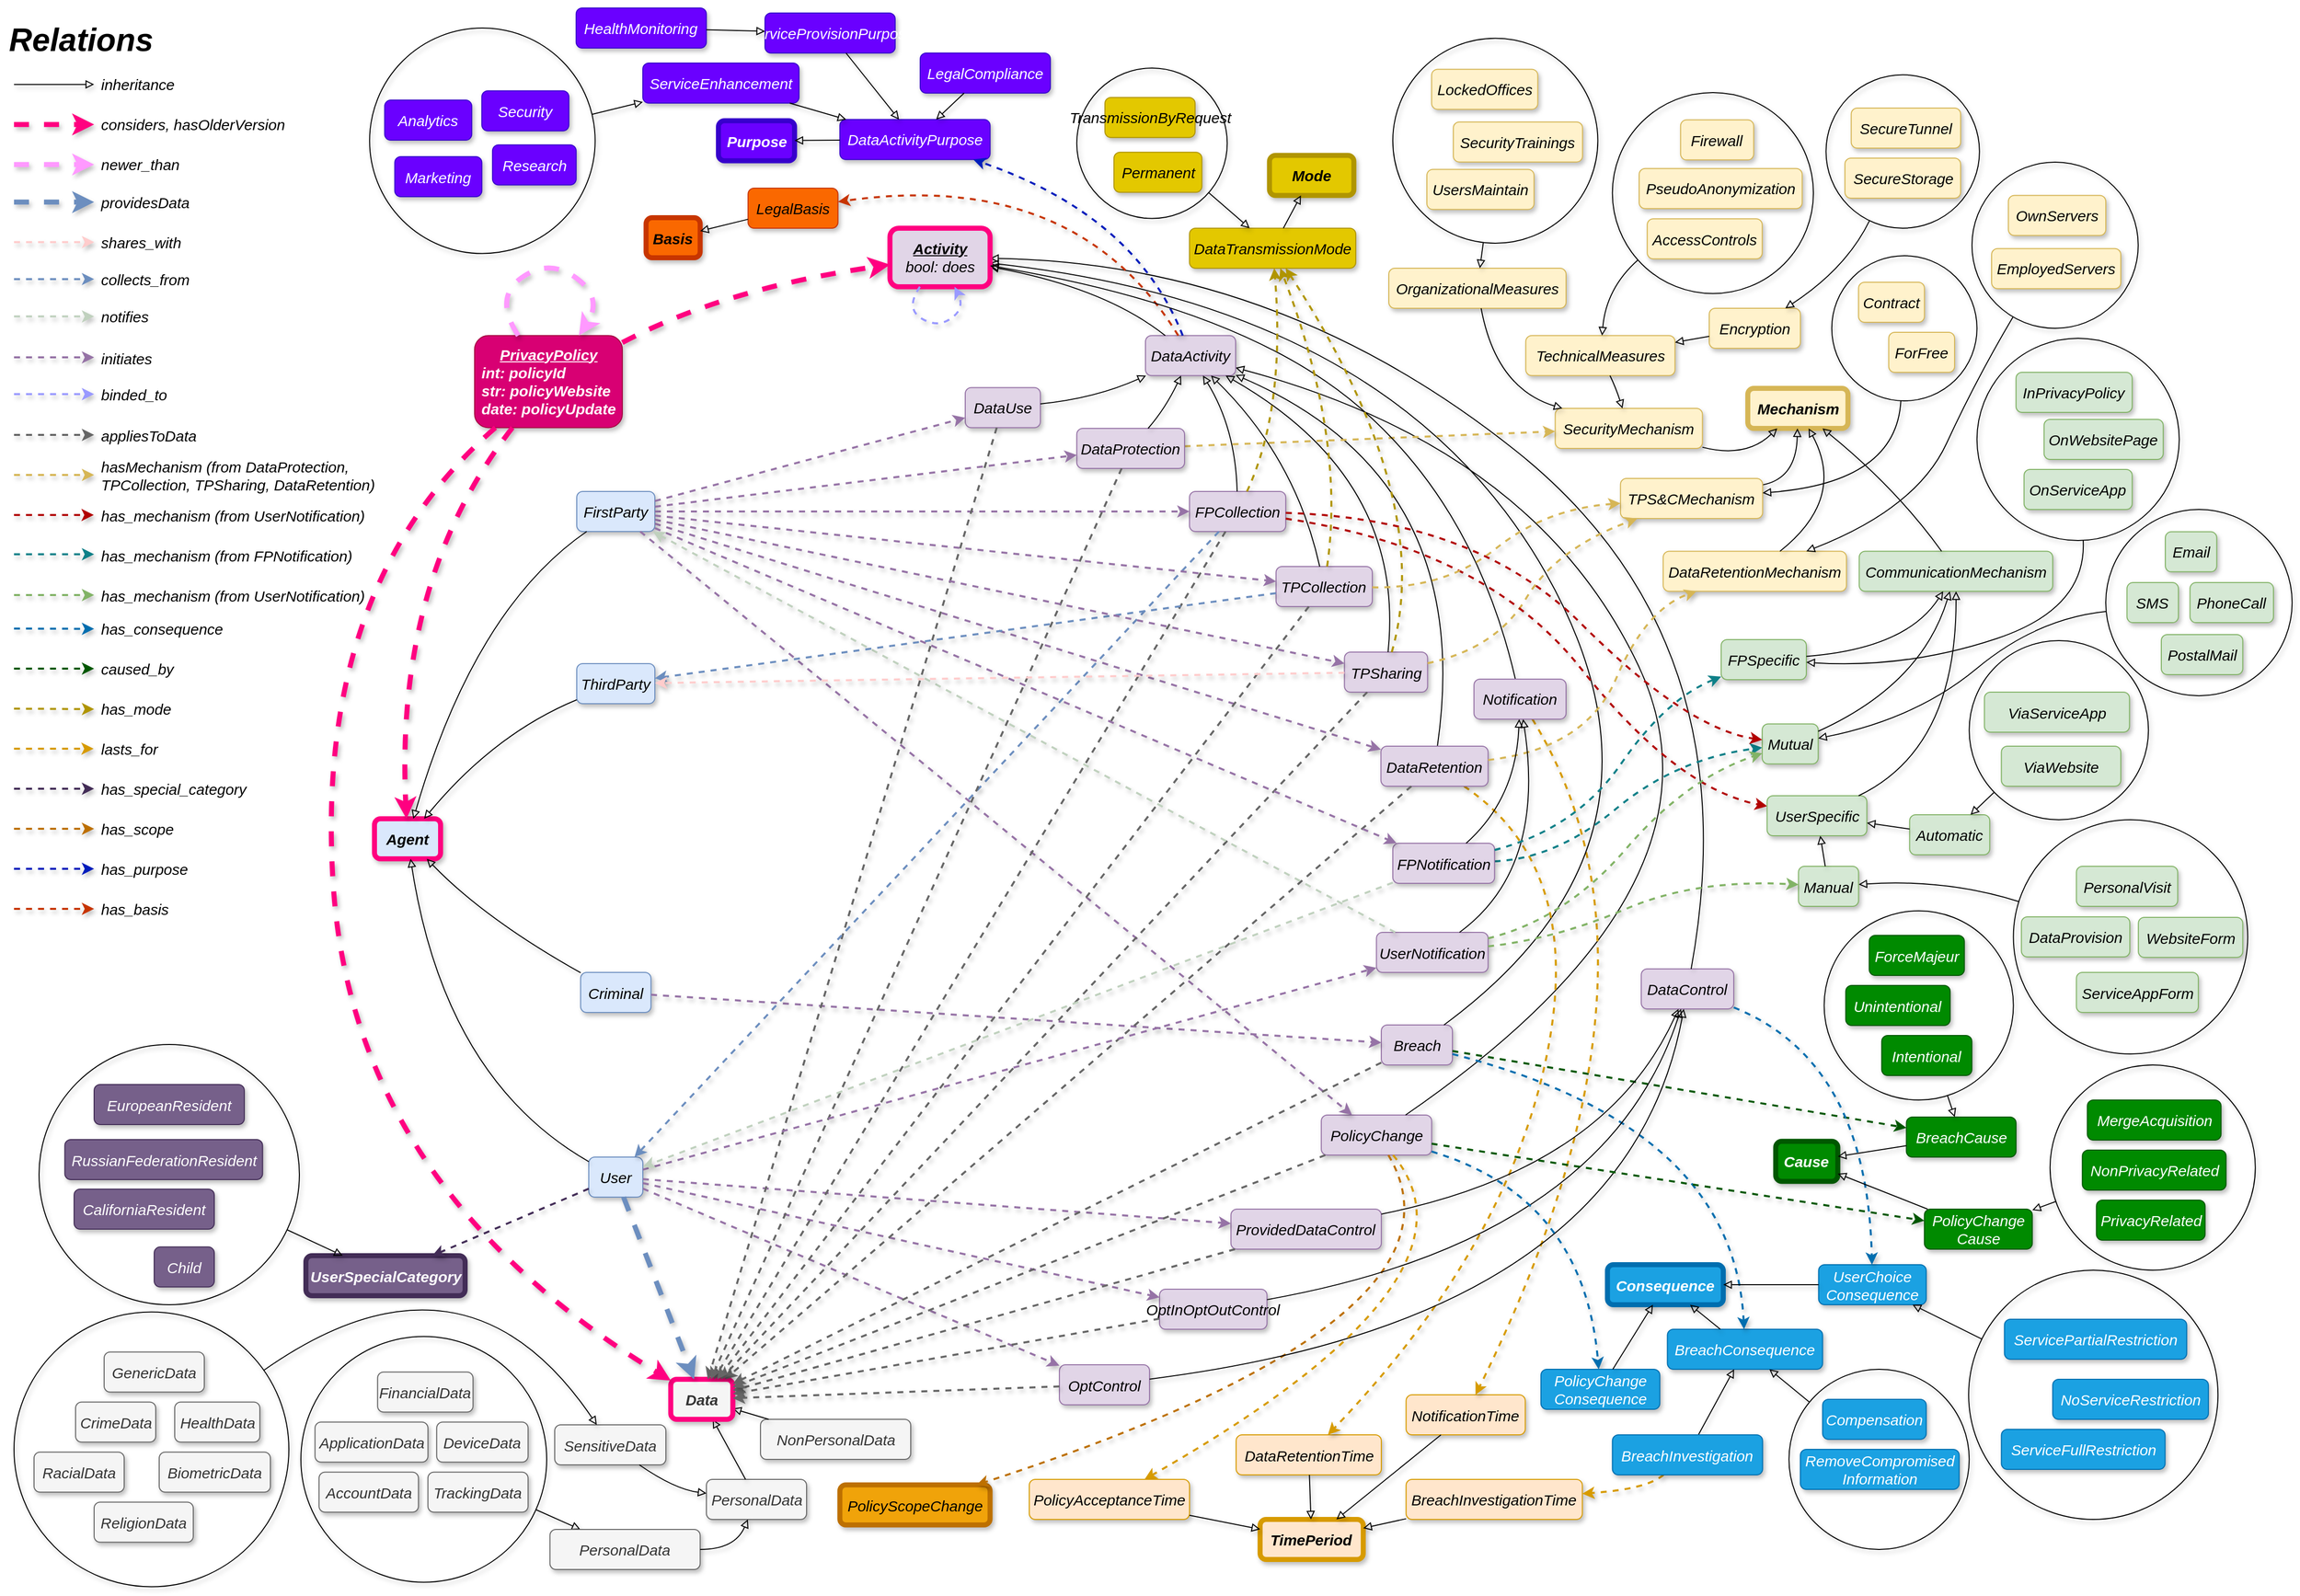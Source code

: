 <mxfile version="21.6.9" type="device">
  <diagram name="full" id="Dm6EvlOQiXeZlFGwlq5U">
    <mxGraphModel dx="1957" dy="2620" grid="1" gridSize="5" guides="1" tooltips="1" connect="1" arrows="1" fold="1" page="0" pageScale="1" pageWidth="827" pageHeight="1169" background="none" math="0" shadow="0">
      <root>
        <mxCell id="sGm70nYlVKe_CVyL53Ym-0" />
        <mxCell id="sGm70nYlVKe_CVyL53Ym-1" parent="sGm70nYlVKe_CVyL53Ym-0" />
        <mxCell id="sGm70nYlVKe_CVyL53Ym-269" value="" style="ellipse;whiteSpace=wrap;html=1;aspect=fixed;fontSize=16;fillColor=none;shadow=1;" parent="sGm70nYlVKe_CVyL53Ym-1" vertex="1">
          <mxGeometry x="457" y="-589.75" width="204.75" height="204.75" as="geometry" />
        </mxCell>
        <mxCell id="sGm70nYlVKe_CVyL53Ym-265" value="" style="ellipse;whiteSpace=wrap;html=1;aspect=fixed;fontSize=16;fillColor=none;shadow=1;" parent="sGm70nYlVKe_CVyL53Ym-1" vertex="1">
          <mxGeometry x="895.4" y="-372.5" width="145" height="145" as="geometry" />
        </mxCell>
        <mxCell id="sGm70nYlVKe_CVyL53Ym-264" value="" style="ellipse;whiteSpace=wrap;html=1;aspect=fixed;fontSize=16;fillColor=none;shadow=1;" parent="sGm70nYlVKe_CVyL53Ym-1" vertex="1">
          <mxGeometry x="1035.41" y="-466" width="166" height="166" as="geometry" />
        </mxCell>
        <mxCell id="sGm70nYlVKe_CVyL53Ym-267" value="" style="ellipse;whiteSpace=wrap;html=1;aspect=fixed;fontSize=16;fillColor=none;shadow=1;" parent="sGm70nYlVKe_CVyL53Ym-1" vertex="1">
          <mxGeometry x="676.3" y="-535.5" width="200.75" height="200.75" as="geometry" />
        </mxCell>
        <mxCell id="sGm70nYlVKe_CVyL53Ym-268" value="" style="ellipse;whiteSpace=wrap;html=1;aspect=fixed;fontSize=16;fillColor=none;shadow=1;" parent="sGm70nYlVKe_CVyL53Ym-1" vertex="1">
          <mxGeometry x="889.65" y="-553.25" width="153.25" height="153.25" as="geometry" />
        </mxCell>
        <mxCell id="sGm70nYlVKe_CVyL53Ym-270" value="" style="ellipse;whiteSpace=wrap;html=1;aspect=fixed;fontSize=16;fillColor=none;shadow=1;" parent="sGm70nYlVKe_CVyL53Ym-1" vertex="1">
          <mxGeometry x="1113.39" y="436" width="205" height="205" as="geometry" />
        </mxCell>
        <mxCell id="sGm70nYlVKe_CVyL53Ym-271" value="" style="ellipse;whiteSpace=wrap;html=1;aspect=fixed;fontSize=16;fillColor=none;shadow=1;" parent="sGm70nYlVKe_CVyL53Ym-1" vertex="1">
          <mxGeometry x="887.78" y="282" width="189" height="189" as="geometry" />
        </mxCell>
        <mxCell id="sGm70nYlVKe_CVyL53Ym-272" value="" style="ellipse;whiteSpace=wrap;html=1;aspect=fixed;fontSize=16;fillColor=none;shadow=1;" parent="sGm70nYlVKe_CVyL53Ym-1" vertex="1">
          <mxGeometry x="1032.09" y="641" width="249" height="249" as="geometry" />
        </mxCell>
        <mxCell id="sGm70nYlVKe_CVyL53Ym-273" value="" style="ellipse;whiteSpace=wrap;html=1;aspect=fixed;fontSize=16;fillColor=none;shadow=1;" parent="sGm70nYlVKe_CVyL53Ym-1" vertex="1">
          <mxGeometry x="852.65" y="740" width="180" height="180" as="geometry" />
        </mxCell>
        <mxCell id="sGm70nYlVKe_CVyL53Ym-274" value="" style="ellipse;whiteSpace=wrap;html=1;aspect=fixed;fontSize=16;fillColor=none;shadow=1;" parent="sGm70nYlVKe_CVyL53Ym-1" vertex="1">
          <mxGeometry x="-633.5" y="707.25" width="245.5" height="245.5" as="geometry" />
        </mxCell>
        <mxCell id="sGm70nYlVKe_CVyL53Ym-275" value="" style="ellipse;whiteSpace=wrap;html=1;aspect=fixed;fontSize=16;fillColor=none;shadow=1;" parent="sGm70nYlVKe_CVyL53Ym-1" vertex="1">
          <mxGeometry x="-895" y="415.5" width="260" height="260" as="geometry" />
        </mxCell>
        <mxCell id="sGm70nYlVKe_CVyL53Ym-276" value="" style="ellipse;whiteSpace=wrap;html=1;aspect=fixed;fontSize=16;fillColor=none;shadow=1;" parent="sGm70nYlVKe_CVyL53Ym-1" vertex="1">
          <mxGeometry x="-920" y="682.75" width="274.5" height="274.5" as="geometry" />
        </mxCell>
        <mxCell id="sGm70nYlVKe_CVyL53Ym-277" value="" style="ellipse;whiteSpace=wrap;html=1;aspect=fixed;fontSize=16;fillColor=none;shadow=1;" parent="sGm70nYlVKe_CVyL53Ym-1" vertex="1">
          <mxGeometry x="141.38" y="-560" width="150.25" height="150.25" as="geometry" />
        </mxCell>
        <mxCell id="sGm70nYlVKe_CVyL53Ym-289" value="" style="ellipse;whiteSpace=wrap;html=1;aspect=fixed;fontSize=16;fillColor=none;shadow=1;" parent="sGm70nYlVKe_CVyL53Ym-1" vertex="1">
          <mxGeometry x="-564.88" y="-599.99" width="225.25" height="225.25" as="geometry" />
        </mxCell>
        <mxCell id="clZRZakaBaFwRohTCUgK-28" value="" style="ellipse;whiteSpace=wrap;html=1;aspect=fixed;fontSize=16;fillColor=none;shadow=1;" parent="sGm70nYlVKe_CVyL53Ym-1" vertex="1">
          <mxGeometry x="1169.03" y="-119" width="186.12" height="186.12" as="geometry" />
        </mxCell>
        <mxCell id="clZRZakaBaFwRohTCUgK-31" value="" style="ellipse;whiteSpace=wrap;html=1;aspect=fixed;fontSize=16;fillColor=none;shadow=1;" parent="sGm70nYlVKe_CVyL53Ym-1" vertex="1">
          <mxGeometry x="1076.78" y="191" width="234" height="234" as="geometry" />
        </mxCell>
        <mxCell id="clZRZakaBaFwRohTCUgK-33" value="" style="ellipse;whiteSpace=wrap;html=1;aspect=fixed;fontSize=16;fillColor=none;shadow=1;" parent="sGm70nYlVKe_CVyL53Ym-1" vertex="1">
          <mxGeometry x="1040.4" y="-290" width="202" height="202" as="geometry" />
        </mxCell>
        <mxCell id="clZRZakaBaFwRohTCUgK-36" value="" style="ellipse;whiteSpace=wrap;html=1;aspect=fixed;fontSize=16;fillColor=none;shadow=1;" parent="sGm70nYlVKe_CVyL53Ym-1" vertex="1">
          <mxGeometry x="1032.65" y="12.0" width="179" height="179" as="geometry" />
        </mxCell>
        <mxCell id="sGm70nYlVKe_CVyL53Ym-2" value="&lt;div&gt;&lt;u&gt;PrivacyPolicy&lt;/u&gt;&lt;/div&gt;&lt;div align=&quot;left&quot;&gt;int: policyId&lt;/div&gt;&lt;div align=&quot;left&quot;&gt;str: policyWebsite&lt;/div&gt;&lt;div align=&quot;left&quot;&gt;date: policyUpdate&lt;br&gt;&lt;/div&gt;" style="rounded=1;whiteSpace=wrap;html=1;fontSize=15;fontStyle=3;fillColor=#d80073;fontColor=#ffffff;strokeColor=#A50040;shadow=1;fontFamily=Helvetica;" parent="sGm70nYlVKe_CVyL53Ym-1" vertex="1">
          <mxGeometry x="-460" y="-292.75" width="147.5" height="92" as="geometry" />
        </mxCell>
        <mxCell id="sGm70nYlVKe_CVyL53Ym-3" value="Mechanism" style="rounded=1;whiteSpace=wrap;html=1;fillColor=#fff2cc;strokeColor=#d6b656;fontSize=15;fontStyle=3;shadow=1;strokeWidth=5;fontFamily=Helvetica;" parent="sGm70nYlVKe_CVyL53Ym-1" vertex="1">
          <mxGeometry x="811.52" y="-240" width="100" height="40" as="geometry" />
        </mxCell>
        <mxCell id="sGm70nYlVKe_CVyL53Ym-4" value="Agent" style="rounded=1;whiteSpace=wrap;html=1;fillColor=#dae8fc;strokeColor=#FF0080;fontSize=15;fontStyle=3;shadow=1;strokeWidth=5;fontFamily=Helvetica;" parent="sGm70nYlVKe_CVyL53Ym-1" vertex="1">
          <mxGeometry x="-560" y="190" width="66" height="40" as="geometry" />
        </mxCell>
        <mxCell id="sGm70nYlVKe_CVyL53Ym-5" value="PolicyChange" style="rounded=1;whiteSpace=wrap;html=1;fillColor=#e1d5e7;strokeColor=#9673a6;fontSize=15;fontStyle=2;shadow=1;fontFamily=Helvetica;" parent="sGm70nYlVKe_CVyL53Ym-1" vertex="1">
          <mxGeometry x="385.58" y="486" width="110.19" height="40" as="geometry" />
        </mxCell>
        <mxCell id="sGm70nYlVKe_CVyL53Ym-6" value="DataControl" style="rounded=1;whiteSpace=wrap;html=1;fillColor=#e1d5e7;strokeColor=#9673a6;fontSize=15;fontStyle=2;shadow=1;fontFamily=Helvetica;" parent="sGm70nYlVKe_CVyL53Ym-1" vertex="1">
          <mxGeometry x="705.12" y="340" width="92.37" height="40" as="geometry" />
        </mxCell>
        <mxCell id="sGm70nYlVKe_CVyL53Ym-9" value="" style="endArrow=block;html=1;endFill=0;fontSize=15;fontStyle=2;curved=1;shadow=1;fontFamily=Helvetica;" parent="sGm70nYlVKe_CVyL53Ym-1" source="sGm70nYlVKe_CVyL53Ym-6" target="sGm70nYlVKe_CVyL53Ym-175" edge="1">
          <mxGeometry width="50" height="50" relative="1" as="geometry">
            <mxPoint x="715.92" y="424" as="sourcePoint" />
            <mxPoint x="514.138" y="-250" as="targetPoint" />
            <Array as="points">
              <mxPoint x="815" y="10" />
              <mxPoint x="345" y="-365" />
            </Array>
          </mxGeometry>
        </mxCell>
        <mxCell id="sGm70nYlVKe_CVyL53Ym-11" value="" style="endArrow=block;html=1;endFill=0;fontSize=15;fontStyle=2;curved=1;shadow=1;fontFamily=Helvetica;" parent="sGm70nYlVKe_CVyL53Ym-1" source="sGm70nYlVKe_CVyL53Ym-5" target="sGm70nYlVKe_CVyL53Ym-85" edge="1">
          <mxGeometry width="50" height="50" relative="1" as="geometry">
            <mxPoint x="927.587" y="544" as="sourcePoint" />
            <mxPoint x="508.077" y="-250" as="targetPoint" />
            <Array as="points">
              <mxPoint x="805" y="255" />
              <mxPoint x="600" y="-180" />
            </Array>
          </mxGeometry>
        </mxCell>
        <mxCell id="sGm70nYlVKe_CVyL53Ym-13" value="Breach" style="rounded=1;whiteSpace=wrap;html=1;fillColor=#e1d5e7;strokeColor=#9673a6;fontSize=15;fontStyle=2;shadow=1;fontFamily=Helvetica;" parent="sGm70nYlVKe_CVyL53Ym-1" vertex="1">
          <mxGeometry x="445.52" y="396" width="71" height="40" as="geometry" />
        </mxCell>
        <mxCell id="sGm70nYlVKe_CVyL53Ym-16" value="BreachConsequence" style="rounded=1;whiteSpace=wrap;html=1;fillColor=#1ba1e2;strokeColor=#006EAF;fontSize=15;fontStyle=2;fontColor=#ffffff;shadow=1;fontFamily=Helvetica;" parent="sGm70nYlVKe_CVyL53Ym-1" vertex="1">
          <mxGeometry x="731.23" y="700" width="155" height="40" as="geometry" />
        </mxCell>
        <mxCell id="sGm70nYlVKe_CVyL53Ym-17" value="BreachInvestigationTime" style="rounded=1;whiteSpace=wrap;html=1;fillColor=#ffe6cc;strokeColor=#d79b00;fontSize=15;fontStyle=2;shadow=1;fontFamily=Helvetica;" parent="sGm70nYlVKe_CVyL53Ym-1" vertex="1">
          <mxGeometry x="470.27" y="850" width="176" height="40" as="geometry" />
        </mxCell>
        <mxCell id="sGm70nYlVKe_CVyL53Ym-18" value="Cause" style="rounded=1;whiteSpace=wrap;html=1;fillColor=#008a00;strokeColor=#005700;fontSize=15;fontStyle=3;fontColor=#ffffff;shadow=1;glass=0;gradientColor=none;strokeWidth=5;fontFamily=Helvetica;" parent="sGm70nYlVKe_CVyL53Ym-1" vertex="1">
          <mxGeometry x="839.4" y="512.29" width="62" height="40" as="geometry" />
        </mxCell>
        <mxCell id="sGm70nYlVKe_CVyL53Ym-19" value="&lt;div&gt;RemoveCompromised&lt;/div&gt;&lt;div&gt;Information&lt;/div&gt;" style="rounded=1;whiteSpace=wrap;html=1;fillColor=#1ba1e2;strokeColor=#006EAF;fontSize=15;fontStyle=2;fontColor=#ffffff;shadow=1;fontFamily=Helvetica;" parent="sGm70nYlVKe_CVyL53Ym-1" vertex="1">
          <mxGeometry x="864.03" y="820" width="158.6" height="40" as="geometry" />
        </mxCell>
        <mxCell id="sGm70nYlVKe_CVyL53Ym-20" value="Compensation" style="rounded=1;whiteSpace=wrap;html=1;fillColor=#1ba1e2;strokeColor=#006EAF;fontSize=15;fontStyle=2;fontColor=#ffffff;shadow=1;fontFamily=Helvetica;" parent="sGm70nYlVKe_CVyL53Ym-1" vertex="1">
          <mxGeometry x="886.23" y="770" width="103.5" height="40" as="geometry" />
        </mxCell>
        <mxCell id="sGm70nYlVKe_CVyL53Ym-21" value="&lt;div&gt;NotificationTime&lt;/div&gt;" style="rounded=1;whiteSpace=wrap;html=1;fillColor=#ffe6cc;strokeColor=#d79b00;fontSize=15;fontStyle=2;shadow=1;fontFamily=Helvetica;" parent="sGm70nYlVKe_CVyL53Ym-1" vertex="1">
          <mxGeometry x="470.27" y="765.5" width="119" height="40" as="geometry" />
        </mxCell>
        <mxCell id="sGm70nYlVKe_CVyL53Ym-22" value="TimePeriod" style="rounded=1;whiteSpace=wrap;html=1;fillColor=#ffe6cc;strokeColor=#d79b00;fontSize=15;fontStyle=3;shadow=1;strokeWidth=5;fontFamily=Helvetica;" parent="sGm70nYlVKe_CVyL53Ym-1" vertex="1">
          <mxGeometry x="324.46" y="890" width="103" height="40" as="geometry" />
        </mxCell>
        <mxCell id="sGm70nYlVKe_CVyL53Ym-23" value="" style="endArrow=block;html=1;endFill=0;fontSize=15;fontStyle=2;shadow=1;fontFamily=Helvetica;" parent="sGm70nYlVKe_CVyL53Ym-1" source="sGm70nYlVKe_CVyL53Ym-21" target="sGm70nYlVKe_CVyL53Ym-22" edge="1">
          <mxGeometry width="50" height="50" relative="1" as="geometry">
            <mxPoint x="1505.75" y="1099.5" as="sourcePoint" />
            <mxPoint x="1505.75" y="1044.5" as="targetPoint" />
          </mxGeometry>
        </mxCell>
        <mxCell id="sGm70nYlVKe_CVyL53Ym-24" value="" style="endArrow=block;html=1;endFill=0;fontSize=15;fontStyle=2;shadow=1;fontFamily=Helvetica;" parent="sGm70nYlVKe_CVyL53Ym-1" source="sGm70nYlVKe_CVyL53Ym-17" target="sGm70nYlVKe_CVyL53Ym-22" edge="1">
          <mxGeometry width="50" height="50" relative="1" as="geometry">
            <mxPoint x="1335.75" y="1314.5" as="sourcePoint" />
            <mxPoint x="1305.75" y="1334.5" as="targetPoint" />
          </mxGeometry>
        </mxCell>
        <mxCell id="sGm70nYlVKe_CVyL53Ym-25" value="" style="endArrow=classic;html=1;dashed=1;fontSize=15;fontStyle=2;startArrow=none;curved=1;fillColor=#008a00;strokeColor=#005700;shadow=1;strokeWidth=2;fontFamily=Helvetica;" parent="sGm70nYlVKe_CVyL53Ym-1" source="sGm70nYlVKe_CVyL53Ym-13" target="sGm70nYlVKe_CVyL53Ym-77" edge="1">
          <mxGeometry width="50" height="50" relative="1" as="geometry">
            <mxPoint x="1706.663" y="492.34" as="sourcePoint" />
            <mxPoint x="1679.997" y="472.34" as="targetPoint" />
            <Array as="points" />
          </mxGeometry>
        </mxCell>
        <mxCell id="sGm70nYlVKe_CVyL53Ym-26" value="" style="endArrow=block;html=1;endFill=0;fontSize=15;fontStyle=2;shadow=1;fontFamily=Helvetica;curved=1;" parent="sGm70nYlVKe_CVyL53Ym-1" source="sGm70nYlVKe_CVyL53Ym-273" target="sGm70nYlVKe_CVyL53Ym-16" edge="1">
          <mxGeometry width="50" height="50" relative="1" as="geometry">
            <mxPoint x="1894.457" y="1208.1" as="sourcePoint" />
            <mxPoint x="1921.123" y="1228.1" as="targetPoint" />
          </mxGeometry>
        </mxCell>
        <mxCell id="sGm70nYlVKe_CVyL53Ym-27" value="" style="endArrow=block;html=1;endFill=0;fontSize=15;fontStyle=2;shadow=1;fontFamily=Helvetica;curved=1;" parent="sGm70nYlVKe_CVyL53Ym-1" source="sGm70nYlVKe_CVyL53Ym-218" target="sGm70nYlVKe_CVyL53Ym-16" edge="1">
          <mxGeometry width="50" height="50" relative="1" as="geometry">
            <mxPoint x="1904.457" y="1218.1" as="sourcePoint" />
            <mxPoint x="1931.123" y="1238.1" as="targetPoint" />
          </mxGeometry>
        </mxCell>
        <mxCell id="sGm70nYlVKe_CVyL53Ym-28" value="" style="endArrow=classic;html=1;dashed=1;fontSize=15;fontStyle=2;curved=1;fillColor=#1ba1e2;strokeColor=#006EAF;shadow=1;startArrow=none;strokeWidth=2;fontFamily=Helvetica;" parent="sGm70nYlVKe_CVyL53Ym-1" source="sGm70nYlVKe_CVyL53Ym-13" target="sGm70nYlVKe_CVyL53Ym-16" edge="1">
          <mxGeometry width="50" height="50" relative="1" as="geometry">
            <mxPoint x="1830" y="349.84" as="sourcePoint" />
            <mxPoint x="1750" y="334.84" as="targetPoint" />
            <Array as="points">
              <mxPoint x="798" y="497" />
            </Array>
          </mxGeometry>
        </mxCell>
        <mxCell id="sGm70nYlVKe_CVyL53Ym-29" value="" style="endArrow=classic;html=1;dashed=1;fontSize=15;fontStyle=2;curved=1;fillColor=#ffe6cc;strokeColor=#d79b00;shadow=1;strokeWidth=2;fontFamily=Helvetica;" parent="sGm70nYlVKe_CVyL53Ym-1" source="sGm70nYlVKe_CVyL53Ym-218" target="sGm70nYlVKe_CVyL53Ym-17" edge="1">
          <mxGeometry width="50" height="50" relative="1" as="geometry">
            <mxPoint x="63.333" y="450" as="sourcePoint" />
            <mxPoint x="10" y="400" as="targetPoint" />
            <Array as="points">
              <mxPoint x="710" y="860" />
            </Array>
          </mxGeometry>
        </mxCell>
        <mxCell id="sGm70nYlVKe_CVyL53Ym-30" value="" style="endArrow=classic;html=1;dashed=1;fontSize=15;fontStyle=2;curved=1;fillColor=#ffe6cc;strokeColor=#d79b00;shadow=1;strokeWidth=2;fontFamily=Helvetica;" parent="sGm70nYlVKe_CVyL53Ym-1" source="clZRZakaBaFwRohTCUgK-6" target="sGm70nYlVKe_CVyL53Ym-21" edge="1">
          <mxGeometry width="50" height="50" relative="1" as="geometry">
            <mxPoint x="564.755" y="-10" as="sourcePoint" />
            <mxPoint x="-14.348" y="390" as="targetPoint" />
            <Array as="points">
              <mxPoint x="750" y="340" />
            </Array>
          </mxGeometry>
        </mxCell>
        <mxCell id="sGm70nYlVKe_CVyL53Ym-31" value="User" style="rounded=1;whiteSpace=wrap;html=1;fillColor=#dae8fc;strokeColor=#6c8ebf;fontSize=15;fontStyle=2;shadow=1;fontFamily=Helvetica;" parent="sGm70nYlVKe_CVyL53Ym-1" vertex="1">
          <mxGeometry x="-346" y="528" width="54" height="40" as="geometry" />
        </mxCell>
        <mxCell id="sGm70nYlVKe_CVyL53Ym-32" value="Criminal" style="rounded=1;whiteSpace=wrap;html=1;fillColor=#dae8fc;strokeColor=#6c8ebf;fontSize=15;fontStyle=2;shadow=1;fontFamily=Helvetica;" parent="sGm70nYlVKe_CVyL53Ym-1" vertex="1">
          <mxGeometry x="-354.12" y="343.5" width="70.25" height="40" as="geometry" />
        </mxCell>
        <mxCell id="sGm70nYlVKe_CVyL53Ym-33" value="ThirdParty" style="rounded=1;whiteSpace=wrap;html=1;fillColor=#dae8fc;strokeColor=#6c8ebf;fontSize=15;fontStyle=2;shadow=1;fontFamily=Helvetica;" parent="sGm70nYlVKe_CVyL53Ym-1" vertex="1">
          <mxGeometry x="-358" y="35" width="78" height="40" as="geometry" />
        </mxCell>
        <mxCell id="sGm70nYlVKe_CVyL53Ym-34" value="NonPersonalData" style="rounded=1;whiteSpace=wrap;html=1;fillColor=#f5f5f5;fontColor=#333333;strokeColor=#666666;fontSize=15;fontStyle=2;shadow=1;fontFamily=Helvetica;" parent="sGm70nYlVKe_CVyL53Ym-1" vertex="1">
          <mxGeometry x="-174.49" y="790" width="150" height="40" as="geometry" />
        </mxCell>
        <mxCell id="sGm70nYlVKe_CVyL53Ym-35" value="SensitiveData" style="rounded=1;whiteSpace=wrap;html=1;fillColor=#f5f5f5;fontColor=#333333;strokeColor=#666666;fontSize=15;fontStyle=2;shadow=1;fontFamily=Helvetica;" parent="sGm70nYlVKe_CVyL53Ym-1" vertex="1">
          <mxGeometry x="-380" y="795.5" width="111" height="40" as="geometry" />
        </mxCell>
        <mxCell id="sGm70nYlVKe_CVyL53Ym-36" value="PersonalData" style="rounded=1;whiteSpace=wrap;html=1;fillColor=#f5f5f5;fontColor=#333333;strokeColor=#666666;fontSize=15;fontStyle=2;shadow=1;fontFamily=Helvetica;" parent="sGm70nYlVKe_CVyL53Ym-1" vertex="1">
          <mxGeometry x="-228.49" y="850" width="100" height="40" as="geometry" />
        </mxCell>
        <mxCell id="sGm70nYlVKe_CVyL53Ym-37" value="TrackingData" style="rounded=1;whiteSpace=wrap;html=1;fillColor=#f5f5f5;fontColor=#333333;strokeColor=#666666;fontSize=15;fontStyle=2;shadow=1;fontFamily=Helvetica;" parent="sGm70nYlVKe_CVyL53Ym-1" vertex="1">
          <mxGeometry x="-506.63" y="842.75" width="100" height="40" as="geometry" />
        </mxCell>
        <mxCell id="sGm70nYlVKe_CVyL53Ym-38" value="AccountData" style="rounded=1;whiteSpace=wrap;html=1;fillColor=#f5f5f5;fontColor=#333333;strokeColor=#666666;fontSize=15;fontStyle=2;shadow=1;fontFamily=Helvetica;" parent="sGm70nYlVKe_CVyL53Ym-1" vertex="1">
          <mxGeometry x="-615.37" y="842.75" width="99.24" height="40" as="geometry" />
        </mxCell>
        <mxCell id="sGm70nYlVKe_CVyL53Ym-39" value="ApplicationData" style="rounded=1;whiteSpace=wrap;html=1;fillColor=#f5f5f5;fontColor=#333333;strokeColor=#666666;fontSize=15;fontStyle=2;shadow=1;fontFamily=Helvetica;" parent="sGm70nYlVKe_CVyL53Ym-1" vertex="1">
          <mxGeometry x="-619.38" y="792.75" width="112.75" height="40" as="geometry" />
        </mxCell>
        <mxCell id="sGm70nYlVKe_CVyL53Ym-40" value="DeviceData" style="rounded=1;whiteSpace=wrap;html=1;fillColor=#f5f5f5;fontColor=#333333;strokeColor=#666666;fontSize=15;fontStyle=2;shadow=1;fontFamily=Helvetica;" parent="sGm70nYlVKe_CVyL53Ym-1" vertex="1">
          <mxGeometry x="-497.88" y="792.75" width="91.25" height="40" as="geometry" />
        </mxCell>
        <mxCell id="sGm70nYlVKe_CVyL53Ym-41" value="FinancialData" style="rounded=1;whiteSpace=wrap;html=1;fillColor=#f5f5f5;fontColor=#333333;strokeColor=#666666;fontSize=15;fontStyle=2;shadow=1;fontFamily=Helvetica;" parent="sGm70nYlVKe_CVyL53Ym-1" vertex="1">
          <mxGeometry x="-556.88" y="742.75" width="95.26" height="40" as="geometry" />
        </mxCell>
        <mxCell id="sGm70nYlVKe_CVyL53Ym-42" value="BiometricData" style="rounded=1;whiteSpace=wrap;html=1;fillColor=#f5f5f5;fontColor=#333333;strokeColor=#666666;fontSize=15;fontStyle=2;shadow=1;fontFamily=Helvetica;" parent="sGm70nYlVKe_CVyL53Ym-1" vertex="1">
          <mxGeometry x="-775" y="822.75" width="111" height="40" as="geometry" />
        </mxCell>
        <mxCell id="sGm70nYlVKe_CVyL53Ym-43" value="CrimeData" style="rounded=1;whiteSpace=wrap;html=1;fillColor=#f5f5f5;fontColor=#333333;strokeColor=#666666;fontSize=15;fontStyle=2;shadow=1;fontFamily=Helvetica;" parent="sGm70nYlVKe_CVyL53Ym-1" vertex="1">
          <mxGeometry x="-858.5" y="772.75" width="80" height="40" as="geometry" />
        </mxCell>
        <mxCell id="sGm70nYlVKe_CVyL53Ym-44" value="GenericData" style="rounded=1;whiteSpace=wrap;html=1;fillColor=#f5f5f5;fontColor=#333333;strokeColor=#666666;fontSize=15;fontStyle=2;shadow=1;fontFamily=Helvetica;" parent="sGm70nYlVKe_CVyL53Ym-1" vertex="1">
          <mxGeometry x="-830" y="722.75" width="100" height="40" as="geometry" />
        </mxCell>
        <mxCell id="sGm70nYlVKe_CVyL53Ym-45" value="HealthData" style="rounded=1;whiteSpace=wrap;html=1;fillColor=#f5f5f5;fontColor=#333333;strokeColor=#666666;fontSize=15;fontStyle=2;shadow=1;fontFamily=Helvetica;" parent="sGm70nYlVKe_CVyL53Ym-1" vertex="1">
          <mxGeometry x="-759.5" y="772.75" width="85" height="40" as="geometry" />
        </mxCell>
        <mxCell id="sGm70nYlVKe_CVyL53Ym-46" value="RacialData" style="rounded=1;whiteSpace=wrap;html=1;fillColor=#f5f5f5;fontColor=#333333;strokeColor=#666666;fontSize=15;fontStyle=2;shadow=1;fontFamily=Helvetica;" parent="sGm70nYlVKe_CVyL53Ym-1" vertex="1">
          <mxGeometry x="-900" y="822.75" width="90" height="40" as="geometry" />
        </mxCell>
        <mxCell id="sGm70nYlVKe_CVyL53Ym-47" value="ReligionData" style="rounded=1;whiteSpace=wrap;html=1;fillColor=#f5f5f5;fontColor=#333333;strokeColor=#666666;fontSize=15;fontStyle=2;shadow=1;fontFamily=Helvetica;" parent="sGm70nYlVKe_CVyL53Ym-1" vertex="1">
          <mxGeometry x="-840" y="872.75" width="99" height="40" as="geometry" />
        </mxCell>
        <mxCell id="sGm70nYlVKe_CVyL53Ym-48" value="" style="endArrow=block;html=1;endFill=0;fontSize=15;fontStyle=2;shadow=1;curved=1;fontFamily=Helvetica;" parent="sGm70nYlVKe_CVyL53Ym-1" source="sGm70nYlVKe_CVyL53Ym-35" target="sGm70nYlVKe_CVyL53Ym-36" edge="1">
          <mxGeometry width="50" height="50" relative="1" as="geometry">
            <mxPoint x="-14.81" y="1537.98" as="sourcePoint" />
            <mxPoint x="-480.999" y="699" as="targetPoint" />
            <Array as="points">
              <mxPoint x="-260" y="860" />
            </Array>
          </mxGeometry>
        </mxCell>
        <mxCell id="sGm70nYlVKe_CVyL53Ym-49" value="" style="endArrow=block;html=1;endFill=0;fontSize=15;fontStyle=2;shadow=1;fontFamily=Helvetica;" parent="sGm70nYlVKe_CVyL53Ym-1" source="sGm70nYlVKe_CVyL53Ym-274" target="sGm70nYlVKe_CVyL53Ym-120" edge="1">
          <mxGeometry width="50" height="50" relative="1" as="geometry">
            <mxPoint x="-81.279" y="1577.98" as="sourcePoint" />
            <mxPoint x="-60.801" y="1667.98" as="targetPoint" />
          </mxGeometry>
        </mxCell>
        <mxCell id="sGm70nYlVKe_CVyL53Ym-50" value="" style="endArrow=block;html=1;endFill=0;fontSize=15;fontStyle=2;shadow=1;fontFamily=Helvetica;curved=1;" parent="sGm70nYlVKe_CVyL53Ym-1" source="sGm70nYlVKe_CVyL53Ym-276" target="sGm70nYlVKe_CVyL53Ym-35" edge="1">
          <mxGeometry width="50" height="50" relative="1" as="geometry">
            <mxPoint x="261.94" y="1367.54" as="sourcePoint" />
            <mxPoint x="207.425" y="1677.54" as="targetPoint" />
            <Array as="points">
              <mxPoint x="-470" y="600" />
            </Array>
          </mxGeometry>
        </mxCell>
        <mxCell id="sGm70nYlVKe_CVyL53Ym-51" value="" style="endArrow=block;html=1;endFill=0;fontSize=15;fontStyle=2;shadow=1;curved=1;fontFamily=Helvetica;" parent="sGm70nYlVKe_CVyL53Ym-1" source="sGm70nYlVKe_CVyL53Ym-34" target="sGm70nYlVKe_CVyL53Ym-146" edge="1">
          <mxGeometry width="50" height="50" relative="1" as="geometry">
            <mxPoint x="-100.833" y="1587.98" as="sourcePoint" />
            <mxPoint x="54.64" y="1751.12" as="targetPoint" />
            <Array as="points" />
          </mxGeometry>
        </mxCell>
        <mxCell id="sGm70nYlVKe_CVyL53Ym-52" value="" style="endArrow=block;html=1;endFill=0;fontSize=15;fontStyle=2;shadow=1;fontFamily=Helvetica;curved=1;" parent="sGm70nYlVKe_CVyL53Ym-1" source="sGm70nYlVKe_CVyL53Ym-36" target="sGm70nYlVKe_CVyL53Ym-146" edge="1">
          <mxGeometry width="50" height="50" relative="1" as="geometry">
            <mxPoint x="-90.833" y="1597.98" as="sourcePoint" />
            <mxPoint x="-11.809" y="1751.12" as="targetPoint" />
          </mxGeometry>
        </mxCell>
        <mxCell id="sGm70nYlVKe_CVyL53Ym-53" value="LegalBasis" style="rounded=1;whiteSpace=wrap;html=1;fillColor=#fa6800;strokeColor=#C73500;fontSize=15;fontStyle=2;fontColor=#000000;shadow=1;fontFamily=Helvetica;" parent="sGm70nYlVKe_CVyL53Ym-1" vertex="1">
          <mxGeometry x="-186.9" y="-440" width="89.75" height="40" as="geometry" />
        </mxCell>
        <mxCell id="sGm70nYlVKe_CVyL53Ym-54" value="Mode" style="rounded=1;whiteSpace=wrap;html=1;fillColor=#e3c800;strokeColor=#B09500;fontSize=15;fontStyle=3;fontColor=#000000;shadow=1;strokeWidth=5;fontFamily=Helvetica;" parent="sGm70nYlVKe_CVyL53Ym-1" vertex="1">
          <mxGeometry x="333.84" y="-472.75" width="84.25" height="40" as="geometry" />
        </mxCell>
        <mxCell id="sGm70nYlVKe_CVyL53Ym-55" value="UserSpecialCategory" style="rounded=1;whiteSpace=wrap;html=1;fillColor=#76608a;strokeColor=#432D57;fontSize=15;fontStyle=3;fontColor=#ffffff;shadow=1;fontFamily=Helvetica;strokeWidth=5;" parent="sGm70nYlVKe_CVyL53Ym-1" vertex="1">
          <mxGeometry x="-628.5" y="626.5" width="159" height="40" as="geometry" />
        </mxCell>
        <mxCell id="sGm70nYlVKe_CVyL53Ym-56" value="DataActivityPurpose" style="rounded=1;whiteSpace=wrap;html=1;fillColor=#6a00ff;strokeColor=#3700CC;fontSize=15;fontStyle=2;fontColor=#ffffff;shadow=1;fontFamily=Helvetica;" parent="sGm70nYlVKe_CVyL53Ym-1" vertex="1">
          <mxGeometry x="-95.22" y="-508.57" width="150" height="40" as="geometry" />
        </mxCell>
        <mxCell id="sGm70nYlVKe_CVyL53Ym-57" value="SecurityMechanism" style="rounded=1;whiteSpace=wrap;html=1;fillColor=#fff2cc;strokeColor=#d6b656;fontSize=15;fontStyle=2;shadow=1;fontFamily=Helvetica;" parent="sGm70nYlVKe_CVyL53Ym-1" vertex="1">
          <mxGeometry x="619.22" y="-220" width="147" height="40" as="geometry" />
        </mxCell>
        <mxCell id="sGm70nYlVKe_CVyL53Ym-60" value="" style="endArrow=block;html=1;endFill=0;fontSize=15;fontStyle=2;curved=1;shadow=1;fontFamily=Helvetica;" parent="sGm70nYlVKe_CVyL53Ym-1" source="sGm70nYlVKe_CVyL53Ym-177" target="sGm70nYlVKe_CVyL53Ym-3" edge="1">
          <mxGeometry width="50" height="50" relative="1" as="geometry">
            <mxPoint x="1234.449" y="-1516.46" as="sourcePoint" />
            <mxPoint x="1249.051" y="-1314.9" as="targetPoint" />
            <Array as="points">
              <mxPoint x="860" y="-150" />
            </Array>
          </mxGeometry>
        </mxCell>
        <mxCell id="sGm70nYlVKe_CVyL53Ym-61" value="" style="endArrow=block;html=1;endFill=0;fontSize=15;fontStyle=2;curved=1;shadow=1;fontFamily=Helvetica;" parent="sGm70nYlVKe_CVyL53Ym-1" source="sGm70nYlVKe_CVyL53Ym-57" target="sGm70nYlVKe_CVyL53Ym-3" edge="1">
          <mxGeometry width="50" height="50" relative="1" as="geometry">
            <mxPoint x="864.903" y="-1923.96" as="sourcePoint" />
            <mxPoint x="708.14" y="-1901.31" as="targetPoint" />
            <Array as="points">
              <mxPoint x="810" y="-170" />
            </Array>
          </mxGeometry>
        </mxCell>
        <mxCell id="sGm70nYlVKe_CVyL53Ym-63" value="TechnicalMeasures" style="rounded=1;whiteSpace=wrap;html=1;fillColor=#fff2cc;strokeColor=#d6b656;fontSize=15;fontStyle=2;shadow=1;fontFamily=Helvetica;" parent="sGm70nYlVKe_CVyL53Ym-1" vertex="1">
          <mxGeometry x="589.79" y="-292.75" width="149" height="40" as="geometry" />
        </mxCell>
        <mxCell id="sGm70nYlVKe_CVyL53Ym-64" value="OrganizationalMeasures" style="rounded=1;whiteSpace=wrap;html=1;fillColor=#fff2cc;strokeColor=#d6b656;fontSize=15;fontStyle=2;shadow=1;fontFamily=Helvetica;" parent="sGm70nYlVKe_CVyL53Ym-1" vertex="1">
          <mxGeometry x="453.0" y="-360" width="177" height="40" as="geometry" />
        </mxCell>
        <mxCell id="sGm70nYlVKe_CVyL53Ym-65" value="Encryption" style="rounded=1;whiteSpace=wrap;html=1;fillColor=#fff2cc;strokeColor=#d6b656;fontSize=15;fontStyle=2;shadow=1;fontFamily=Helvetica;" parent="sGm70nYlVKe_CVyL53Ym-1" vertex="1">
          <mxGeometry x="773.03" y="-320" width="91" height="40" as="geometry" />
        </mxCell>
        <mxCell id="sGm70nYlVKe_CVyL53Ym-67" value="" style="endArrow=block;html=1;endFill=0;fontSize=15;fontStyle=2;curved=1;shadow=1;fontFamily=Helvetica;" parent="sGm70nYlVKe_CVyL53Ym-1" source="sGm70nYlVKe_CVyL53Ym-65" target="sGm70nYlVKe_CVyL53Ym-63" edge="1">
          <mxGeometry width="50" height="50" relative="1" as="geometry">
            <mxPoint x="1262.32" y="-1269.09" as="sourcePoint" />
            <mxPoint x="1392.32" y="-1283.589" as="targetPoint" />
          </mxGeometry>
        </mxCell>
        <mxCell id="sGm70nYlVKe_CVyL53Ym-68" value="" style="endArrow=block;html=1;endFill=0;fontSize=15;fontStyle=2;curved=1;shadow=1;fontFamily=Helvetica;" parent="sGm70nYlVKe_CVyL53Ym-1" source="sGm70nYlVKe_CVyL53Ym-64" target="sGm70nYlVKe_CVyL53Ym-57" edge="1">
          <mxGeometry width="50" height="50" relative="1" as="geometry">
            <mxPoint x="992.41" y="-1392.264" as="sourcePoint" />
            <mxPoint x="1037.41" y="-1389.956" as="targetPoint" />
            <Array as="points">
              <mxPoint x="560" y="-240" />
            </Array>
          </mxGeometry>
        </mxCell>
        <mxCell id="sGm70nYlVKe_CVyL53Ym-69" value="" style="endArrow=block;html=1;endFill=0;fontSize=15;fontStyle=2;curved=1;shadow=1;fontFamily=Helvetica;" parent="sGm70nYlVKe_CVyL53Ym-1" source="sGm70nYlVKe_CVyL53Ym-63" target="sGm70nYlVKe_CVyL53Ym-57" edge="1">
          <mxGeometry width="50" height="50" relative="1" as="geometry">
            <mxPoint x="1157.41" y="-1345.675" as="sourcePoint" />
            <mxPoint x="1237.41" y="-1366.545" as="targetPoint" />
            <Array as="points">
              <mxPoint x="680" y="-240" />
            </Array>
          </mxGeometry>
        </mxCell>
        <mxCell id="sGm70nYlVKe_CVyL53Ym-71" value="OnServiceApp" style="rounded=1;whiteSpace=wrap;html=1;fillColor=#d5e8d4;strokeColor=#82b366;fontSize=15;fontStyle=2;shadow=1;fontFamily=Helvetica;" parent="sGm70nYlVKe_CVyL53Ym-1" vertex="1">
          <mxGeometry x="1087.4" y="-159" width="108" height="40" as="geometry" />
        </mxCell>
        <mxCell id="sGm70nYlVKe_CVyL53Ym-72" value="InPrivacyPolicy" style="rounded=1;whiteSpace=wrap;html=1;fillColor=#d5e8d4;strokeColor=#82b366;fontSize=15;fontStyle=2;shadow=1;fontFamily=Helvetica;" parent="sGm70nYlVKe_CVyL53Ym-1" vertex="1">
          <mxGeometry x="1079.4" y="-256" width="116" height="40" as="geometry" />
        </mxCell>
        <mxCell id="sGm70nYlVKe_CVyL53Ym-77" value="BreachCause" style="rounded=1;whiteSpace=wrap;html=1;fillColor=#008a00;strokeColor=#005700;fontSize=15;fontStyle=2;fontColor=#ffffff;shadow=1;fontFamily=Helvetica;" parent="sGm70nYlVKe_CVyL53Ym-1" vertex="1">
          <mxGeometry x="969.9" y="488" width="109.5" height="40" as="geometry" />
        </mxCell>
        <mxCell id="sGm70nYlVKe_CVyL53Ym-78" value="Intentional" style="rounded=1;whiteSpace=wrap;html=1;fillColor=#008a00;strokeColor=#005700;fontSize=15;fontStyle=2;fontColor=#ffffff;shadow=1;fontFamily=Helvetica;" parent="sGm70nYlVKe_CVyL53Ym-1" vertex="1">
          <mxGeometry x="945.28" y="406.5" width="90" height="40" as="geometry" />
        </mxCell>
        <mxCell id="sGm70nYlVKe_CVyL53Ym-79" value="Unintentional" style="rounded=1;whiteSpace=wrap;html=1;fillColor=#008a00;strokeColor=#005700;fontSize=15;fontStyle=2;fontColor=#ffffff;shadow=1;fontFamily=Helvetica;" parent="sGm70nYlVKe_CVyL53Ym-1" vertex="1">
          <mxGeometry x="909.35" y="356.5" width="104.25" height="40" as="geometry" />
        </mxCell>
        <mxCell id="sGm70nYlVKe_CVyL53Ym-80" value="" style="endArrow=block;html=1;endFill=0;fontSize=15;fontStyle=2;curved=1;shadow=1;fontFamily=Helvetica;" parent="sGm70nYlVKe_CVyL53Ym-1" source="sGm70nYlVKe_CVyL53Ym-77" target="sGm70nYlVKe_CVyL53Ym-18" edge="1">
          <mxGeometry width="50" height="50" relative="1" as="geometry">
            <mxPoint x="2121.72" y="1280.21" as="sourcePoint" />
            <mxPoint x="2221.72" y="1280.21" as="targetPoint" />
            <Array as="points" />
          </mxGeometry>
        </mxCell>
        <mxCell id="sGm70nYlVKe_CVyL53Ym-81" value="" style="endArrow=block;html=1;endFill=0;fontSize=15;fontStyle=2;shadow=1;fontFamily=Helvetica;" parent="sGm70nYlVKe_CVyL53Ym-1" source="sGm70nYlVKe_CVyL53Ym-271" target="sGm70nYlVKe_CVyL53Ym-77" edge="1">
          <mxGeometry width="50" height="50" relative="1" as="geometry">
            <mxPoint x="2033.72" y="997.05" as="sourcePoint" />
            <mxPoint x="2083.72" y="997.05" as="targetPoint" />
          </mxGeometry>
        </mxCell>
        <mxCell id="sGm70nYlVKe_CVyL53Ym-82" value="DataTransmissionMode" style="rounded=1;whiteSpace=wrap;html=1;fillColor=#e3c800;strokeColor=#B09500;fontSize=15;fontStyle=2;fontColor=#000000;shadow=1;fontFamily=Helvetica;" parent="sGm70nYlVKe_CVyL53Ym-1" vertex="1">
          <mxGeometry x="253.95" y="-400" width="166.05" height="40" as="geometry" />
        </mxCell>
        <mxCell id="sGm70nYlVKe_CVyL53Ym-84" value="" style="endArrow=classic;html=1;dashed=1;fontSize=15;fontStyle=2;shadow=1;fillColor=#76608a;strokeColor=#432D57;strokeWidth=2;fontFamily=Helvetica;" parent="sGm70nYlVKe_CVyL53Ym-1" source="sGm70nYlVKe_CVyL53Ym-31" target="sGm70nYlVKe_CVyL53Ym-55" edge="1">
          <mxGeometry width="50" height="50" relative="1" as="geometry">
            <mxPoint x="389.5" y="46.64" as="sourcePoint" />
            <mxPoint x="357" y="6.64" as="targetPoint" />
          </mxGeometry>
        </mxCell>
        <mxCell id="sGm70nYlVKe_CVyL53Ym-85" value="DataActivity" style="rounded=1;whiteSpace=wrap;html=1;fillColor=#e1d5e7;strokeColor=#9673a6;fontSize=15;fontStyle=2;shadow=1;fontFamily=Helvetica;" parent="sGm70nYlVKe_CVyL53Ym-1" vertex="1">
          <mxGeometry x="210" y="-292.75" width="90" height="40" as="geometry" />
        </mxCell>
        <mxCell id="sGm70nYlVKe_CVyL53Ym-86" value="" style="endArrow=classic;html=1;dashed=1;fontSize=15;fontStyle=2;fillColor=#fa6800;strokeColor=#C73500;curved=1;shadow=1;strokeWidth=2;fontFamily=Helvetica;" parent="sGm70nYlVKe_CVyL53Ym-1" source="sGm70nYlVKe_CVyL53Ym-85" target="sGm70nYlVKe_CVyL53Ym-53" edge="1">
          <mxGeometry width="50" height="50" relative="1" as="geometry">
            <mxPoint x="898.297" y="315.08" as="sourcePoint" />
            <mxPoint x="897.623" y="205.08" as="targetPoint" />
            <Array as="points">
              <mxPoint x="140" y="-460" />
            </Array>
          </mxGeometry>
        </mxCell>
        <mxCell id="sGm70nYlVKe_CVyL53Ym-87" value="" style="endArrow=block;html=1;endFill=0;fontSize=15;fontStyle=2;curved=1;shadow=1;fontFamily=Helvetica;" parent="sGm70nYlVKe_CVyL53Ym-1" source="sGm70nYlVKe_CVyL53Ym-85" target="sGm70nYlVKe_CVyL53Ym-175" edge="1">
          <mxGeometry width="50" height="50" relative="1" as="geometry">
            <mxPoint x="879.615" y="449" as="sourcePoint" />
            <mxPoint x="880.305" y="329" as="targetPoint" />
            <Array as="points">
              <mxPoint x="170" y="-340" />
            </Array>
          </mxGeometry>
        </mxCell>
        <mxCell id="sGm70nYlVKe_CVyL53Ym-88" value="" style="endArrow=classic;html=1;dashed=1;fontSize=15;fontStyle=2;fillColor=#0050ef;strokeColor=#001DBC;curved=1;shadow=1;strokeWidth=2;fontFamily=Helvetica;" parent="sGm70nYlVKe_CVyL53Ym-1" source="sGm70nYlVKe_CVyL53Ym-85" target="sGm70nYlVKe_CVyL53Ym-56" edge="1">
          <mxGeometry width="50" height="50" relative="1" as="geometry">
            <mxPoint x="704.5" y="316.322" as="sourcePoint" />
            <mxPoint x="653.148" y="292.24" as="targetPoint" />
            <Array as="points">
              <mxPoint x="200" y="-413" />
            </Array>
          </mxGeometry>
        </mxCell>
        <mxCell id="sGm70nYlVKe_CVyL53Ym-94" value="TPSharing" style="rounded=1;whiteSpace=wrap;html=1;fillColor=#e1d5e7;strokeColor=#9673a6;fontSize=15;fontStyle=2;shadow=1;fontFamily=Helvetica;" parent="sGm70nYlVKe_CVyL53Ym-1" vertex="1">
          <mxGeometry x="408.71" y="23.5" width="83" height="40" as="geometry" />
        </mxCell>
        <mxCell id="sGm70nYlVKe_CVyL53Ym-95" value="" style="endArrow=block;html=1;endFill=0;fontSize=15;fontStyle=2;curved=1;shadow=1;fontFamily=Helvetica;" parent="sGm70nYlVKe_CVyL53Ym-1" source="sGm70nYlVKe_CVyL53Ym-94" target="sGm70nYlVKe_CVyL53Ym-85" edge="1">
          <mxGeometry width="50" height="50" relative="1" as="geometry">
            <mxPoint x="956.5" y="449" as="sourcePoint" />
            <mxPoint x="956.5" y="349" as="targetPoint" />
            <Array as="points">
              <mxPoint x="470" y="-150" />
            </Array>
          </mxGeometry>
        </mxCell>
        <mxCell id="sGm70nYlVKe_CVyL53Ym-96" value="FPCollection" style="rounded=1;whiteSpace=wrap;html=1;fillColor=#e1d5e7;strokeColor=#9673a6;fontSize=15;fontStyle=2;shadow=1;fontFamily=Helvetica;" parent="sGm70nYlVKe_CVyL53Ym-1" vertex="1">
          <mxGeometry x="253.95" y="-137" width="96.13" height="40" as="geometry" />
        </mxCell>
        <mxCell id="sGm70nYlVKe_CVyL53Ym-97" value="DataUse" style="rounded=1;whiteSpace=wrap;html=1;fillColor=#e1d5e7;strokeColor=#9673a6;fontSize=15;fontStyle=2;shadow=1;fontFamily=Helvetica;" parent="sGm70nYlVKe_CVyL53Ym-1" vertex="1">
          <mxGeometry x="30.0" y="-240.75" width="75" height="40" as="geometry" />
        </mxCell>
        <mxCell id="sGm70nYlVKe_CVyL53Ym-98" value="" style="endArrow=block;html=1;endFill=0;fontSize=15;fontStyle=2;curved=1;shadow=1;fontFamily=Helvetica;" parent="sGm70nYlVKe_CVyL53Ym-1" source="sGm70nYlVKe_CVyL53Ym-96" target="sGm70nYlVKe_CVyL53Ym-85" edge="1">
          <mxGeometry width="50" height="50" relative="1" as="geometry">
            <mxPoint x="620" y="439.596" as="sourcePoint" />
            <mxPoint x="766.5" y="478.404" as="targetPoint" />
            <Array as="points">
              <mxPoint x="300" y="-200" />
            </Array>
          </mxGeometry>
        </mxCell>
        <mxCell id="sGm70nYlVKe_CVyL53Ym-99" value="" style="endArrow=block;html=1;endFill=0;fontSize=15;fontStyle=2;curved=1;shadow=1;fontFamily=Helvetica;" parent="sGm70nYlVKe_CVyL53Ym-1" source="sGm70nYlVKe_CVyL53Ym-163" target="sGm70nYlVKe_CVyL53Ym-85" edge="1">
          <mxGeometry width="50" height="50" relative="1" as="geometry">
            <mxPoint x="635.667" y="389" as="sourcePoint" />
            <mxPoint x="772.333" y="469" as="targetPoint" />
            <Array as="points">
              <mxPoint x="540" y="-150" />
            </Array>
          </mxGeometry>
        </mxCell>
        <mxCell id="sGm70nYlVKe_CVyL53Ym-100" value="" style="endArrow=block;html=1;endFill=0;fontSize=15;fontStyle=2;curved=1;shadow=1;fontFamily=Helvetica;" parent="sGm70nYlVKe_CVyL53Ym-1" source="sGm70nYlVKe_CVyL53Ym-97" target="sGm70nYlVKe_CVyL53Ym-85" edge="1">
          <mxGeometry width="50" height="50" relative="1" as="geometry">
            <mxPoint x="686.059" y="339" as="sourcePoint" />
            <mxPoint x="790.441" y="469" as="targetPoint" />
            <Array as="points">
              <mxPoint x="160" y="-230" />
            </Array>
          </mxGeometry>
        </mxCell>
        <mxCell id="sGm70nYlVKe_CVyL53Ym-101" value="DataRetentionMechanism" style="rounded=1;whiteSpace=wrap;html=1;fillColor=#fff2cc;strokeColor=#d6b656;fontSize=15;fontStyle=2;shadow=1;fontFamily=Helvetica;" parent="sGm70nYlVKe_CVyL53Ym-1" vertex="1">
          <mxGeometry x="727.03" y="-77.25" width="183" height="40" as="geometry" />
        </mxCell>
        <mxCell id="sGm70nYlVKe_CVyL53Ym-102" value="" style="endArrow=block;html=1;endFill=0;fontSize=15;fontStyle=2;curved=1;shadow=1;fontFamily=Helvetica;" parent="sGm70nYlVKe_CVyL53Ym-1" source="sGm70nYlVKe_CVyL53Ym-101" target="sGm70nYlVKe_CVyL53Ym-3" edge="1">
          <mxGeometry width="50" height="50" relative="1" as="geometry">
            <mxPoint x="1141.406" y="-1273.96" as="sourcePoint" />
            <mxPoint x="1057.534" y="-1446.46" as="targetPoint" />
            <Array as="points">
              <mxPoint x="910" y="-130" />
            </Array>
          </mxGeometry>
        </mxCell>
        <mxCell id="sGm70nYlVKe_CVyL53Ym-103" value="DataRetentionTime" style="rounded=1;whiteSpace=wrap;html=1;fillColor=#ffe6cc;strokeColor=#d79b00;fontSize=15;fontStyle=2;shadow=1;fontFamily=Helvetica;" parent="sGm70nYlVKe_CVyL53Ym-1" vertex="1">
          <mxGeometry x="300.52" y="805.5" width="145" height="40" as="geometry" />
        </mxCell>
        <mxCell id="sGm70nYlVKe_CVyL53Ym-104" value="" style="endArrow=block;html=1;endFill=0;fontSize=15;fontStyle=2;shadow=1;fontFamily=Helvetica;" parent="sGm70nYlVKe_CVyL53Ym-1" source="sGm70nYlVKe_CVyL53Ym-103" target="sGm70nYlVKe_CVyL53Ym-22" edge="1">
          <mxGeometry width="50" height="50" relative="1" as="geometry">
            <mxPoint x="1362.893" y="1394.5" as="sourcePoint" />
            <mxPoint x="1328.62" y="1435.5" as="targetPoint" />
          </mxGeometry>
        </mxCell>
        <mxCell id="sGm70nYlVKe_CVyL53Ym-105" value="" style="endArrow=block;html=1;endFill=0;fontSize=15;fontStyle=2;curved=1;shadow=1;fontFamily=Helvetica;" parent="sGm70nYlVKe_CVyL53Ym-1" source="sGm70nYlVKe_CVyL53Ym-13" target="sGm70nYlVKe_CVyL53Ym-175" edge="1">
          <mxGeometry width="50" height="50" relative="1" as="geometry">
            <mxPoint x="956.5" y="449" as="sourcePoint" />
            <mxPoint x="956.5" y="349" as="targetPoint" />
            <Array as="points">
              <mxPoint x="760" y="210" />
              <mxPoint x="460" y="-320" />
            </Array>
          </mxGeometry>
        </mxCell>
        <mxCell id="sGm70nYlVKe_CVyL53Ym-106" value="PolicyScopeChange" style="rounded=1;whiteSpace=wrap;html=1;fontSize=15;fontStyle=2;fillColor=#f0a30a;strokeColor=#BD7000;fontColor=#000000;shadow=1;fontFamily=Helvetica;strokeWidth=5;" parent="sGm70nYlVKe_CVyL53Ym-1" vertex="1">
          <mxGeometry x="-95.22" y="855.5" width="150" height="40" as="geometry" />
        </mxCell>
        <mxCell id="sGm70nYlVKe_CVyL53Ym-107" value="" style="endArrow=classic;html=1;dashed=1;fontSize=15;fontStyle=2;curved=1;fillColor=#f0a30a;strokeColor=#BD7000;shadow=1;strokeWidth=2;fontFamily=Helvetica;" parent="sGm70nYlVKe_CVyL53Ym-1" source="sGm70nYlVKe_CVyL53Ym-5" target="sGm70nYlVKe_CVyL53Ym-106" edge="1">
          <mxGeometry width="50" height="50" relative="1" as="geometry">
            <mxPoint x="1269.772" y="541.38" as="sourcePoint" />
            <mxPoint x="1373.168" y="581.3" as="targetPoint" />
            <Array as="points">
              <mxPoint x="550" y="690" />
            </Array>
          </mxGeometry>
        </mxCell>
        <mxCell id="sGm70nYlVKe_CVyL53Ym-108" value="" style="endArrow=classic;html=1;dashed=1;fontSize=15;fontStyle=2;curved=1;fillColor=#ffe6cc;strokeColor=#d79b00;shadow=1;strokeWidth=2;fontFamily=Helvetica;" parent="sGm70nYlVKe_CVyL53Ym-1" source="sGm70nYlVKe_CVyL53Ym-163" target="sGm70nYlVKe_CVyL53Ym-103" edge="1">
          <mxGeometry width="50" height="50" relative="1" as="geometry">
            <mxPoint x="609" y="610.07" as="sourcePoint" />
            <mxPoint x="450.9" y="561.12" as="targetPoint" />
            <Array as="points">
              <mxPoint x="650" y="240" />
              <mxPoint x="570" y="620" />
            </Array>
          </mxGeometry>
        </mxCell>
        <mxCell id="sGm70nYlVKe_CVyL53Ym-109" value="Purpose" style="rounded=1;whiteSpace=wrap;html=1;fillColor=#6a00ff;strokeColor=#3700CC;fontSize=15;fontStyle=3;fontColor=#ffffff;shadow=1;fontFamily=Helvetica;strokeWidth=5;" parent="sGm70nYlVKe_CVyL53Ym-1" vertex="1">
          <mxGeometry x="-216.49" y="-507.37" width="76" height="40" as="geometry" />
        </mxCell>
        <mxCell id="sGm70nYlVKe_CVyL53Ym-110" value="" style="endArrow=block;html=1;endFill=0;fontSize=15;fontStyle=2;shadow=1;fontFamily=Helvetica;" parent="sGm70nYlVKe_CVyL53Ym-1" source="sGm70nYlVKe_CVyL53Ym-56" target="sGm70nYlVKe_CVyL53Ym-109" edge="1">
          <mxGeometry width="50" height="50" relative="1" as="geometry">
            <mxPoint x="308.238" y="-980.87" as="sourcePoint" />
            <mxPoint x="263.402" y="-951.87" as="targetPoint" />
          </mxGeometry>
        </mxCell>
        <mxCell id="sGm70nYlVKe_CVyL53Ym-111" value="Consequence" style="rounded=1;whiteSpace=wrap;html=1;fillColor=#1ba1e2;strokeColor=#006EAF;fontSize=15;fontStyle=3;fontColor=#ffffff;shadow=1;strokeWidth=5;fontFamily=Helvetica;" parent="sGm70nYlVKe_CVyL53Ym-1" vertex="1">
          <mxGeometry x="671.35" y="635.5" width="115.69" height="40" as="geometry" />
        </mxCell>
        <mxCell id="sGm70nYlVKe_CVyL53Ym-112" value="" style="endArrow=block;html=1;endFill=0;fontSize=15;fontStyle=2;shadow=1;curved=1;fontFamily=Helvetica;" parent="sGm70nYlVKe_CVyL53Ym-1" source="sGm70nYlVKe_CVyL53Ym-16" target="sGm70nYlVKe_CVyL53Ym-111" edge="1">
          <mxGeometry width="50" height="50" relative="1" as="geometry">
            <mxPoint x="1601.458" y="1078.72" as="sourcePoint" />
            <mxPoint x="1556.622" y="1107.72" as="targetPoint" />
          </mxGeometry>
        </mxCell>
        <mxCell id="sGm70nYlVKe_CVyL53Ym-113" value="Basis" style="rounded=1;whiteSpace=wrap;html=1;fillColor=#fa6800;strokeColor=#C73500;fontSize=15;fontStyle=3;fontColor=#000000;shadow=1;fontFamily=Helvetica;strokeWidth=5;" parent="sGm70nYlVKe_CVyL53Ym-1" vertex="1">
          <mxGeometry x="-288.75" y="-410.5" width="54" height="40" as="geometry" />
        </mxCell>
        <mxCell id="sGm70nYlVKe_CVyL53Ym-114" value="" style="endArrow=block;html=1;endFill=0;fontSize=15;fontStyle=2;shadow=1;fontFamily=Helvetica;" parent="sGm70nYlVKe_CVyL53Ym-1" source="sGm70nYlVKe_CVyL53Ym-53" target="sGm70nYlVKe_CVyL53Ym-113" edge="1">
          <mxGeometry width="50" height="50" relative="1" as="geometry">
            <mxPoint x="1123.45" y="-975.76" as="sourcePoint" />
            <mxPoint x="1083.64" y="-975.76" as="targetPoint" />
          </mxGeometry>
        </mxCell>
        <mxCell id="sGm70nYlVKe_CVyL53Ym-115" value="ProvidedDataControl" style="rounded=1;whiteSpace=wrap;html=1;fillColor=#e1d5e7;strokeColor=#9673a6;fontSize=15;fontStyle=2;shadow=1;fontFamily=Helvetica;" parent="sGm70nYlVKe_CVyL53Ym-1" vertex="1">
          <mxGeometry x="295.33" y="580" width="150.19" height="40" as="geometry" />
        </mxCell>
        <mxCell id="sGm70nYlVKe_CVyL53Ym-116" value="OptInOptOutControl" style="rounded=1;whiteSpace=wrap;html=1;fillColor=#e1d5e7;strokeColor=#9673a6;fontSize=15;fontStyle=2;shadow=1;fontFamily=Helvetica;" parent="sGm70nYlVKe_CVyL53Ym-1" vertex="1">
          <mxGeometry x="224.04" y="660" width="107.29" height="40" as="geometry" />
        </mxCell>
        <mxCell id="sGm70nYlVKe_CVyL53Ym-118" value="" style="endArrow=block;html=1;endFill=0;fontSize=15;fontStyle=2;curved=1;shadow=1;fontFamily=Helvetica;" parent="sGm70nYlVKe_CVyL53Ym-1" source="sGm70nYlVKe_CVyL53Ym-115" target="sGm70nYlVKe_CVyL53Ym-6" edge="1">
          <mxGeometry width="50" height="50" relative="1" as="geometry">
            <mxPoint x="785.559" y="613.01" as="sourcePoint" />
            <mxPoint x="753.441" y="585.01" as="targetPoint" />
            <Array as="points">
              <mxPoint x="670" y="540" />
            </Array>
          </mxGeometry>
        </mxCell>
        <mxCell id="sGm70nYlVKe_CVyL53Ym-119" value="" style="endArrow=block;html=1;endFill=0;fontSize=15;fontStyle=2;curved=1;shadow=1;fontFamily=Helvetica;" parent="sGm70nYlVKe_CVyL53Ym-1" source="sGm70nYlVKe_CVyL53Ym-116" target="sGm70nYlVKe_CVyL53Ym-6" edge="1">
          <mxGeometry width="50" height="50" relative="1" as="geometry">
            <mxPoint x="962.857" y="582.89" as="sourcePoint" />
            <mxPoint x="920.738" y="545.01" as="targetPoint" />
            <Array as="points">
              <mxPoint x="670" y="610" />
            </Array>
          </mxGeometry>
        </mxCell>
        <mxCell id="sGm70nYlVKe_CVyL53Ym-120" value="&lt;div style=&quot;font-size: 15px;&quot;&gt;PersonalData&lt;/div&gt;" style="rounded=1;whiteSpace=wrap;html=1;fillColor=#f5f5f5;fontColor=#333333;strokeColor=#666666;fontSize=15;fontStyle=2;shadow=1;fontFamily=Helvetica;" parent="sGm70nYlVKe_CVyL53Ym-1" vertex="1">
          <mxGeometry x="-384.75" y="900" width="150" height="40" as="geometry" />
        </mxCell>
        <mxCell id="sGm70nYlVKe_CVyL53Ym-121" value="" style="endArrow=block;html=1;endFill=0;fontSize=15;fontStyle=2;shadow=1;curved=1;fontFamily=Helvetica;" parent="sGm70nYlVKe_CVyL53Ym-1" source="sGm70nYlVKe_CVyL53Ym-120" target="sGm70nYlVKe_CVyL53Ym-36" edge="1">
          <mxGeometry width="50" height="50" relative="1" as="geometry">
            <mxPoint x="90.393" y="1729.81" as="sourcePoint" />
            <mxPoint x="45.607" y="1761.12" as="targetPoint" />
            <Array as="points">
              <mxPoint x="-200" y="920" />
            </Array>
          </mxGeometry>
        </mxCell>
        <mxCell id="sGm70nYlVKe_CVyL53Ym-122" value="OptControl" style="rounded=1;whiteSpace=wrap;html=1;fillColor=#e1d5e7;strokeColor=#9673a6;fontSize=15;fontStyle=2;shadow=1;fontFamily=Helvetica;" parent="sGm70nYlVKe_CVyL53Ym-1" vertex="1">
          <mxGeometry x="124.04" y="735.5" width="90" height="40" as="geometry" />
        </mxCell>
        <mxCell id="sGm70nYlVKe_CVyL53Ym-123" value="" style="endArrow=block;html=1;endFill=0;fontSize=15;fontStyle=2;curved=1;shadow=1;fontFamily=Helvetica;" parent="sGm70nYlVKe_CVyL53Ym-1" source="sGm70nYlVKe_CVyL53Ym-122" target="sGm70nYlVKe_CVyL53Ym-6" edge="1">
          <mxGeometry width="50" height="50" relative="1" as="geometry">
            <mxPoint x="913" y="626.01" as="sourcePoint" />
            <mxPoint x="885.599" y="545.01" as="targetPoint" />
            <Array as="points">
              <mxPoint x="690" y="690" />
            </Array>
          </mxGeometry>
        </mxCell>
        <mxCell id="sGm70nYlVKe_CVyL53Ym-124" value="FirstParty" style="rounded=1;whiteSpace=wrap;html=1;fillColor=#dae8fc;strokeColor=#6c8ebf;fontSize=15;fontStyle=2;shadow=1;fontFamily=Helvetica;" parent="sGm70nYlVKe_CVyL53Ym-1" vertex="1">
          <mxGeometry x="-358" y="-137" width="78" height="40" as="geometry" />
        </mxCell>
        <mxCell id="sGm70nYlVKe_CVyL53Ym-125" value="&lt;div&gt;UserChoice&lt;/div&gt;&lt;div&gt;Consequence&lt;/div&gt;" style="rounded=1;whiteSpace=wrap;html=1;fillColor=#1ba1e2;strokeColor=#006EAF;fontSize=15;fontStyle=2;fontColor=#ffffff;shadow=1;fontFamily=Helvetica;" parent="sGm70nYlVKe_CVyL53Ym-1" vertex="1">
          <mxGeometry x="882.23" y="635.5" width="107.5" height="40" as="geometry" />
        </mxCell>
        <mxCell id="sGm70nYlVKe_CVyL53Ym-126" value="" style="endArrow=block;html=1;endFill=0;fontSize=15;fontStyle=2;shadow=1;fontFamily=Helvetica;" parent="sGm70nYlVKe_CVyL53Ym-1" source="sGm70nYlVKe_CVyL53Ym-125" target="sGm70nYlVKe_CVyL53Ym-111" edge="1">
          <mxGeometry width="50" height="50" relative="1" as="geometry">
            <mxPoint x="1271.351" y="1195.35" as="sourcePoint" />
            <mxPoint x="1272.069" y="1093.85" as="targetPoint" />
          </mxGeometry>
        </mxCell>
        <mxCell id="sGm70nYlVKe_CVyL53Ym-127" value="" style="endArrow=classic;html=1;dashed=1;fontSize=15;fontStyle=2;shadow=1;fillColor=#1ba1e2;strokeColor=#006EAF;strokeWidth=2;fontFamily=Helvetica;curved=1;" parent="sGm70nYlVKe_CVyL53Ym-1" source="sGm70nYlVKe_CVyL53Ym-6" target="sGm70nYlVKe_CVyL53Ym-125" edge="1">
          <mxGeometry width="50" height="50" relative="1" as="geometry">
            <mxPoint x="1176.5" y="356.79" as="sourcePoint" />
            <mxPoint x="1387" y="381.757" as="targetPoint" />
            <Array as="points">
              <mxPoint x="931" y="432" />
            </Array>
          </mxGeometry>
        </mxCell>
        <mxCell id="sGm70nYlVKe_CVyL53Ym-128" value="ServiceFullRestriction" style="rounded=1;whiteSpace=wrap;html=1;fillColor=#1ba1e2;strokeColor=#006EAF;fontSize=15;fontStyle=2;fontColor=#ffffff;shadow=1;fontFamily=Helvetica;" parent="sGm70nYlVKe_CVyL53Ym-1" vertex="1">
          <mxGeometry x="1064.77" y="800" width="163.5" height="40" as="geometry" />
        </mxCell>
        <mxCell id="sGm70nYlVKe_CVyL53Ym-129" value="ServicePartialRestriction" style="rounded=1;whiteSpace=wrap;html=1;fillColor=#1ba1e2;strokeColor=#006EAF;fontSize=15;fontStyle=2;fontColor=#ffffff;shadow=1;fontFamily=Helvetica;" parent="sGm70nYlVKe_CVyL53Ym-1" vertex="1">
          <mxGeometry x="1067.84" y="690" width="182" height="40" as="geometry" />
        </mxCell>
        <mxCell id="sGm70nYlVKe_CVyL53Ym-130" value="" style="endArrow=block;html=1;endFill=0;fontSize=15;fontStyle=2;shadow=1;fontFamily=Helvetica;" parent="sGm70nYlVKe_CVyL53Ym-1" source="sGm70nYlVKe_CVyL53Ym-272" target="sGm70nYlVKe_CVyL53Ym-125" edge="1">
          <mxGeometry width="50" height="50" relative="1" as="geometry">
            <mxPoint x="2065.96" y="1269.401" as="sourcePoint" />
            <mxPoint x="2000.46" y="1250.353" as="targetPoint" />
          </mxGeometry>
        </mxCell>
        <mxCell id="sGm70nYlVKe_CVyL53Ym-131" value="" style="endArrow=classic;html=1;dashed=1;fontSize=15;fontStyle=2;curved=1;fillColor=#008a00;strokeColor=#005700;shadow=1;strokeWidth=2;fontFamily=Helvetica;" parent="sGm70nYlVKe_CVyL53Ym-1" source="sGm70nYlVKe_CVyL53Ym-5" target="sGm70nYlVKe_CVyL53Ym-133" edge="1">
          <mxGeometry width="50" height="50" relative="1" as="geometry">
            <mxPoint x="1299.552" y="444.06" as="sourcePoint" />
            <mxPoint x="1404.258" y="511.5" as="targetPoint" />
            <Array as="points" />
          </mxGeometry>
        </mxCell>
        <mxCell id="sGm70nYlVKe_CVyL53Ym-132" value="" style="endArrow=classic;html=1;dashed=1;fontSize=15;fontStyle=2;curved=1;fillColor=#1ba1e2;strokeColor=#006EAF;shadow=1;strokeWidth=2;fontFamily=Helvetica;" parent="sGm70nYlVKe_CVyL53Ym-1" source="sGm70nYlVKe_CVyL53Ym-5" target="sGm70nYlVKe_CVyL53Ym-135" edge="1">
          <mxGeometry width="50" height="50" relative="1" as="geometry">
            <mxPoint x="1268.5" y="444.06" as="sourcePoint" />
            <mxPoint x="1268.5" y="487.94" as="targetPoint" />
            <Array as="points">
              <mxPoint x="648" y="568" />
            </Array>
          </mxGeometry>
        </mxCell>
        <mxCell id="sGm70nYlVKe_CVyL53Ym-133" value="&lt;div&gt;PolicyChange&lt;/div&gt;&lt;div&gt;Cause&lt;/div&gt;" style="rounded=1;whiteSpace=wrap;html=1;fillColor=#008a00;strokeColor=#005700;fontSize=15;fontStyle=2;fontColor=#ffffff;shadow=1;fontFamily=Helvetica;" parent="sGm70nYlVKe_CVyL53Ym-1" vertex="1">
          <mxGeometry x="987.9" y="580" width="107.75" height="40" as="geometry" />
        </mxCell>
        <mxCell id="sGm70nYlVKe_CVyL53Ym-134" value="" style="endArrow=block;html=1;endFill=0;fontSize=15;fontStyle=2;curved=1;shadow=1;fontFamily=Helvetica;" parent="sGm70nYlVKe_CVyL53Ym-1" source="sGm70nYlVKe_CVyL53Ym-133" target="sGm70nYlVKe_CVyL53Ym-18" edge="1">
          <mxGeometry width="50" height="50" relative="1" as="geometry">
            <mxPoint x="2140.9" y="746.25" as="sourcePoint" />
            <mxPoint x="1440.13" y="426.351" as="targetPoint" />
          </mxGeometry>
        </mxCell>
        <mxCell id="sGm70nYlVKe_CVyL53Ym-135" value="&lt;div&gt;PolicyChange&lt;/div&gt;&lt;div&gt;Consequence&lt;/div&gt;" style="rounded=1;whiteSpace=wrap;html=1;fillColor=#1ba1e2;strokeColor=#006EAF;fontSize=15;fontStyle=2;fontColor=#ffffff;shadow=1;fontFamily=Helvetica;" parent="sGm70nYlVKe_CVyL53Ym-1" vertex="1">
          <mxGeometry x="604.92" y="740" width="118.75" height="40" as="geometry" />
        </mxCell>
        <mxCell id="sGm70nYlVKe_CVyL53Ym-136" value="" style="endArrow=block;html=1;endFill=0;fontSize=15;fontStyle=2;shadow=1;curved=1;fontFamily=Helvetica;" parent="sGm70nYlVKe_CVyL53Ym-1" source="sGm70nYlVKe_CVyL53Ym-135" target="sGm70nYlVKe_CVyL53Ym-111" edge="1">
          <mxGeometry width="50" height="50" relative="1" as="geometry">
            <mxPoint x="1620.472" y="1577.85" as="sourcePoint" />
            <mxPoint x="1562.578" y="1527.35" as="targetPoint" />
          </mxGeometry>
        </mxCell>
        <mxCell id="sGm70nYlVKe_CVyL53Ym-137" value="ForceMajeur" style="rounded=1;whiteSpace=wrap;html=1;fillColor=#008a00;strokeColor=#005700;fontSize=15;fontStyle=2;fontColor=#ffffff;shadow=1;fontFamily=Helvetica;" parent="sGm70nYlVKe_CVyL53Ym-1" vertex="1">
          <mxGeometry x="932.79" y="306.5" width="95" height="40" as="geometry" />
        </mxCell>
        <mxCell id="sGm70nYlVKe_CVyL53Ym-138" value="NoServiceRestriction" style="rounded=1;whiteSpace=wrap;html=1;fillColor=#1ba1e2;strokeColor=#006EAF;fontSize=15;fontStyle=2;fontColor=#ffffff;shadow=1;fontFamily=Helvetica;" parent="sGm70nYlVKe_CVyL53Ym-1" vertex="1">
          <mxGeometry x="1116.03" y="750" width="155.5" height="40" as="geometry" />
        </mxCell>
        <mxCell id="sGm70nYlVKe_CVyL53Ym-139" value="" style="endArrow=classic;html=1;dashed=1;fontSize=15;fontStyle=2;curved=1;fillColor=#ffe6cc;strokeColor=#d79b00;shadow=1;strokeWidth=2;fontFamily=Helvetica;" parent="sGm70nYlVKe_CVyL53Ym-1" source="sGm70nYlVKe_CVyL53Ym-5" target="sGm70nYlVKe_CVyL53Ym-140" edge="1">
          <mxGeometry width="50" height="50" relative="1" as="geometry">
            <mxPoint x="1692.83" y="435.25" as="sourcePoint" />
            <mxPoint x="358" y="890" as="targetPoint" />
            <Array as="points">
              <mxPoint x="560" y="650" />
            </Array>
          </mxGeometry>
        </mxCell>
        <mxCell id="sGm70nYlVKe_CVyL53Ym-140" value="PolicyAcceptanceTime" style="rounded=1;whiteSpace=wrap;html=1;fillColor=#ffe6cc;strokeColor=#d79b00;fontSize=15;fontStyle=2;shadow=1;fontFamily=Helvetica;" parent="sGm70nYlVKe_CVyL53Ym-1" vertex="1">
          <mxGeometry x="93.95" y="850" width="160" height="40" as="geometry" />
        </mxCell>
        <mxCell id="sGm70nYlVKe_CVyL53Ym-141" value="" style="endArrow=block;html=1;endFill=0;fontSize=15;fontStyle=2;shadow=1;fontFamily=Helvetica;" parent="sGm70nYlVKe_CVyL53Ym-1" source="sGm70nYlVKe_CVyL53Ym-140" target="sGm70nYlVKe_CVyL53Ym-22" edge="1">
          <mxGeometry width="50" height="50" relative="1" as="geometry">
            <mxPoint x="1299.62" y="1453.5" as="sourcePoint" />
            <mxPoint x="1197.62" y="1348.5" as="targetPoint" />
          </mxGeometry>
        </mxCell>
        <mxCell id="sGm70nYlVKe_CVyL53Ym-142" value="PrivacyRelated" style="rounded=1;whiteSpace=wrap;html=1;fillColor=#008a00;strokeColor=#005700;fontSize=15;fontStyle=2;fontColor=#ffffff;shadow=1;fontFamily=Helvetica;" parent="sGm70nYlVKe_CVyL53Ym-1" vertex="1">
          <mxGeometry x="1159.7" y="571" width="108.5" height="40" as="geometry" />
        </mxCell>
        <mxCell id="sGm70nYlVKe_CVyL53Ym-143" value="NonPrivacyRelated" style="rounded=1;whiteSpace=wrap;html=1;fillColor=#008a00;strokeColor=#005700;fontSize=15;fontStyle=2;fontColor=#ffffff;shadow=1;fontFamily=Helvetica;" parent="sGm70nYlVKe_CVyL53Ym-1" vertex="1">
          <mxGeometry x="1145.64" y="521" width="143.5" height="40" as="geometry" />
        </mxCell>
        <mxCell id="sGm70nYlVKe_CVyL53Ym-144" value="MergeAcquisition" style="rounded=1;whiteSpace=wrap;html=1;fillColor=#008a00;strokeColor=#005700;fontSize=15;fontStyle=2;fontColor=#ffffff;shadow=1;fontFamily=Helvetica;" parent="sGm70nYlVKe_CVyL53Ym-1" vertex="1">
          <mxGeometry x="1150.64" y="471" width="133.5" height="40" as="geometry" />
        </mxCell>
        <mxCell id="sGm70nYlVKe_CVyL53Ym-145" value="" style="endArrow=block;html=1;endFill=0;fontSize=15;fontStyle=2;shadow=1;fontFamily=Helvetica;" parent="sGm70nYlVKe_CVyL53Ym-1" source="sGm70nYlVKe_CVyL53Ym-270" target="sGm70nYlVKe_CVyL53Ym-133" edge="1">
          <mxGeometry width="50" height="50" relative="1" as="geometry">
            <mxPoint x="2053.9" y="764.25" as="sourcePoint" />
            <mxPoint x="1975.63" y="764.25" as="targetPoint" />
          </mxGeometry>
        </mxCell>
        <mxCell id="sGm70nYlVKe_CVyL53Ym-146" value="Data" style="rounded=1;whiteSpace=wrap;html=1;fillColor=#f5f5f5;fontColor=#333333;strokeColor=#FF0080;fontSize=15;fontStyle=3;shadow=1;strokeWidth=5;fontFamily=Helvetica;" parent="sGm70nYlVKe_CVyL53Ym-1" vertex="1">
          <mxGeometry x="-264.12" y="750" width="62" height="40" as="geometry" />
        </mxCell>
        <mxCell id="sGm70nYlVKe_CVyL53Ym-147" value="" style="endArrow=classic;html=1;dashed=1;fontSize=15;fontStyle=2;fillColor=#dae8fc;strokeColor=#6c8ebf;shadow=1;strokeWidth=5;curved=1;fontFamily=Helvetica;" parent="sGm70nYlVKe_CVyL53Ym-1" source="sGm70nYlVKe_CVyL53Ym-31" target="sGm70nYlVKe_CVyL53Ym-146" edge="1">
          <mxGeometry width="50" height="50" relative="1" as="geometry">
            <mxPoint x="-373" y="-139" as="sourcePoint" />
            <mxPoint x="-436" y="-92" as="targetPoint" />
            <Array as="points" />
          </mxGeometry>
        </mxCell>
        <mxCell id="sGm70nYlVKe_CVyL53Ym-150" value="" style="endArrow=classic;html=1;dashed=1;fontSize=15;fontStyle=2;fillColor=#e1d5e7;strokeColor=#9673a6;shadow=1;strokeWidth=2;fontFamily=Helvetica;" parent="sGm70nYlVKe_CVyL53Ym-1" source="sGm70nYlVKe_CVyL53Ym-31" target="sGm70nYlVKe_CVyL53Ym-115" edge="1">
          <mxGeometry width="50" height="50" relative="1" as="geometry">
            <mxPoint x="-85" y="-213" as="sourcePoint" />
            <mxPoint x="-148" y="-166" as="targetPoint" />
          </mxGeometry>
        </mxCell>
        <mxCell id="sGm70nYlVKe_CVyL53Ym-152" value="" style="endArrow=classic;html=1;dashed=1;fontSize=15;fontStyle=2;fillColor=#e1d5e7;strokeColor=#9673a6;shadow=1;strokeWidth=2;fontFamily=Helvetica;" parent="sGm70nYlVKe_CVyL53Ym-1" source="sGm70nYlVKe_CVyL53Ym-32" target="sGm70nYlVKe_CVyL53Ym-13" edge="1">
          <mxGeometry width="50" height="50" relative="1" as="geometry">
            <mxPoint x="-65" y="-193" as="sourcePoint" />
            <mxPoint x="-128" y="-146" as="targetPoint" />
          </mxGeometry>
        </mxCell>
        <mxCell id="sGm70nYlVKe_CVyL53Ym-153" value="" style="endArrow=classic;html=1;dashed=1;fontSize=15;fontStyle=2;fillColor=#e1d5e7;strokeColor=#9673a6;shadow=1;strokeWidth=2;fontFamily=Helvetica;" parent="sGm70nYlVKe_CVyL53Ym-1" source="sGm70nYlVKe_CVyL53Ym-124" target="sGm70nYlVKe_CVyL53Ym-163" edge="1">
          <mxGeometry width="50" height="50" relative="1" as="geometry">
            <mxPoint x="-55" y="-183" as="sourcePoint" />
            <mxPoint x="-118" y="-136" as="targetPoint" />
          </mxGeometry>
        </mxCell>
        <mxCell id="sGm70nYlVKe_CVyL53Ym-154" value="" style="endArrow=classic;html=1;dashed=1;fontSize=15;fontStyle=2;fillColor=#e1d5e7;strokeColor=#9673a6;shadow=1;strokeWidth=2;fontFamily=Helvetica;" parent="sGm70nYlVKe_CVyL53Ym-1" source="sGm70nYlVKe_CVyL53Ym-124" target="sGm70nYlVKe_CVyL53Ym-96" edge="1">
          <mxGeometry width="50" height="50" relative="1" as="geometry">
            <mxPoint x="-45" y="-173" as="sourcePoint" />
            <mxPoint x="-108" y="-126" as="targetPoint" />
          </mxGeometry>
        </mxCell>
        <mxCell id="sGm70nYlVKe_CVyL53Ym-156" value="" style="endArrow=classic;html=1;dashed=1;fontSize=15;fontStyle=2;fillColor=#e1d5e7;strokeColor=#9673a6;shadow=1;strokeWidth=2;fontFamily=Helvetica;" parent="sGm70nYlVKe_CVyL53Ym-1" source="sGm70nYlVKe_CVyL53Ym-124" target="sGm70nYlVKe_CVyL53Ym-97" edge="1">
          <mxGeometry width="50" height="50" relative="1" as="geometry">
            <mxPoint x="-25" y="-153" as="sourcePoint" />
            <mxPoint x="-88" y="-106" as="targetPoint" />
          </mxGeometry>
        </mxCell>
        <mxCell id="sGm70nYlVKe_CVyL53Ym-158" value="" style="endArrow=classic;html=1;dashed=1;fontSize=15;fontStyle=2;fillColor=#e1d5e7;strokeColor=#9673a6;shadow=1;strokeWidth=2;fontFamily=Helvetica;" parent="sGm70nYlVKe_CVyL53Ym-1" source="sGm70nYlVKe_CVyL53Ym-124" target="sGm70nYlVKe_CVyL53Ym-5" edge="1">
          <mxGeometry width="50" height="50" relative="1" as="geometry">
            <mxPoint x="-5" y="-133" as="sourcePoint" />
            <mxPoint x="-68" y="-86" as="targetPoint" />
          </mxGeometry>
        </mxCell>
        <mxCell id="sGm70nYlVKe_CVyL53Ym-159" value="" style="endArrow=classic;html=1;dashed=1;fontSize=15;fontStyle=2;fillColor=#e1d5e7;strokeColor=#9673a6;shadow=1;strokeWidth=2;fontFamily=Helvetica;" parent="sGm70nYlVKe_CVyL53Ym-1" source="sGm70nYlVKe_CVyL53Ym-31" target="sGm70nYlVKe_CVyL53Ym-116" edge="1">
          <mxGeometry width="50" height="50" relative="1" as="geometry">
            <mxPoint x="-75" y="-203" as="sourcePoint" />
            <mxPoint x="-138" y="-156" as="targetPoint" />
          </mxGeometry>
        </mxCell>
        <mxCell id="sGm70nYlVKe_CVyL53Ym-160" value="" style="endArrow=classic;html=1;dashed=1;fontSize=15;fontStyle=2;fillColor=#e1d5e7;strokeColor=#9673a6;shadow=1;strokeWidth=2;fontFamily=Helvetica;" parent="sGm70nYlVKe_CVyL53Ym-1" source="sGm70nYlVKe_CVyL53Ym-31" target="sGm70nYlVKe_CVyL53Ym-122" edge="1">
          <mxGeometry width="50" height="50" relative="1" as="geometry">
            <mxPoint x="-65" y="-193" as="sourcePoint" />
            <mxPoint x="-128" y="-146" as="targetPoint" />
          </mxGeometry>
        </mxCell>
        <mxCell id="sGm70nYlVKe_CVyL53Ym-163" value="DataRetention" style="rounded=1;whiteSpace=wrap;html=1;fillColor=#e1d5e7;strokeColor=#9673a6;fontSize=15;fontStyle=2;shadow=1;fontFamily=Helvetica;" parent="sGm70nYlVKe_CVyL53Ym-1" vertex="1">
          <mxGeometry x="445.15" y="117.5" width="107" height="40" as="geometry" />
        </mxCell>
        <mxCell id="sGm70nYlVKe_CVyL53Ym-164" value="" style="endArrow=classic;html=1;dashed=1;fontSize=15;fontStyle=2;curved=1;fillColor=#d80073;strokeColor=#FF0080;shadow=1;strokeWidth=5;fontFamily=Helvetica;" parent="sGm70nYlVKe_CVyL53Ym-1" source="sGm70nYlVKe_CVyL53Ym-2" target="sGm70nYlVKe_CVyL53Ym-175" edge="1">
          <mxGeometry width="50" height="50" relative="1" as="geometry">
            <mxPoint x="-441" y="-130" as="sourcePoint" />
            <mxPoint x="138" y="-186" as="targetPoint" />
            <Array as="points">
              <mxPoint x="-210" y="-340" />
            </Array>
          </mxGeometry>
        </mxCell>
        <mxCell id="sGm70nYlVKe_CVyL53Ym-165" value="" style="endArrow=classic;html=1;dashed=1;fontSize=15;fontStyle=2;curved=1;fillColor=#d80073;strokeColor=#FF0080;shadow=1;strokeWidth=5;fontFamily=Helvetica;" parent="sGm70nYlVKe_CVyL53Ym-1" source="sGm70nYlVKe_CVyL53Ym-2" target="sGm70nYlVKe_CVyL53Ym-4" edge="1">
          <mxGeometry width="50" height="50" relative="1" as="geometry">
            <mxPoint x="-1505" y="-902" as="sourcePoint" />
            <mxPoint x="924" y="-666" as="targetPoint" />
            <Array as="points">
              <mxPoint x="-540" y="-50" />
            </Array>
          </mxGeometry>
        </mxCell>
        <mxCell id="sGm70nYlVKe_CVyL53Ym-166" value="" style="endArrow=classic;html=1;dashed=1;fontSize=15;fontStyle=2;curved=1;fillColor=#d80073;strokeColor=#FF0080;shadow=1;strokeWidth=5;fontFamily=Helvetica;" parent="sGm70nYlVKe_CVyL53Ym-1" source="sGm70nYlVKe_CVyL53Ym-2" target="sGm70nYlVKe_CVyL53Ym-146" edge="1">
          <mxGeometry width="50" height="50" relative="1" as="geometry">
            <mxPoint x="-1576" y="-891" as="sourcePoint" />
            <mxPoint x="-899" y="-167" as="targetPoint" />
            <Array as="points">
              <mxPoint x="-622" y="-42" />
              <mxPoint x="-580" y="560" />
            </Array>
          </mxGeometry>
        </mxCell>
        <mxCell id="sGm70nYlVKe_CVyL53Ym-167" value="" style="endArrow=block;html=1;fontSize=15;fontStyle=2;curved=1;endFill=0;shadow=1;fontFamily=Helvetica;" parent="sGm70nYlVKe_CVyL53Ym-1" source="sGm70nYlVKe_CVyL53Ym-32" target="sGm70nYlVKe_CVyL53Ym-4" edge="1">
          <mxGeometry width="50" height="50" relative="1" as="geometry">
            <mxPoint x="-899" y="-167" as="sourcePoint" />
            <mxPoint x="-1576" y="-891" as="targetPoint" />
            <Array as="points">
              <mxPoint x="-450" y="290" />
            </Array>
          </mxGeometry>
        </mxCell>
        <mxCell id="sGm70nYlVKe_CVyL53Ym-168" value="" style="endArrow=block;html=1;fontSize=15;fontStyle=2;endFill=0;curved=1;shadow=1;fontFamily=Helvetica;" parent="sGm70nYlVKe_CVyL53Ym-1" source="sGm70nYlVKe_CVyL53Ym-33" target="sGm70nYlVKe_CVyL53Ym-4" edge="1">
          <mxGeometry width="50" height="50" relative="1" as="geometry">
            <mxPoint x="-351" y="-247" as="sourcePoint" />
            <mxPoint x="-840" y="-155" as="targetPoint" />
            <Array as="points">
              <mxPoint x="-440" y="105" />
            </Array>
          </mxGeometry>
        </mxCell>
        <mxCell id="sGm70nYlVKe_CVyL53Ym-169" value="" style="endArrow=block;html=1;fontSize=15;fontStyle=2;curved=1;endFill=0;shadow=1;fontFamily=Helvetica;" parent="sGm70nYlVKe_CVyL53Ym-1" source="sGm70nYlVKe_CVyL53Ym-124" target="sGm70nYlVKe_CVyL53Ym-4" edge="1">
          <mxGeometry width="50" height="50" relative="1" as="geometry">
            <mxPoint x="-591" y="-128" as="sourcePoint" />
            <mxPoint x="-840" y="-144" as="targetPoint" />
            <Array as="points">
              <mxPoint x="-460" y="-20" />
            </Array>
          </mxGeometry>
        </mxCell>
        <mxCell id="sGm70nYlVKe_CVyL53Ym-170" value="" style="endArrow=block;html=1;fontSize=15;fontStyle=2;curved=1;endFill=0;shadow=1;fontFamily=Helvetica;" parent="sGm70nYlVKe_CVyL53Ym-1" source="sGm70nYlVKe_CVyL53Ym-31" target="sGm70nYlVKe_CVyL53Ym-4" edge="1">
          <mxGeometry width="50" height="50" relative="1" as="geometry">
            <mxPoint x="-724" y="96" as="sourcePoint" />
            <mxPoint x="-867" y="-127" as="targetPoint" />
            <Array as="points">
              <mxPoint x="-490" y="450" />
            </Array>
          </mxGeometry>
        </mxCell>
        <mxCell id="sGm70nYlVKe_CVyL53Ym-171" value="" style="endArrow=classic;html=1;dashed=1;fontSize=15;fontStyle=2;fillColor=#f5f5f5;strokeColor=#666666;shadow=1;strokeWidth=2;fontFamily=Helvetica;" parent="sGm70nYlVKe_CVyL53Ym-1" source="sGm70nYlVKe_CVyL53Ym-163" target="sGm70nYlVKe_CVyL53Ym-146" edge="1">
          <mxGeometry width="50" height="50" relative="1" as="geometry">
            <mxPoint x="512" y="280" as="sourcePoint" />
            <mxPoint x="-471" y="618" as="targetPoint" />
          </mxGeometry>
        </mxCell>
        <mxCell id="sGm70nYlVKe_CVyL53Ym-172" value="" style="endArrow=classic;html=1;dashed=1;fontSize=15;fontStyle=2;fillColor=#f5f5f5;strokeColor=#666666;shadow=1;strokeWidth=2;fontFamily=Helvetica;" parent="sGm70nYlVKe_CVyL53Ym-1" source="sGm70nYlVKe_CVyL53Ym-96" target="sGm70nYlVKe_CVyL53Ym-146" edge="1">
          <mxGeometry width="50" height="50" relative="1" as="geometry">
            <mxPoint x="266" y="-95" as="sourcePoint" />
            <mxPoint x="-284" y="867" as="targetPoint" />
          </mxGeometry>
        </mxCell>
        <mxCell id="sGm70nYlVKe_CVyL53Ym-173" value="" style="endArrow=classic;html=1;dashed=1;fontSize=15;fontStyle=2;fillColor=#f5f5f5;strokeColor=#666666;shadow=1;strokeWidth=2;fontFamily=Helvetica;" parent="sGm70nYlVKe_CVyL53Ym-1" source="sGm70nYlVKe_CVyL53Ym-97" target="sGm70nYlVKe_CVyL53Ym-146" edge="1">
          <mxGeometry width="50" height="50" relative="1" as="geometry">
            <mxPoint x="358" y="6" as="sourcePoint" />
            <mxPoint x="-280" y="867" as="targetPoint" />
          </mxGeometry>
        </mxCell>
        <mxCell id="sGm70nYlVKe_CVyL53Ym-174" value="" style="endArrow=classic;html=1;dashed=1;fontSize=15;fontStyle=2;fillColor=#f5f5f5;strokeColor=#666666;shadow=1;strokeWidth=2;fontFamily=Helvetica;" parent="sGm70nYlVKe_CVyL53Ym-1" source="sGm70nYlVKe_CVyL53Ym-94" target="sGm70nYlVKe_CVyL53Ym-146" edge="1">
          <mxGeometry width="50" height="50" relative="1" as="geometry">
            <mxPoint x="448" y="85" as="sourcePoint" />
            <mxPoint x="-276" y="867" as="targetPoint" />
          </mxGeometry>
        </mxCell>
        <mxCell id="sGm70nYlVKe_CVyL53Ym-175" value="&lt;div&gt;&lt;u&gt;Activity&lt;/u&gt;&lt;/div&gt;&lt;div align=&quot;left&quot;&gt;&lt;span style=&quot;font-weight: normal;&quot;&gt;bool: does&lt;/span&gt;&lt;/div&gt;" style="rounded=1;whiteSpace=wrap;html=1;fillColor=#e1d5e7;strokeColor=#FF0080;fontSize=15;fontStyle=3;shadow=1;strokeWidth=5;fontFamily=Helvetica;" parent="sGm70nYlVKe_CVyL53Ym-1" vertex="1">
          <mxGeometry x="-45.22" y="-400" width="100" height="58.5" as="geometry" />
        </mxCell>
        <mxCell id="sGm70nYlVKe_CVyL53Ym-176" value="OnWebsitePage" style="rounded=1;whiteSpace=wrap;html=1;fillColor=#d5e8d4;strokeColor=#82b366;fontSize=15;fontStyle=2;shadow=1;fontFamily=Helvetica;" parent="sGm70nYlVKe_CVyL53Ym-1" vertex="1">
          <mxGeometry x="1107.4" y="-209" width="119" height="40" as="geometry" />
        </mxCell>
        <mxCell id="sGm70nYlVKe_CVyL53Ym-177" value="TPS&amp;amp;CMechanism" style="rounded=1;whiteSpace=wrap;html=1;fillColor=#fff2cc;strokeColor=#d6b656;fontSize=15;fontStyle=2;shadow=1;fontFamily=Helvetica;" parent="sGm70nYlVKe_CVyL53Ym-1" vertex="1">
          <mxGeometry x="684.38" y="-150" width="141.92" height="40" as="geometry" />
        </mxCell>
        <mxCell id="sGm70nYlVKe_CVyL53Ym-181" value="" style="endArrow=classic;html=1;dashed=1;fontSize=15;fontStyle=2;fillColor=#fff2cc;strokeColor=#d6b656;shadow=1;strokeWidth=2;curved=1;fontFamily=Helvetica;" parent="sGm70nYlVKe_CVyL53Ym-1" source="sGm70nYlVKe_CVyL53Ym-94" target="sGm70nYlVKe_CVyL53Ym-177" edge="1">
          <mxGeometry width="50" height="50" relative="1" as="geometry">
            <mxPoint x="579" y="-172.53" as="sourcePoint" />
            <mxPoint x="724" y="-172.53" as="targetPoint" />
            <Array as="points">
              <mxPoint x="560" y="20" />
              <mxPoint x="620" y="-80" />
            </Array>
          </mxGeometry>
        </mxCell>
        <mxCell id="sGm70nYlVKe_CVyL53Ym-182" value="" style="endArrow=classic;html=1;dashed=1;fontSize=15;fontStyle=2;fillColor=#e51400;strokeColor=#B20000;shadow=1;strokeWidth=2;curved=1;fontFamily=Helvetica;" parent="sGm70nYlVKe_CVyL53Ym-1" source="sGm70nYlVKe_CVyL53Ym-96" target="clZRZakaBaFwRohTCUgK-24" edge="1">
          <mxGeometry width="50" height="50" relative="1" as="geometry">
            <mxPoint x="589" y="-162.53" as="sourcePoint" />
            <mxPoint x="688.82" y="-123.302" as="targetPoint" />
            <Array as="points">
              <mxPoint x="550" y="-80" />
              <mxPoint x="740" y="160" />
            </Array>
          </mxGeometry>
        </mxCell>
        <mxCell id="sGm70nYlVKe_CVyL53Ym-183" value="" style="endArrow=classic;html=1;dashed=1;fontSize=15;fontStyle=2;fillColor=#fff2cc;strokeColor=#d6b656;shadow=1;strokeWidth=2;curved=1;fontFamily=Helvetica;" parent="sGm70nYlVKe_CVyL53Ym-1" source="sGm70nYlVKe_CVyL53Ym-163" target="sGm70nYlVKe_CVyL53Ym-101" edge="1">
          <mxGeometry width="50" height="50" relative="1" as="geometry">
            <mxPoint x="599" y="-152.53" as="sourcePoint" />
            <mxPoint x="744" y="-152.53" as="targetPoint" />
            <Array as="points">
              <mxPoint x="650" y="120" />
              <mxPoint x="710" y="-20" />
            </Array>
          </mxGeometry>
        </mxCell>
        <mxCell id="sGm70nYlVKe_CVyL53Ym-185" value="" style="endArrow=classic;html=1;dashed=1;fontSize=15;fontStyle=2;fillColor=#fff2cc;strokeColor=#d6b656;shadow=1;strokeWidth=2;curved=1;fontFamily=Helvetica;" parent="sGm70nYlVKe_CVyL53Ym-1" source="sGm70nYlVKe_CVyL53Ym-279" target="sGm70nYlVKe_CVyL53Ym-57" edge="1">
          <mxGeometry width="50" height="50" relative="1" as="geometry">
            <mxPoint x="429" y="-50" as="sourcePoint" />
            <mxPoint x="1018" y="-209" as="targetPoint" />
            <Array as="points" />
          </mxGeometry>
        </mxCell>
        <mxCell id="sGm70nYlVKe_CVyL53Ym-209" value="SecureStorage" style="rounded=1;whiteSpace=wrap;html=1;fillColor=#fff2cc;strokeColor=#d6b656;fontSize=15;fontStyle=2;shadow=1;fontFamily=Helvetica;" parent="sGm70nYlVKe_CVyL53Ym-1" vertex="1">
          <mxGeometry x="908.53" y="-470" width="115.5" height="40" as="geometry" />
        </mxCell>
        <mxCell id="sGm70nYlVKe_CVyL53Ym-212" value="" style="endArrow=block;html=1;endFill=0;fontSize=15;fontStyle=2;curved=1;shadow=1;fontFamily=Helvetica;" parent="sGm70nYlVKe_CVyL53Ym-1" source="sGm70nYlVKe_CVyL53Ym-267" target="sGm70nYlVKe_CVyL53Ym-63" edge="1">
          <mxGeometry width="50" height="50" relative="1" as="geometry">
            <mxPoint x="539.32" y="-675" as="sourcePoint" />
            <mxPoint x="778.32" y="-570" as="targetPoint" />
            <Array as="points">
              <mxPoint x="670" y="-340" />
            </Array>
          </mxGeometry>
        </mxCell>
        <mxCell id="sGm70nYlVKe_CVyL53Ym-213" value="LockedOffices" style="rounded=1;whiteSpace=wrap;html=1;fillColor=#fff2cc;strokeColor=#d6b656;fontSize=15;fontStyle=2;shadow=1;fontFamily=Helvetica;" parent="sGm70nYlVKe_CVyL53Ym-1" vertex="1">
          <mxGeometry x="495.77" y="-558.8" width="106" height="40" as="geometry" />
        </mxCell>
        <mxCell id="sGm70nYlVKe_CVyL53Ym-214" value="SecurityTrainings" style="rounded=1;whiteSpace=wrap;html=1;fillColor=#fff2cc;strokeColor=#d6b656;fontSize=15;fontStyle=2;shadow=1;fontFamily=Helvetica;" parent="sGm70nYlVKe_CVyL53Ym-1" vertex="1">
          <mxGeometry x="517.45" y="-506.17" width="129" height="40" as="geometry" />
        </mxCell>
        <mxCell id="sGm70nYlVKe_CVyL53Ym-215" value="UsersMaintain" style="rounded=1;whiteSpace=wrap;html=1;fillColor=#fff2cc;strokeColor=#d6b656;fontSize=15;fontStyle=2;shadow=1;fontFamily=Helvetica;" parent="sGm70nYlVKe_CVyL53Ym-1" vertex="1">
          <mxGeometry x="491.02" y="-458.8" width="107" height="40" as="geometry" />
        </mxCell>
        <mxCell id="sGm70nYlVKe_CVyL53Ym-216" value="" style="endArrow=block;html=1;endFill=0;fontSize=15;fontStyle=2;curved=1;shadow=1;fontFamily=Helvetica;" parent="sGm70nYlVKe_CVyL53Ym-1" source="sGm70nYlVKe_CVyL53Ym-269" target="sGm70nYlVKe_CVyL53Ym-64" edge="1">
          <mxGeometry width="50" height="50" relative="1" as="geometry">
            <mxPoint x="1117.41" y="-661" as="sourcePoint" />
            <mxPoint x="1068.41" y="-593" as="targetPoint" />
          </mxGeometry>
        </mxCell>
        <mxCell id="sGm70nYlVKe_CVyL53Ym-217" value="" style="endArrow=classic;html=1;dashed=1;fontSize=15;fontStyle=2;fillColor=#b0e3e6;strokeColor=#0e8088;shadow=1;strokeWidth=2;curved=1;fontFamily=Helvetica;" parent="sGm70nYlVKe_CVyL53Ym-1" source="sGm70nYlVKe_CVyL53Ym-258" target="clZRZakaBaFwRohTCUgK-26" edge="1">
          <mxGeometry width="50" height="50" relative="1" as="geometry">
            <mxPoint x="590.46" y="-30" as="sourcePoint" />
            <mxPoint x="850" y="140" as="targetPoint" />
            <Array as="points">
              <mxPoint x="620" y="230" />
              <mxPoint x="740" y="130" />
            </Array>
          </mxGeometry>
        </mxCell>
        <mxCell id="sGm70nYlVKe_CVyL53Ym-218" value="BreachInvestigation" style="rounded=1;whiteSpace=wrap;html=1;fontSize=15;fontStyle=2;fillColor=#1ba1e2;strokeColor=#006EAF;fontColor=#ffffff;shadow=1;fontFamily=Helvetica;" parent="sGm70nYlVKe_CVyL53Ym-1" vertex="1">
          <mxGeometry x="676.3" y="805.5" width="150" height="40" as="geometry" />
        </mxCell>
        <mxCell id="sGm70nYlVKe_CVyL53Ym-219" value="" style="endArrow=classic;html=1;dashed=1;fontSize=15;fontStyle=2;fillColor=#e1d5e7;strokeColor=#9999FF;shadow=1;strokeWidth=2;fontFamily=Helvetica;curved=1;" parent="sGm70nYlVKe_CVyL53Ym-1" source="sGm70nYlVKe_CVyL53Ym-175" target="sGm70nYlVKe_CVyL53Ym-175" edge="1">
          <mxGeometry width="50" height="50" relative="1" as="geometry">
            <mxPoint x="-260" y="-834" as="sourcePoint" />
            <mxPoint x="60" y="-420" as="targetPoint" />
            <Array as="points">
              <mxPoint x="-30" y="-320" />
              <mxPoint x="2" y="-300" />
              <mxPoint x="30" y="-320" />
            </Array>
          </mxGeometry>
        </mxCell>
        <mxCell id="sGm70nYlVKe_CVyL53Ym-220" value="" style="endArrow=classic;html=1;dashed=1;fontSize=15;fontStyle=2;curved=1;fillColor=#d80073;strokeColor=#FF99FF;shadow=1;strokeWidth=5;fontFamily=Helvetica;" parent="sGm70nYlVKe_CVyL53Ym-1" source="sGm70nYlVKe_CVyL53Ym-2" target="sGm70nYlVKe_CVyL53Ym-2" edge="1">
          <mxGeometry width="50" height="50" relative="1" as="geometry">
            <mxPoint x="-283.98" y="-287.25" as="sourcePoint" />
            <mxPoint x="-401.98" y="176.75" as="targetPoint" />
            <Array as="points">
              <mxPoint x="-440.98" y="-330.25" />
              <mxPoint x="-385.98" y="-370.25" />
              <mxPoint x="-330.98" y="-330.25" />
            </Array>
          </mxGeometry>
        </mxCell>
        <mxCell id="sGm70nYlVKe_CVyL53Ym-221" value="" style="endArrow=block;html=1;endFill=0;fontSize=15;fontStyle=2;curved=1;shadow=1;fontFamily=Helvetica;" parent="sGm70nYlVKe_CVyL53Ym-1" source="clZRZakaBaFwRohTCUgK-6" target="sGm70nYlVKe_CVyL53Ym-175" edge="1">
          <mxGeometry width="50" height="50" relative="1" as="geometry">
            <mxPoint x="538.662" y="-50" as="sourcePoint" />
            <mxPoint x="300" y="-237" as="targetPoint" />
            <Array as="points">
              <mxPoint x="540" y="-120" />
              <mxPoint x="310" y="-320" />
            </Array>
          </mxGeometry>
        </mxCell>
        <mxCell id="sGm70nYlVKe_CVyL53Ym-222" value="" style="endArrow=classic;html=1;dashed=1;fontSize=15;fontStyle=2;fillColor=#f5f5f5;strokeColor=#666666;shadow=1;strokeWidth=2;fontFamily=Helvetica;" parent="sGm70nYlVKe_CVyL53Ym-1" source="sGm70nYlVKe_CVyL53Ym-115" target="sGm70nYlVKe_CVyL53Ym-146" edge="1">
          <mxGeometry width="50" height="50" relative="1" as="geometry">
            <mxPoint x="358" y="-20" as="sourcePoint" />
            <mxPoint x="-195" y="770" as="targetPoint" />
          </mxGeometry>
        </mxCell>
        <mxCell id="sGm70nYlVKe_CVyL53Ym-223" value="" style="endArrow=classic;html=1;dashed=1;fontSize=15;fontStyle=2;fillColor=#f5f5f5;strokeColor=#666666;shadow=1;strokeWidth=2;fontFamily=Helvetica;" parent="sGm70nYlVKe_CVyL53Ym-1" source="sGm70nYlVKe_CVyL53Ym-116" target="sGm70nYlVKe_CVyL53Ym-146" edge="1">
          <mxGeometry width="50" height="50" relative="1" as="geometry">
            <mxPoint x="446" y="50" as="sourcePoint" />
            <mxPoint x="-191" y="770" as="targetPoint" />
          </mxGeometry>
        </mxCell>
        <mxCell id="sGm70nYlVKe_CVyL53Ym-224" value="SecureTunnel" style="rounded=1;whiteSpace=wrap;html=1;fillColor=#fff2cc;strokeColor=#d6b656;fontSize=15;fontStyle=2;shadow=1;fontFamily=Helvetica;" parent="sGm70nYlVKe_CVyL53Ym-1" vertex="1">
          <mxGeometry x="914.81" y="-520" width="109.25" height="40" as="geometry" />
        </mxCell>
        <mxCell id="sGm70nYlVKe_CVyL53Ym-225" value="" style="endArrow=block;html=1;endFill=0;fontSize=15;fontStyle=2;curved=1;shadow=1;fontFamily=Helvetica;" parent="sGm70nYlVKe_CVyL53Ym-1" source="sGm70nYlVKe_CVyL53Ym-268" target="sGm70nYlVKe_CVyL53Ym-65" edge="1">
          <mxGeometry width="50" height="50" relative="1" as="geometry">
            <mxPoint x="1012.53" y="-626" as="sourcePoint" />
            <mxPoint x="1047.53" y="-575" as="targetPoint" />
            <Array as="points">
              <mxPoint x="910" y="-360" />
            </Array>
          </mxGeometry>
        </mxCell>
        <mxCell id="sGm70nYlVKe_CVyL53Ym-230" value="" style="endArrow=classic;html=1;dashed=1;fontSize=15;fontStyle=2;fillColor=#dae8fc;strokeColor=#6c8ebf;shadow=1;strokeWidth=2;fontFamily=Helvetica;" parent="sGm70nYlVKe_CVyL53Ym-1" source="sGm70nYlVKe_CVyL53Ym-96" target="sGm70nYlVKe_CVyL53Ym-31" edge="1">
          <mxGeometry width="50" height="50" relative="1" as="geometry">
            <mxPoint x="199" y="-98" as="sourcePoint" />
            <mxPoint x="-234" y="80" as="targetPoint" />
          </mxGeometry>
        </mxCell>
        <mxCell id="sGm70nYlVKe_CVyL53Ym-231" value="" style="endArrow=classic;html=1;dashed=1;fontSize=15;fontStyle=2;fillColor=#f5f5f5;strokeColor=#666666;shadow=1;strokeWidth=2;fontFamily=Helvetica;" parent="sGm70nYlVKe_CVyL53Ym-1" source="sGm70nYlVKe_CVyL53Ym-13" target="sGm70nYlVKe_CVyL53Ym-146" edge="1">
          <mxGeometry width="50" height="50" relative="1" as="geometry">
            <mxPoint x="499" y="510" as="sourcePoint" />
            <mxPoint x="-178" y="778" as="targetPoint" />
          </mxGeometry>
        </mxCell>
        <mxCell id="sGm70nYlVKe_CVyL53Ym-232" value="TransmissionByRequest" style="rounded=1;whiteSpace=wrap;html=1;fillColor=#e3c800;strokeColor=#B09500;fontSize=15;fontStyle=2;fontColor=#000000;shadow=1;fontFamily=Helvetica;" parent="sGm70nYlVKe_CVyL53Ym-1" vertex="1">
          <mxGeometry x="169.51" y="-530.62" width="90" height="40" as="geometry" />
        </mxCell>
        <mxCell id="sGm70nYlVKe_CVyL53Ym-233" value="Permanent" style="rounded=1;whiteSpace=wrap;html=1;fillColor=#e3c800;strokeColor=#B09500;fontSize=15;fontStyle=2;fontColor=#000000;shadow=1;fontFamily=Helvetica;" parent="sGm70nYlVKe_CVyL53Ym-1" vertex="1">
          <mxGeometry x="178.53" y="-475.87" width="87.75" height="40" as="geometry" />
        </mxCell>
        <mxCell id="sGm70nYlVKe_CVyL53Ym-235" value="" style="endArrow=block;html=1;endFill=0;fontSize=15;fontStyle=2;curved=1;shadow=1;fontFamily=Helvetica;" parent="sGm70nYlVKe_CVyL53Ym-1" source="sGm70nYlVKe_CVyL53Ym-277" target="sGm70nYlVKe_CVyL53Ym-82" edge="1">
          <mxGeometry width="50" height="50" relative="1" as="geometry">
            <mxPoint x="547.94" y="-754.5" as="sourcePoint" />
            <mxPoint x="427.94" y="-756.5" as="targetPoint" />
          </mxGeometry>
        </mxCell>
        <mxCell id="sGm70nYlVKe_CVyL53Ym-242" value="EuropeanResident" style="rounded=1;whiteSpace=wrap;html=1;fillColor=#76608a;strokeColor=#432D57;fontSize=15;fontStyle=2;fontColor=#ffffff;shadow=1;fontFamily=Helvetica;" parent="sGm70nYlVKe_CVyL53Ym-1" vertex="1">
          <mxGeometry x="-840" y="455.5" width="150" height="40" as="geometry" />
        </mxCell>
        <mxCell id="sGm70nYlVKe_CVyL53Ym-243" value="CaliforniaResident" style="rounded=1;whiteSpace=wrap;html=1;fillColor=#76608a;strokeColor=#432D57;fontSize=15;fontStyle=2;fontColor=#ffffff;shadow=1;fontFamily=Helvetica;" parent="sGm70nYlVKe_CVyL53Ym-1" vertex="1">
          <mxGeometry x="-860" y="560" width="140" height="40" as="geometry" />
        </mxCell>
        <mxCell id="sGm70nYlVKe_CVyL53Ym-244" value="Child" style="rounded=1;whiteSpace=wrap;html=1;fillColor=#76608a;strokeColor=#432D57;fontSize=15;fontStyle=2;fontColor=#ffffff;shadow=1;fontFamily=Helvetica;" parent="sGm70nYlVKe_CVyL53Ym-1" vertex="1">
          <mxGeometry x="-780" y="617.79" width="60" height="40" as="geometry" />
        </mxCell>
        <mxCell id="sGm70nYlVKe_CVyL53Ym-245" value="" style="endArrow=block;html=1;endFill=0;fontSize=15;fontStyle=2;shadow=1;curved=1;fontFamily=Helvetica;" parent="sGm70nYlVKe_CVyL53Ym-1" source="sGm70nYlVKe_CVyL53Ym-275" target="sGm70nYlVKe_CVyL53Ym-55" edge="1">
          <mxGeometry width="50" height="50" relative="1" as="geometry">
            <mxPoint x="-1529" y="77.5" as="sourcePoint" />
            <mxPoint x="-890.561" y="268.5" as="targetPoint" />
          </mxGeometry>
        </mxCell>
        <mxCell id="sGm70nYlVKe_CVyL53Ym-246" value="RussianFederationResident" style="rounded=1;whiteSpace=wrap;html=1;fillColor=#76608a;strokeColor=#432D57;fontSize=15;fontStyle=2;fontColor=#ffffff;shadow=1;fontFamily=Helvetica;" parent="sGm70nYlVKe_CVyL53Ym-1" vertex="1">
          <mxGeometry x="-869.25" y="510.5" width="197.5" height="40" as="geometry" />
        </mxCell>
        <mxCell id="sGm70nYlVKe_CVyL53Ym-250" value="HealthMonitoring" style="rounded=1;whiteSpace=wrap;html=1;fillColor=#6a00ff;strokeColor=#3700CC;fontSize=15;fontStyle=2;fontColor=#ffffff;shadow=1;fontFamily=Helvetica;" parent="sGm70nYlVKe_CVyL53Ym-1" vertex="1">
          <mxGeometry x="-358.61" y="-620" width="130" height="40" as="geometry" />
        </mxCell>
        <mxCell id="sGm70nYlVKe_CVyL53Ym-251" value="ServiceProvisionPurpose" style="rounded=1;whiteSpace=wrap;html=1;fillColor=#6a00ff;strokeColor=#3700CC;fontSize=15;fontStyle=2;fontColor=#ffffff;shadow=1;fontFamily=Helvetica;" parent="sGm70nYlVKe_CVyL53Ym-1" vertex="1">
          <mxGeometry x="-170" y="-615" width="130" height="40" as="geometry" />
        </mxCell>
        <mxCell id="sGm70nYlVKe_CVyL53Ym-252" value="" style="endArrow=block;html=1;endFill=0;fontSize=15;fontStyle=2;shadow=1;fontFamily=Helvetica;" parent="sGm70nYlVKe_CVyL53Ym-1" source="sGm70nYlVKe_CVyL53Ym-251" target="sGm70nYlVKe_CVyL53Ym-56" edge="1">
          <mxGeometry width="50" height="50" relative="1" as="geometry">
            <mxPoint x="-489.71" y="-550.32" as="sourcePoint" />
            <mxPoint x="-532.71" y="-550.32" as="targetPoint" />
          </mxGeometry>
        </mxCell>
        <mxCell id="sGm70nYlVKe_CVyL53Ym-253" value="" style="endArrow=block;html=1;endFill=0;fontSize=15;fontStyle=2;shadow=1;fontFamily=Helvetica;" parent="sGm70nYlVKe_CVyL53Ym-1" source="sGm70nYlVKe_CVyL53Ym-250" target="sGm70nYlVKe_CVyL53Ym-251" edge="1">
          <mxGeometry width="50" height="50" relative="1" as="geometry">
            <mxPoint x="74.55" y="-767.32" as="sourcePoint" />
            <mxPoint x="142.55" y="-680.32" as="targetPoint" />
          </mxGeometry>
        </mxCell>
        <mxCell id="sGm70nYlVKe_CVyL53Ym-256" value="" style="endArrow=block;html=1;endFill=0;fontSize=15;fontStyle=2;curved=1;shadow=1;fontFamily=Helvetica;" parent="sGm70nYlVKe_CVyL53Ym-1" source="sGm70nYlVKe_CVyL53Ym-265" target="sGm70nYlVKe_CVyL53Ym-177" edge="1">
          <mxGeometry width="50" height="50" relative="1" as="geometry">
            <mxPoint x="933" y="-156" as="sourcePoint" />
            <mxPoint x="1008" y="-165" as="targetPoint" />
            <Array as="points">
              <mxPoint x="960" y="-146" />
            </Array>
          </mxGeometry>
        </mxCell>
        <mxCell id="sGm70nYlVKe_CVyL53Ym-258" value="FPNotification" style="rounded=1;whiteSpace=wrap;html=1;fillColor=#e1d5e7;strokeColor=#9673a6;fontSize=15;fontStyle=2;shadow=1;fontFamily=Helvetica;" parent="sGm70nYlVKe_CVyL53Ym-1" vertex="1">
          <mxGeometry x="457" y="214.5" width="101.62" height="40" as="geometry" />
        </mxCell>
        <mxCell id="sGm70nYlVKe_CVyL53Ym-261" value="" style="endArrow=block;html=1;endFill=0;fontSize=15;fontStyle=2;curved=1;shadow=1;fontFamily=Helvetica;" parent="sGm70nYlVKe_CVyL53Ym-1" source="sGm70nYlVKe_CVyL53Ym-264" target="sGm70nYlVKe_CVyL53Ym-101" edge="1">
          <mxGeometry width="50" height="50" relative="1" as="geometry">
            <mxPoint x="1071" y="32" as="sourcePoint" />
            <mxPoint x="1150" as="targetPoint" />
            <Array as="points">
              <mxPoint x="1040" y="-250" />
              <mxPoint x="980" y="-120" />
            </Array>
          </mxGeometry>
        </mxCell>
        <mxCell id="sGm70nYlVKe_CVyL53Ym-279" value="DataProtection" style="rounded=1;whiteSpace=wrap;html=1;fillColor=#e1d5e7;strokeColor=#9673a6;fontSize=15;fontStyle=2;shadow=1;fontFamily=Helvetica;" parent="sGm70nYlVKe_CVyL53Ym-1" vertex="1">
          <mxGeometry x="141.38" y="-200" width="107.63" height="40" as="geometry" />
        </mxCell>
        <mxCell id="sGm70nYlVKe_CVyL53Ym-280" value="" style="endArrow=block;html=1;endFill=0;fontSize=15;fontStyle=2;curved=1;shadow=1;fontFamily=Helvetica;" parent="sGm70nYlVKe_CVyL53Ym-1" source="sGm70nYlVKe_CVyL53Ym-279" target="sGm70nYlVKe_CVyL53Ym-85" edge="1">
          <mxGeometry width="50" height="50" relative="1" as="geometry">
            <mxPoint x="85" y="-218" as="sourcePoint" />
            <mxPoint x="227" y="-246" as="targetPoint" />
            <Array as="points">
              <mxPoint x="230" y="-220" />
            </Array>
          </mxGeometry>
        </mxCell>
        <mxCell id="sGm70nYlVKe_CVyL53Ym-281" value="" style="endArrow=classic;html=1;dashed=1;fontSize=15;fontStyle=2;fillColor=#e1d5e7;strokeColor=#9673a6;shadow=1;strokeWidth=2;fontFamily=Helvetica;" parent="sGm70nYlVKe_CVyL53Ym-1" source="sGm70nYlVKe_CVyL53Ym-124" target="sGm70nYlVKe_CVyL53Ym-279" edge="1">
          <mxGeometry width="50" height="50" relative="1" as="geometry">
            <mxPoint x="-270" y="-116" as="sourcePoint" />
            <mxPoint x="48" y="-191" as="targetPoint" />
          </mxGeometry>
        </mxCell>
        <mxCell id="sGm70nYlVKe_CVyL53Ym-282" value="" style="endArrow=classic;html=1;dashed=1;fontSize=15;fontStyle=2;fillColor=#f5f5f5;strokeColor=#666666;shadow=1;strokeWidth=2;fontFamily=Helvetica;" parent="sGm70nYlVKe_CVyL53Ym-1" source="sGm70nYlVKe_CVyL53Ym-279" target="sGm70nYlVKe_CVyL53Ym-146" edge="1">
          <mxGeometry width="50" height="50" relative="1" as="geometry">
            <mxPoint x="298" y="-80" as="sourcePoint" />
            <mxPoint x="-211" y="760" as="targetPoint" />
          </mxGeometry>
        </mxCell>
        <mxCell id="sGm70nYlVKe_CVyL53Ym-285" value="Marketing" style="rounded=1;whiteSpace=wrap;html=1;fillColor=#6a00ff;strokeColor=#3700CC;fontSize=15;fontStyle=2;fontColor=#ffffff;shadow=1;fontFamily=Helvetica;" parent="sGm70nYlVKe_CVyL53Ym-1" vertex="1">
          <mxGeometry x="-539.73" y="-471.49" width="86.93" height="40" as="geometry" />
        </mxCell>
        <mxCell id="sGm70nYlVKe_CVyL53Ym-286" value="Analytics" style="rounded=1;whiteSpace=wrap;html=1;fillColor=#6a00ff;strokeColor=#3700CC;fontSize=15;fontStyle=2;fontColor=#ffffff;shadow=1;fontFamily=Helvetica;" parent="sGm70nYlVKe_CVyL53Ym-1" vertex="1">
          <mxGeometry x="-549.81" y="-527.94" width="86.93" height="40" as="geometry" />
        </mxCell>
        <mxCell id="sGm70nYlVKe_CVyL53Ym-287" value="Security" style="rounded=1;whiteSpace=wrap;html=1;fillColor=#6a00ff;strokeColor=#3700CC;fontSize=15;fontStyle=2;fontColor=#ffffff;shadow=1;fontFamily=Helvetica;" parent="sGm70nYlVKe_CVyL53Ym-1" vertex="1">
          <mxGeometry x="-452.8" y="-537.24" width="86.93" height="40" as="geometry" />
        </mxCell>
        <mxCell id="sGm70nYlVKe_CVyL53Ym-288" value="Research" style="rounded=1;whiteSpace=wrap;html=1;fillColor=#6a00ff;strokeColor=#3700CC;fontSize=15;fontStyle=2;fontColor=#ffffff;shadow=1;fontFamily=Helvetica;" parent="sGm70nYlVKe_CVyL53Ym-1" vertex="1">
          <mxGeometry x="-442.11" y="-483.25" width="83.5" height="40" as="geometry" />
        </mxCell>
        <mxCell id="sGm70nYlVKe_CVyL53Ym-290" value="" style="endArrow=block;html=1;endFill=0;fontSize=15;fontStyle=2;shadow=1;fontFamily=Helvetica;" parent="sGm70nYlVKe_CVyL53Ym-1" source="sGm70nYlVKe_CVyL53Ym-289" target="sGm70nYlVKe_CVyL53Ym-291" edge="1">
          <mxGeometry width="50" height="50" relative="1" as="geometry">
            <mxPoint x="-506.245" y="-596.899" as="sourcePoint" />
            <mxPoint x="-517.7" y="-566.075" as="targetPoint" />
          </mxGeometry>
        </mxCell>
        <mxCell id="sGm70nYlVKe_CVyL53Ym-291" value="ServiceEnhancement" style="rounded=1;whiteSpace=wrap;html=1;fillColor=#6a00ff;strokeColor=#3700CC;fontSize=15;fontStyle=2;fontColor=#ffffff;shadow=1;fontFamily=Helvetica;" parent="sGm70nYlVKe_CVyL53Ym-1" vertex="1">
          <mxGeometry x="-292" y="-565" width="155.96" height="40" as="geometry" />
        </mxCell>
        <mxCell id="sGm70nYlVKe_CVyL53Ym-292" value="" style="endArrow=block;html=1;endFill=0;fontSize=15;fontStyle=2;shadow=1;fontFamily=Helvetica;" parent="sGm70nYlVKe_CVyL53Ym-1" source="sGm70nYlVKe_CVyL53Ym-291" target="sGm70nYlVKe_CVyL53Ym-56" edge="1">
          <mxGeometry width="50" height="50" relative="1" as="geometry">
            <mxPoint x="-65.22" y="-534.07" as="sourcePoint" />
            <mxPoint x="-17.22" y="-503.07" as="targetPoint" />
          </mxGeometry>
        </mxCell>
        <mxCell id="clZRZakaBaFwRohTCUgK-3" value="UserNotification" style="rounded=1;whiteSpace=wrap;html=1;fillColor=#e1d5e7;strokeColor=#9673a6;fontSize=15;fontStyle=2;shadow=1;fontFamily=Helvetica;" parent="sGm70nYlVKe_CVyL53Ym-1" vertex="1">
          <mxGeometry x="440.68" y="303.5" width="111.47" height="40" as="geometry" />
        </mxCell>
        <mxCell id="clZRZakaBaFwRohTCUgK-5" value="TPCollection" style="rounded=1;whiteSpace=wrap;html=1;fillColor=#e1d5e7;strokeColor=#9673a6;fontSize=15;fontStyle=2;shadow=1;fontFamily=Helvetica;" parent="sGm70nYlVKe_CVyL53Ym-1" vertex="1">
          <mxGeometry x="340.37" y="-62" width="96.13" height="40" as="geometry" />
        </mxCell>
        <mxCell id="clZRZakaBaFwRohTCUgK-6" value="Notification" style="rounded=1;whiteSpace=wrap;html=1;fillColor=#e1d5e7;strokeColor=#9673a6;fontSize=15;fontStyle=2;shadow=1;fontFamily=Helvetica;" parent="sGm70nYlVKe_CVyL53Ym-1" vertex="1">
          <mxGeometry x="538.07" y="50.46" width="91.93" height="40" as="geometry" />
        </mxCell>
        <mxCell id="clZRZakaBaFwRohTCUgK-7" value="" style="endArrow=block;html=1;endFill=0;fontSize=15;fontStyle=2;curved=1;shadow=1;fontFamily=Helvetica;" parent="sGm70nYlVKe_CVyL53Ym-1" source="clZRZakaBaFwRohTCUgK-5" target="sGm70nYlVKe_CVyL53Ym-85" edge="1">
          <mxGeometry width="50" height="50" relative="1" as="geometry">
            <mxPoint x="312" y="-120" as="sourcePoint" />
            <mxPoint x="277" y="-243" as="targetPoint" />
            <Array as="points">
              <mxPoint x="360" y="-170" />
            </Array>
          </mxGeometry>
        </mxCell>
        <mxCell id="clZRZakaBaFwRohTCUgK-8" value="" style="endArrow=block;html=1;endFill=0;fontSize=15;fontStyle=2;curved=1;shadow=1;fontFamily=Helvetica;" parent="sGm70nYlVKe_CVyL53Ym-1" source="sGm70nYlVKe_CVyL53Ym-258" target="clZRZakaBaFwRohTCUgK-6" edge="1">
          <mxGeometry width="50" height="50" relative="1" as="geometry">
            <mxPoint x="512" y="128" as="sourcePoint" />
            <mxPoint x="302" y="-243" as="targetPoint" />
            <Array as="points">
              <mxPoint x="580" y="170" />
            </Array>
          </mxGeometry>
        </mxCell>
        <mxCell id="clZRZakaBaFwRohTCUgK-9" value="" style="endArrow=block;html=1;endFill=0;fontSize=15;fontStyle=2;curved=1;shadow=1;fontFamily=Helvetica;" parent="sGm70nYlVKe_CVyL53Ym-1" source="clZRZakaBaFwRohTCUgK-3" target="clZRZakaBaFwRohTCUgK-6" edge="1">
          <mxGeometry width="50" height="50" relative="1" as="geometry">
            <mxPoint x="545" y="225" as="sourcePoint" />
            <mxPoint x="592" y="90" as="targetPoint" />
            <Array as="points">
              <mxPoint x="610" y="240" />
            </Array>
          </mxGeometry>
        </mxCell>
        <mxCell id="clZRZakaBaFwRohTCUgK-11" value="" style="endArrow=classic;html=1;dashed=1;fontSize=15;fontStyle=2;fillColor=#d5e8d4;strokeColor=#82b366;shadow=1;strokeWidth=2;curved=1;fontFamily=Helvetica;" parent="sGm70nYlVKe_CVyL53Ym-1" source="clZRZakaBaFwRohTCUgK-3" target="clZRZakaBaFwRohTCUgK-26" edge="1">
          <mxGeometry width="50" height="50" relative="1" as="geometry">
            <mxPoint x="569" y="230" as="sourcePoint" />
            <mxPoint x="862.671" y="189.5" as="targetPoint" />
            <Array as="points">
              <mxPoint x="630" y="290" />
              <mxPoint x="750" y="150" />
            </Array>
          </mxGeometry>
        </mxCell>
        <mxCell id="clZRZakaBaFwRohTCUgK-12" value="" style="endArrow=classic;html=1;dashed=1;fontSize=15;fontStyle=2;fillColor=#fff2cc;strokeColor=#d6b656;shadow=1;strokeWidth=2;curved=1;fontFamily=Helvetica;" parent="sGm70nYlVKe_CVyL53Ym-1" source="clZRZakaBaFwRohTCUgK-5" target="sGm70nYlVKe_CVyL53Ym-177" edge="1">
          <mxGeometry width="50" height="50" relative="1" as="geometry">
            <mxPoint x="502" y="42" as="sourcePoint" />
            <mxPoint x="774" y="-31" as="targetPoint" />
            <Array as="points">
              <mxPoint x="510" y="-40" />
              <mxPoint x="610" y="-120" />
            </Array>
          </mxGeometry>
        </mxCell>
        <mxCell id="clZRZakaBaFwRohTCUgK-15" value="" style="endArrow=classic;html=1;dashed=1;fontSize=15;fontStyle=2;fillColor=#f5f5f5;strokeColor=#666666;shadow=1;strokeWidth=2;fontFamily=Helvetica;" parent="sGm70nYlVKe_CVyL53Ym-1" source="clZRZakaBaFwRohTCUgK-5" target="sGm70nYlVKe_CVyL53Ym-146" edge="1">
          <mxGeometry width="50" height="50" relative="1" as="geometry">
            <mxPoint x="441" y="74" as="sourcePoint" />
            <mxPoint x="-204" y="760" as="targetPoint" />
          </mxGeometry>
        </mxCell>
        <mxCell id="clZRZakaBaFwRohTCUgK-16" value="" style="endArrow=classic;html=1;dashed=1;fontSize=15;fontStyle=2;fillColor=#e1d5e7;strokeColor=#9673a6;shadow=1;strokeWidth=2;fontFamily=Helvetica;" parent="sGm70nYlVKe_CVyL53Ym-1" source="sGm70nYlVKe_CVyL53Ym-31" target="clZRZakaBaFwRohTCUgK-3" edge="1">
          <mxGeometry width="50" height="50" relative="1" as="geometry">
            <mxPoint x="-282" y="560" as="sourcePoint" />
            <mxPoint x="305" y="604" as="targetPoint" />
          </mxGeometry>
        </mxCell>
        <mxCell id="clZRZakaBaFwRohTCUgK-17" value="" style="endArrow=classic;html=1;dashed=1;fontSize=15;fontStyle=2;fillColor=#e1d5e7;strokeColor=#9673a6;shadow=1;strokeWidth=2;fontFamily=Helvetica;" parent="sGm70nYlVKe_CVyL53Ym-1" source="sGm70nYlVKe_CVyL53Ym-124" target="sGm70nYlVKe_CVyL53Ym-258" edge="1">
          <mxGeometry width="50" height="50" relative="1" as="geometry">
            <mxPoint x="-282" y="551" as="sourcePoint" />
            <mxPoint x="485" y="348" as="targetPoint" />
          </mxGeometry>
        </mxCell>
        <mxCell id="clZRZakaBaFwRohTCUgK-18" value="" style="endArrow=classic;html=1;dashed=1;fontSize=15;fontStyle=2;fillColor=#dae8fc;strokeColor=#C0D1BE;shadow=1;strokeWidth=2;fontFamily=Helvetica;" parent="sGm70nYlVKe_CVyL53Ym-1" source="sGm70nYlVKe_CVyL53Ym-258" target="sGm70nYlVKe_CVyL53Ym-31" edge="1">
          <mxGeometry width="50" height="50" relative="1" as="geometry">
            <mxPoint x="293" y="-80" as="sourcePoint" />
            <mxPoint x="-290" y="538" as="targetPoint" />
          </mxGeometry>
        </mxCell>
        <mxCell id="clZRZakaBaFwRohTCUgK-19" value="" style="endArrow=classic;html=1;dashed=1;fontSize=15;fontStyle=2;fillColor=#dae8fc;strokeColor=#C0D1BE;shadow=1;strokeWidth=2;fontFamily=Helvetica;" parent="sGm70nYlVKe_CVyL53Ym-1" source="clZRZakaBaFwRohTCUgK-3" target="sGm70nYlVKe_CVyL53Ym-124" edge="1">
          <mxGeometry width="50" height="50" relative="1" as="geometry">
            <mxPoint x="482" y="261" as="sourcePoint" />
            <mxPoint x="-282" y="548" as="targetPoint" />
          </mxGeometry>
        </mxCell>
        <mxCell id="clZRZakaBaFwRohTCUgK-20" value="" style="endArrow=classic;html=1;dashed=1;fontSize=15;fontStyle=2;fillColor=#dae8fc;strokeColor=#6c8ebf;shadow=1;strokeWidth=2;fontFamily=Helvetica;" parent="sGm70nYlVKe_CVyL53Ym-1" source="clZRZakaBaFwRohTCUgK-5" target="sGm70nYlVKe_CVyL53Ym-33" edge="1">
          <mxGeometry width="50" height="50" relative="1" as="geometry">
            <mxPoint x="293" y="-80" as="sourcePoint" />
            <mxPoint x="-290" y="538" as="targetPoint" />
          </mxGeometry>
        </mxCell>
        <mxCell id="clZRZakaBaFwRohTCUgK-21" value="" style="endArrow=classic;html=1;dashed=1;fontSize=15;fontStyle=2;fillColor=#e1d5e7;strokeColor=#9673a6;shadow=1;strokeWidth=2;fontFamily=Helvetica;" parent="sGm70nYlVKe_CVyL53Ym-1" source="sGm70nYlVKe_CVyL53Ym-124" target="sGm70nYlVKe_CVyL53Ym-94" edge="1">
          <mxGeometry width="50" height="50" relative="1" as="geometry">
            <mxPoint x="-270" y="-117" as="sourcePoint" />
            <mxPoint x="40" y="-201" as="targetPoint" />
          </mxGeometry>
        </mxCell>
        <mxCell id="clZRZakaBaFwRohTCUgK-22" value="" style="endArrow=classic;html=1;dashed=1;fontSize=15;fontStyle=2;fillColor=#dae8fc;strokeColor=#FFCCCC;shadow=1;strokeWidth=2;fontFamily=Helvetica;" parent="sGm70nYlVKe_CVyL53Ym-1" source="sGm70nYlVKe_CVyL53Ym-94" target="sGm70nYlVKe_CVyL53Ym-33" edge="1">
          <mxGeometry width="50" height="50" relative="1" as="geometry">
            <mxPoint x="350" y="-22" as="sourcePoint" />
            <mxPoint x="-270" y="102" as="targetPoint" />
          </mxGeometry>
        </mxCell>
        <mxCell id="clZRZakaBaFwRohTCUgK-23" value="" style="endArrow=classic;html=1;dashed=1;fontSize=15;fontStyle=2;fillColor=#e1d5e7;strokeColor=#9673a6;shadow=1;strokeWidth=2;fontFamily=Helvetica;" parent="sGm70nYlVKe_CVyL53Ym-1" source="sGm70nYlVKe_CVyL53Ym-124" target="clZRZakaBaFwRohTCUgK-5" edge="1">
          <mxGeometry width="50" height="50" relative="1" as="geometry">
            <mxPoint x="-270" y="-99" as="sourcePoint" />
            <mxPoint x="419" y="45" as="targetPoint" />
          </mxGeometry>
        </mxCell>
        <mxCell id="clZRZakaBaFwRohTCUgK-24" value="UserSpecific" style="rounded=1;whiteSpace=wrap;html=1;fontSize=15;fontStyle=2;fillColor=#d5e8d4;strokeColor=#82b366;shadow=1;fontFamily=Helvetica;" parent="sGm70nYlVKe_CVyL53Ym-1" vertex="1">
          <mxGeometry x="830.79" y="167" width="99.61" height="40" as="geometry" />
        </mxCell>
        <mxCell id="clZRZakaBaFwRohTCUgK-25" value="FPSpecific" style="rounded=1;whiteSpace=wrap;html=1;fontSize=15;fontStyle=2;fillColor=#d5e8d4;strokeColor=#82b366;shadow=1;fontFamily=Helvetica;" parent="sGm70nYlVKe_CVyL53Ym-1" vertex="1">
          <mxGeometry x="784.93" y="11" width="85.07" height="40" as="geometry" />
        </mxCell>
        <mxCell id="clZRZakaBaFwRohTCUgK-26" value="Mutual" style="rounded=1;whiteSpace=wrap;html=1;fontSize=15;fontStyle=2;fillColor=#d5e8d4;strokeColor=#82b366;shadow=1;fontFamily=Helvetica;" parent="sGm70nYlVKe_CVyL53Ym-1" vertex="1">
          <mxGeometry x="825.91" y="95.25" width="55.91" height="40" as="geometry" />
        </mxCell>
        <mxCell id="clZRZakaBaFwRohTCUgK-29" value="" style="endArrow=block;html=1;endFill=0;fontSize=15;fontStyle=2;curved=1;shadow=1;fontFamily=Helvetica;" parent="sGm70nYlVKe_CVyL53Ym-1" source="clZRZakaBaFwRohTCUgK-28" target="clZRZakaBaFwRohTCUgK-26" edge="1">
          <mxGeometry width="50" height="50" relative="1" as="geometry">
            <mxPoint x="1212.04" y="192.5" as="sourcePoint" />
            <mxPoint x="646.04" y="316.5" as="targetPoint" />
            <Array as="points">
              <mxPoint x="1100" y="-10" />
              <mxPoint x="980" y="90" />
            </Array>
          </mxGeometry>
        </mxCell>
        <mxCell id="clZRZakaBaFwRohTCUgK-30" value="" style="endArrow=block;html=1;endFill=0;fontSize=15;fontStyle=2;curved=1;shadow=1;fontFamily=Helvetica;" parent="sGm70nYlVKe_CVyL53Ym-1" source="clZRZakaBaFwRohTCUgK-33" target="clZRZakaBaFwRohTCUgK-25" edge="1">
          <mxGeometry width="50" height="50" relative="1" as="geometry">
            <mxPoint x="1860" y="-41" as="sourcePoint" />
            <mxPoint x="1670" y="-41" as="targetPoint" />
            <Array as="points">
              <mxPoint x="1150" y="-20" />
              <mxPoint x="970" y="40" />
            </Array>
          </mxGeometry>
        </mxCell>
        <mxCell id="clZRZakaBaFwRohTCUgK-32" value="" style="endArrow=block;html=1;endFill=0;fontSize=15;fontStyle=2;curved=1;shadow=1;fontFamily=Helvetica;" parent="sGm70nYlVKe_CVyL53Ym-1" source="clZRZakaBaFwRohTCUgK-31" target="clZRZakaBaFwRohTCUgK-35" edge="1">
          <mxGeometry width="50" height="50" relative="1" as="geometry">
            <mxPoint x="1190.4" y="629.29" as="sourcePoint" />
            <mxPoint x="1019.4" y="624.29" as="targetPoint" />
            <Array as="points">
              <mxPoint x="1010" y="250" />
            </Array>
          </mxGeometry>
        </mxCell>
        <mxCell id="clZRZakaBaFwRohTCUgK-34" value="Automatic" style="rounded=1;whiteSpace=wrap;html=1;fontSize=15;fontStyle=2;fillColor=#d5e8d4;strokeColor=#82b366;shadow=1;fontFamily=Helvetica;" parent="sGm70nYlVKe_CVyL53Ym-1" vertex="1">
          <mxGeometry x="973.15" y="186" width="80" height="40" as="geometry" />
        </mxCell>
        <mxCell id="clZRZakaBaFwRohTCUgK-35" value="Manual" style="rounded=1;whiteSpace=wrap;html=1;fontSize=15;fontStyle=2;fillColor=#d5e8d4;strokeColor=#82b366;shadow=1;fontFamily=Helvetica;" parent="sGm70nYlVKe_CVyL53Ym-1" vertex="1">
          <mxGeometry x="862.15" y="237.5" width="60" height="40" as="geometry" />
        </mxCell>
        <mxCell id="clZRZakaBaFwRohTCUgK-37" value="" style="endArrow=block;html=1;endFill=0;fontSize=15;fontStyle=2;curved=1;shadow=1;fontFamily=Helvetica;" parent="sGm70nYlVKe_CVyL53Ym-1" source="clZRZakaBaFwRohTCUgK-36" target="clZRZakaBaFwRohTCUgK-34" edge="1">
          <mxGeometry width="50" height="50" relative="1" as="geometry">
            <mxPoint x="2140.75" y="-515" as="sourcePoint" />
            <mxPoint x="2090.75" y="-507.0" as="targetPoint" />
          </mxGeometry>
        </mxCell>
        <mxCell id="clZRZakaBaFwRohTCUgK-38" value="" style="endArrow=block;html=1;endFill=0;fontSize=15;fontStyle=2;curved=1;shadow=1;fontFamily=Helvetica;" parent="sGm70nYlVKe_CVyL53Ym-1" source="clZRZakaBaFwRohTCUgK-34" target="clZRZakaBaFwRohTCUgK-24" edge="1">
          <mxGeometry width="50" height="50" relative="1" as="geometry">
            <mxPoint x="2035.73" y="-826.62" as="sourcePoint" />
            <mxPoint x="1944.73" y="-782.62" as="targetPoint" />
            <Array as="points" />
          </mxGeometry>
        </mxCell>
        <mxCell id="clZRZakaBaFwRohTCUgK-39" value="" style="endArrow=block;html=1;endFill=0;fontSize=15;fontStyle=2;curved=1;shadow=1;fontFamily=Helvetica;" parent="sGm70nYlVKe_CVyL53Ym-1" source="clZRZakaBaFwRohTCUgK-35" target="clZRZakaBaFwRohTCUgK-24" edge="1">
          <mxGeometry width="50" height="50" relative="1" as="geometry">
            <mxPoint x="1893.73" y="-743.62" as="sourcePoint" />
            <mxPoint x="1854.73" y="-671.62" as="targetPoint" />
          </mxGeometry>
        </mxCell>
        <mxCell id="clZRZakaBaFwRohTCUgK-48" value="CommunicationMechanism" style="rounded=1;whiteSpace=wrap;html=1;fillColor=#d5e8d4;strokeColor=#82b366;fontSize=15;fontStyle=2;shadow=1;fontFamily=Helvetica;" parent="sGm70nYlVKe_CVyL53Ym-1" vertex="1">
          <mxGeometry x="922.8" y="-77.25" width="193.23" height="40" as="geometry" />
        </mxCell>
        <mxCell id="clZRZakaBaFwRohTCUgK-49" value="" style="endArrow=classic;html=1;dashed=1;fontSize=15;fontStyle=2;fillColor=#e51400;strokeColor=#B20000;shadow=1;strokeWidth=2;curved=1;fontFamily=Helvetica;" parent="sGm70nYlVKe_CVyL53Ym-1" source="sGm70nYlVKe_CVyL53Ym-96" target="clZRZakaBaFwRohTCUgK-26" edge="1">
          <mxGeometry width="50" height="50" relative="1" as="geometry">
            <mxPoint x="360" y="-100" as="sourcePoint" />
            <mxPoint x="733" y="-100" as="targetPoint" />
            <Array as="points">
              <mxPoint x="540" y="-110" />
              <mxPoint x="750" y="100" />
            </Array>
          </mxGeometry>
        </mxCell>
        <mxCell id="clZRZakaBaFwRohTCUgK-50" value="" style="endArrow=block;html=1;endFill=0;fontSize=15;fontStyle=2;curved=1;shadow=1;fontFamily=Helvetica;" parent="sGm70nYlVKe_CVyL53Ym-1" source="clZRZakaBaFwRohTCUgK-24" target="clZRZakaBaFwRohTCUgK-48" edge="1">
          <mxGeometry width="50" height="50" relative="1" as="geometry">
            <mxPoint x="832" y="-84" as="sourcePoint" />
            <mxPoint x="963" y="228" as="targetPoint" />
            <Array as="points">
              <mxPoint x="1020" y="120" />
            </Array>
          </mxGeometry>
        </mxCell>
        <mxCell id="clZRZakaBaFwRohTCUgK-51" value="" style="endArrow=block;html=1;endFill=0;fontSize=15;fontStyle=2;curved=1;shadow=1;fontFamily=Helvetica;" parent="sGm70nYlVKe_CVyL53Ym-1" source="clZRZakaBaFwRohTCUgK-48" target="sGm70nYlVKe_CVyL53Ym-3" edge="1">
          <mxGeometry width="50" height="50" relative="1" as="geometry">
            <mxPoint x="1189" y="90" as="sourcePoint" />
            <mxPoint x="832" y="-89" as="targetPoint" />
            <Array as="points">
              <mxPoint x="960" y="-140" />
            </Array>
          </mxGeometry>
        </mxCell>
        <mxCell id="clZRZakaBaFwRohTCUgK-52" value="" style="endArrow=block;html=1;endFill=0;fontSize=15;fontStyle=2;curved=1;shadow=1;fontFamily=Helvetica;" parent="sGm70nYlVKe_CVyL53Ym-1" source="clZRZakaBaFwRohTCUgK-26" target="clZRZakaBaFwRohTCUgK-48" edge="1">
          <mxGeometry width="50" height="50" relative="1" as="geometry">
            <mxPoint x="1071" y="-86" as="sourcePoint" />
            <mxPoint x="1190" y="90" as="targetPoint" />
            <Array as="points">
              <mxPoint x="985" y="56" />
            </Array>
          </mxGeometry>
        </mxCell>
        <mxCell id="clZRZakaBaFwRohTCUgK-54" value="" style="endArrow=block;html=1;endFill=0;fontSize=15;fontStyle=2;curved=1;shadow=1;fontFamily=Helvetica;" parent="sGm70nYlVKe_CVyL53Ym-1" source="clZRZakaBaFwRohTCUgK-25" target="clZRZakaBaFwRohTCUgK-48" edge="1">
          <mxGeometry width="50" height="50" relative="1" as="geometry">
            <mxPoint x="1176" y="130" as="sourcePoint" />
            <mxPoint x="963" y="231" as="targetPoint" />
            <Array as="points">
              <mxPoint x="970" y="20" />
            </Array>
          </mxGeometry>
        </mxCell>
        <mxCell id="clZRZakaBaFwRohTCUgK-57" value="" style="endArrow=classic;html=1;dashed=1;fontSize=15;fontStyle=2;fillColor=#b0e3e6;strokeColor=#0e8088;shadow=1;strokeWidth=2;curved=1;fontFamily=Helvetica;" parent="sGm70nYlVKe_CVyL53Ym-1" source="sGm70nYlVKe_CVyL53Ym-258" target="clZRZakaBaFwRohTCUgK-25" edge="1">
          <mxGeometry width="50" height="50" relative="1" as="geometry">
            <mxPoint x="569" y="240" as="sourcePoint" />
            <mxPoint x="836" y="209" as="targetPoint" />
            <Array as="points">
              <mxPoint x="640" y="200" />
              <mxPoint x="730" y="70" />
            </Array>
          </mxGeometry>
        </mxCell>
        <mxCell id="clZRZakaBaFwRohTCUgK-59" value="WebsiteForm" style="rounded=1;whiteSpace=wrap;html=1;fontSize=15;fontStyle=2;fillColor=#d5e8d4;strokeColor=#82b366;shadow=1;fontFamily=Helvetica;" parent="sGm70nYlVKe_CVyL53Ym-1" vertex="1">
          <mxGeometry x="1201.59" y="288.5" width="104.25" height="40" as="geometry" />
        </mxCell>
        <mxCell id="clZRZakaBaFwRohTCUgK-60" value="ServiceAppForm" style="rounded=1;whiteSpace=wrap;html=1;fontSize=15;fontStyle=2;fillColor=#d5e8d4;strokeColor=#82b366;shadow=1;fontFamily=Helvetica;" parent="sGm70nYlVKe_CVyL53Ym-1" vertex="1">
          <mxGeometry x="1139.72" y="343.5" width="121.75" height="40" as="geometry" />
        </mxCell>
        <mxCell id="clZRZakaBaFwRohTCUgK-61" value="DataProvision" style="rounded=1;whiteSpace=wrap;html=1;fontSize=15;fontStyle=2;fillColor=#d5e8d4;strokeColor=#82b366;shadow=1;fontFamily=Helvetica;" parent="sGm70nYlVKe_CVyL53Ym-1" vertex="1">
          <mxGeometry x="1084.78" y="288.0" width="108.26" height="40" as="geometry" />
        </mxCell>
        <mxCell id="clZRZakaBaFwRohTCUgK-62" value="PersonalVisit" style="rounded=1;whiteSpace=wrap;html=1;fillColor=#d5e8d4;strokeColor=#82b366;fontSize=15;fontStyle=2;shadow=1;fontFamily=Helvetica;" parent="sGm70nYlVKe_CVyL53Ym-1" vertex="1">
          <mxGeometry x="1139.72" y="237.5" width="101.12" height="40" as="geometry" />
        </mxCell>
        <mxCell id="clZRZakaBaFwRohTCUgK-63" value="Email" style="rounded=1;whiteSpace=wrap;html=1;fillColor=#d5e8d4;strokeColor=#82b366;fontSize=15;fontStyle=2;shadow=1;fontFamily=Helvetica;" parent="sGm70nYlVKe_CVyL53Ym-1" vertex="1">
          <mxGeometry x="1228.52" y="-96.69" width="51.34" height="40" as="geometry" />
        </mxCell>
        <mxCell id="clZRZakaBaFwRohTCUgK-64" value="PhoneCall" style="rounded=1;whiteSpace=wrap;html=1;fillColor=#d5e8d4;strokeColor=#82b366;fontSize=15;fontStyle=2;shadow=1;fontFamily=Helvetica;" parent="sGm70nYlVKe_CVyL53Ym-1" vertex="1">
          <mxGeometry x="1253.16" y="-45.94" width="83.34" height="40" as="geometry" />
        </mxCell>
        <mxCell id="clZRZakaBaFwRohTCUgK-65" value="SMS" style="rounded=1;whiteSpace=wrap;html=1;fillColor=#d5e8d4;strokeColor=#82b366;fontSize=15;fontStyle=2;shadow=1;fontFamily=Helvetica;" parent="sGm70nYlVKe_CVyL53Ym-1" vertex="1">
          <mxGeometry x="1190.22" y="-45.94" width="51.34" height="40" as="geometry" />
        </mxCell>
        <mxCell id="clZRZakaBaFwRohTCUgK-66" value="PostalMail" style="rounded=1;whiteSpace=wrap;html=1;fillColor=#d5e8d4;strokeColor=#82b366;fontSize=15;fontStyle=2;shadow=1;fontFamily=Helvetica;" parent="sGm70nYlVKe_CVyL53Ym-1" vertex="1">
          <mxGeometry x="1224.5" y="6.02" width="81.34" height="40" as="geometry" />
        </mxCell>
        <mxCell id="clZRZakaBaFwRohTCUgK-70" value="" style="endArrow=classic;html=1;dashed=1;fontSize=15;fontStyle=2;fillColor=#d5e8d4;strokeColor=#82b366;shadow=1;strokeWidth=2;curved=1;fontFamily=Helvetica;" parent="sGm70nYlVKe_CVyL53Ym-1" source="clZRZakaBaFwRohTCUgK-3" target="clZRZakaBaFwRohTCUgK-35" edge="1">
          <mxGeometry width="50" height="50" relative="1" as="geometry">
            <mxPoint x="543" y="327" as="sourcePoint" />
            <mxPoint x="852" y="130" as="targetPoint" />
            <Array as="points">
              <mxPoint x="620" y="310" />
              <mxPoint x="760" y="250" />
            </Array>
          </mxGeometry>
        </mxCell>
        <mxCell id="LnAzktG_7yhrYccO5k81-0" value="" style="endArrow=classic;html=1;dashed=1;fontSize=15;fontStyle=2;fillColor=#e3c800;strokeColor=#B09500;shadow=1;strokeWidth=2;curved=1;fontFamily=Helvetica;" parent="sGm70nYlVKe_CVyL53Ym-1" source="sGm70nYlVKe_CVyL53Ym-96" target="sGm70nYlVKe_CVyL53Ym-82" edge="1">
          <mxGeometry width="50" height="50" relative="1" as="geometry">
            <mxPoint x="866" y="-71" as="sourcePoint" />
            <mxPoint x="760" y="-284" as="targetPoint" />
            <Array as="points">
              <mxPoint x="350" y="-220" />
            </Array>
          </mxGeometry>
        </mxCell>
        <mxCell id="LnAzktG_7yhrYccO5k81-1" value="" style="endArrow=classic;html=1;dashed=1;fontSize=15;fontStyle=2;fillColor=#e3c800;strokeColor=#B09500;shadow=1;strokeWidth=2;curved=1;fontFamily=Helvetica;" parent="sGm70nYlVKe_CVyL53Ym-1" source="clZRZakaBaFwRohTCUgK-5" target="sGm70nYlVKe_CVyL53Ym-82" edge="1">
          <mxGeometry width="50" height="50" relative="1" as="geometry">
            <mxPoint x="321" y="-120" as="sourcePoint" />
            <mxPoint x="355" y="-350" as="targetPoint" />
            <Array as="points">
              <mxPoint x="410" y="-190" />
            </Array>
          </mxGeometry>
        </mxCell>
        <mxCell id="LnAzktG_7yhrYccO5k81-2" value="" style="endArrow=classic;html=1;dashed=1;fontSize=15;fontStyle=2;fillColor=#e3c800;strokeColor=#B09500;shadow=1;strokeWidth=2;curved=1;fontFamily=Helvetica;" parent="sGm70nYlVKe_CVyL53Ym-1" source="sGm70nYlVKe_CVyL53Ym-94" target="sGm70nYlVKe_CVyL53Ym-82" edge="1">
          <mxGeometry width="50" height="50" relative="1" as="geometry">
            <mxPoint x="398" y="-52" as="sourcePoint" />
            <mxPoint x="358" y="-350" as="targetPoint" />
            <Array as="points">
              <mxPoint x="500" y="-130" />
            </Array>
          </mxGeometry>
        </mxCell>
        <mxCell id="LnAzktG_7yhrYccO5k81-3" value="" style="endArrow=block;html=1;endFill=0;fontSize=15;fontStyle=2;curved=1;shadow=1;fontFamily=Helvetica;" parent="sGm70nYlVKe_CVyL53Ym-1" source="sGm70nYlVKe_CVyL53Ym-82" target="sGm70nYlVKe_CVyL53Ym-54" edge="1">
          <mxGeometry width="50" height="50" relative="1" as="geometry">
            <mxPoint x="272" y="-433" as="sourcePoint" />
            <mxPoint x="327" y="-390" as="targetPoint" />
          </mxGeometry>
        </mxCell>
        <mxCell id="9dI_syJKjetTN6tfRjvF-0" value="ViaServiceApp" style="rounded=1;whiteSpace=wrap;html=1;fillColor=#d5e8d4;strokeColor=#82b366;fontSize=15;fontStyle=2;shadow=1;fontFamily=Helvetica;" parent="sGm70nYlVKe_CVyL53Ym-1" vertex="1">
          <mxGeometry x="1047.84" y="63.5" width="144.88" height="40" as="geometry" />
        </mxCell>
        <mxCell id="9dI_syJKjetTN6tfRjvF-1" value="ViaWebsite" style="rounded=1;whiteSpace=wrap;html=1;fillColor=#d5e8d4;strokeColor=#82b366;fontSize=15;fontStyle=2;shadow=1;fontFamily=Helvetica;" parent="sGm70nYlVKe_CVyL53Ym-1" vertex="1">
          <mxGeometry x="1064.77" y="117.5" width="119.25" height="40" as="geometry" />
        </mxCell>
        <mxCell id="9dI_syJKjetTN6tfRjvF-4" value="PseudoAnonymization" style="rounded=1;whiteSpace=wrap;html=1;fillColor=#fff2cc;strokeColor=#d6b656;fontSize=15;fontStyle=2;shadow=1;fontFamily=Helvetica;" parent="sGm70nYlVKe_CVyL53Ym-1" vertex="1">
          <mxGeometry x="703.02" y="-459.62" width="162.79" height="40" as="geometry" />
        </mxCell>
        <mxCell id="9dI_syJKjetTN6tfRjvF-5" value="Firewall" style="rounded=1;whiteSpace=wrap;html=1;fillColor=#fff2cc;strokeColor=#d6b656;fontSize=15;fontStyle=2;shadow=1;fontFamily=Helvetica;" parent="sGm70nYlVKe_CVyL53Ym-1" vertex="1">
          <mxGeometry x="744.39" y="-508.19" width="73" height="40" as="geometry" />
        </mxCell>
        <mxCell id="9dI_syJKjetTN6tfRjvF-6" value="AccessControls" style="rounded=1;whiteSpace=wrap;html=1;fillColor=#fff2cc;strokeColor=#d6b656;fontSize=15;fontStyle=2;shadow=1;fontFamily=Helvetica;" parent="sGm70nYlVKe_CVyL53Ym-1" vertex="1">
          <mxGeometry x="711.1" y="-409.37" width="114.81" height="40" as="geometry" />
        </mxCell>
        <mxCell id="9dI_syJKjetTN6tfRjvF-7" value="OwnServers" style="rounded=1;whiteSpace=wrap;html=1;fillColor=#fff2cc;strokeColor=#d6b656;fontSize=15;fontStyle=2;shadow=1;fontFamily=Helvetica;" parent="sGm70nYlVKe_CVyL53Ym-1" vertex="1">
          <mxGeometry x="1071.78" y="-432.75" width="97.25" height="40" as="geometry" />
        </mxCell>
        <mxCell id="9dI_syJKjetTN6tfRjvF-8" value="EmployedServers" style="rounded=1;whiteSpace=wrap;html=1;fillColor=#fff2cc;strokeColor=#d6b656;fontSize=15;fontStyle=2;shadow=1;fontFamily=Helvetica;" parent="sGm70nYlVKe_CVyL53Ym-1" vertex="1">
          <mxGeometry x="1055.02" y="-379.62" width="129" height="40" as="geometry" />
        </mxCell>
        <mxCell id="9dI_syJKjetTN6tfRjvF-9" value="Contract" style="rounded=1;whiteSpace=wrap;html=1;fillColor=#fff2cc;strokeColor=#d6b656;fontSize=15;fontStyle=2;shadow=1;fontFamily=Helvetica;" parent="sGm70nYlVKe_CVyL53Ym-1" vertex="1">
          <mxGeometry x="922.15" y="-346" width="65.75" height="40" as="geometry" />
        </mxCell>
        <mxCell id="9dI_syJKjetTN6tfRjvF-10" value="ForFree" style="rounded=1;whiteSpace=wrap;html=1;fillColor=#fff2cc;strokeColor=#d6b656;fontSize=15;fontStyle=2;shadow=1;fontFamily=Helvetica;" parent="sGm70nYlVKe_CVyL53Ym-1" vertex="1">
          <mxGeometry x="952.28" y="-296" width="65.75" height="40" as="geometry" />
        </mxCell>
        <mxCell id="Fg0WLvCR7teSpbDPgflh-0" value="" style="endArrow=classic;html=1;dashed=1;fontSize=15;fontStyle=2;fillColor=#f5f5f5;strokeColor=#666666;shadow=1;strokeWidth=2;fontFamily=Helvetica;" parent="sGm70nYlVKe_CVyL53Ym-1" source="sGm70nYlVKe_CVyL53Ym-122" target="sGm70nYlVKe_CVyL53Ym-146" edge="1">
          <mxGeometry width="50" height="50" relative="1" as="geometry">
            <mxPoint x="451" y="439" as="sourcePoint" />
            <mxPoint x="-197" y="760" as="targetPoint" />
          </mxGeometry>
        </mxCell>
        <mxCell id="Fg0WLvCR7teSpbDPgflh-2" value="LegalCompliance" style="rounded=1;whiteSpace=wrap;html=1;fillColor=#6a00ff;strokeColor=#3700CC;fontSize=15;fontStyle=2;fontColor=#ffffff;shadow=1;fontFamily=Helvetica;" parent="sGm70nYlVKe_CVyL53Ym-1" vertex="1">
          <mxGeometry x="-15.0" y="-575" width="130" height="40" as="geometry" />
        </mxCell>
        <mxCell id="Fg0WLvCR7teSpbDPgflh-3" value="" style="endArrow=block;html=1;endFill=0;fontSize=15;fontStyle=2;shadow=1;fontFamily=Helvetica;" parent="sGm70nYlVKe_CVyL53Ym-1" source="Fg0WLvCR7teSpbDPgflh-2" target="sGm70nYlVKe_CVyL53Ym-56" edge="1">
          <mxGeometry width="50" height="50" relative="1" as="geometry">
            <mxPoint x="-80" y="-530" as="sourcePoint" />
            <mxPoint x="-43" y="-504" as="targetPoint" />
          </mxGeometry>
        </mxCell>
        <mxCell id="sGm70nYlVKe_CVyL53Ym-187" value="" style="endArrow=classic;html=1;dashed=1;fontSize=15;fontStyle=2;curved=1;fillColor=#d80073;strokeColor=#FF0080;shadow=1;strokeWidth=5;fontFamily=Helvetica;movable=1;resizable=1;rotatable=1;deletable=1;editable=1;locked=0;connectable=1;" parent="sGm70nYlVKe_CVyL53Ym-1" edge="1">
          <mxGeometry width="50" height="50" relative="1" as="geometry">
            <mxPoint x="-920" y="-503.66" as="sourcePoint" />
            <mxPoint x="-840" y="-503.66" as="targetPoint" />
          </mxGeometry>
        </mxCell>
        <mxCell id="sGm70nYlVKe_CVyL53Ym-188" value="" style="endArrow=classic;html=1;dashed=1;fontSize=15;fontStyle=2;fillColor=#e1d5e7;strokeColor=#9673a6;shadow=1;strokeWidth=2;fontFamily=Helvetica;movable=1;resizable=1;rotatable=1;deletable=1;editable=1;locked=0;connectable=1;" parent="sGm70nYlVKe_CVyL53Ym-1" edge="1">
          <mxGeometry width="50" height="50" relative="1" as="geometry">
            <mxPoint x="-920" y="-270.95" as="sourcePoint" />
            <mxPoint x="-840" y="-270.95" as="targetPoint" />
          </mxGeometry>
        </mxCell>
        <mxCell id="sGm70nYlVKe_CVyL53Ym-189" value="" style="endArrow=classic;html=1;dashed=1;fontSize=15;fontStyle=2;fillColor=#dae8fc;strokeColor=#FFCCCC;shadow=1;strokeWidth=2;fontFamily=Helvetica;movable=1;resizable=1;rotatable=1;deletable=1;editable=1;locked=0;connectable=1;" parent="sGm70nYlVKe_CVyL53Ym-1" edge="1">
          <mxGeometry width="50" height="50" relative="1" as="geometry">
            <mxPoint x="-920" y="-386.08" as="sourcePoint" />
            <mxPoint x="-840" y="-386.08" as="targetPoint" />
          </mxGeometry>
        </mxCell>
        <mxCell id="sGm70nYlVKe_CVyL53Ym-190" value="" style="endArrow=block;html=1;endFill=0;fontSize=15;fontStyle=2;shadow=1;fontFamily=Helvetica;movable=1;resizable=1;rotatable=1;deletable=1;editable=1;locked=0;connectable=1;" parent="sGm70nYlVKe_CVyL53Ym-1" edge="1">
          <mxGeometry width="50" height="50" relative="1" as="geometry">
            <mxPoint x="-920" y="-543.66" as="sourcePoint" />
            <mxPoint x="-840" y="-543.66" as="targetPoint" />
          </mxGeometry>
        </mxCell>
        <mxCell id="sGm70nYlVKe_CVyL53Ym-191" value="" style="endArrow=classic;html=1;dashed=1;fontSize=15;fontStyle=2;curved=1;fillColor=#f0a30a;strokeColor=#B09500;shadow=1;strokeWidth=2;fontFamily=Helvetica;movable=1;resizable=1;rotatable=1;deletable=1;editable=1;locked=0;connectable=1;" parent="sGm70nYlVKe_CVyL53Ym-1" edge="1">
          <mxGeometry width="50" height="50" relative="1" as="geometry">
            <mxPoint x="-920" y="80.0" as="sourcePoint" />
            <mxPoint x="-840" y="80.49" as="targetPoint" />
          </mxGeometry>
        </mxCell>
        <mxCell id="sGm70nYlVKe_CVyL53Ym-192" value="" style="endArrow=classic;html=1;dashed=1;fontSize=15;fontStyle=2;curved=1;fillColor=#ffe6cc;strokeColor=#d79b00;shadow=1;strokeWidth=2;fontFamily=Helvetica;movable=1;resizable=1;rotatable=1;deletable=1;editable=1;locked=0;connectable=1;" parent="sGm70nYlVKe_CVyL53Ym-1" edge="1">
          <mxGeometry width="50" height="50" relative="1" as="geometry">
            <mxPoint x="-920" y="120.0" as="sourcePoint" />
            <mxPoint x="-840.5" y="120.03" as="targetPoint" />
          </mxGeometry>
        </mxCell>
        <mxCell id="sGm70nYlVKe_CVyL53Ym-193" value="" style="endArrow=classic;html=1;dashed=1;fontSize=15;fontStyle=2;fillColor=#e3c800;strokeColor=#D6B656;shadow=1;strokeWidth=2;curved=1;fontFamily=Helvetica;movable=1;resizable=1;rotatable=1;deletable=1;editable=1;locked=0;connectable=1;" parent="sGm70nYlVKe_CVyL53Ym-1" edge="1">
          <mxGeometry width="50" height="50" relative="1" as="geometry">
            <mxPoint x="-920" y="-153.5" as="sourcePoint" />
            <mxPoint x="-840" y="-153.5" as="targetPoint" />
          </mxGeometry>
        </mxCell>
        <mxCell id="sGm70nYlVKe_CVyL53Ym-194" value="" style="endArrow=classic;html=1;dashed=1;fontSize=15;fontStyle=2;startArrow=none;curved=1;fillColor=#008a00;strokeColor=#005700;shadow=1;strokeWidth=2;fontFamily=Helvetica;movable=1;resizable=1;rotatable=1;deletable=1;editable=1;locked=0;connectable=1;" parent="sGm70nYlVKe_CVyL53Ym-1" edge="1">
          <mxGeometry width="50" height="50" relative="1" as="geometry">
            <mxPoint x="-920" y="40.0" as="sourcePoint" />
            <mxPoint x="-840" y="40.0" as="targetPoint" />
          </mxGeometry>
        </mxCell>
        <mxCell id="sGm70nYlVKe_CVyL53Ym-195" value="" style="endArrow=classic;html=1;dashed=1;fontSize=15;fontStyle=2;curved=1;fillColor=#1ba1e2;strokeColor=#006EAF;shadow=1;startArrow=none;strokeWidth=2;fontFamily=Helvetica;movable=1;resizable=1;rotatable=1;deletable=1;editable=1;locked=0;connectable=1;" parent="sGm70nYlVKe_CVyL53Ym-1" edge="1">
          <mxGeometry width="50" height="50" relative="1" as="geometry">
            <mxPoint x="-920" y="-3.553e-14" as="sourcePoint" />
            <mxPoint x="-840" y="0.25" as="targetPoint" />
          </mxGeometry>
        </mxCell>
        <mxCell id="sGm70nYlVKe_CVyL53Ym-196" value="considers, hasOlderVersion" style="text;html=1;strokeColor=none;fillColor=none;align=left;verticalAlign=middle;whiteSpace=wrap;rounded=0;fontSize=15;shadow=1;fontFamily=Helvetica;fontStyle=2;movable=1;resizable=1;rotatable=1;deletable=1;editable=1;locked=0;connectable=1;" parent="sGm70nYlVKe_CVyL53Ym-1" vertex="1">
          <mxGeometry x="-834.75" y="-523.66" width="309.75" height="40" as="geometry" />
        </mxCell>
        <mxCell id="sGm70nYlVKe_CVyL53Ym-197" value="hasMechanism (from DataProtection, TPCollection, TPSharing, DataRetention)" style="text;html=1;strokeColor=none;fillColor=none;align=left;verticalAlign=middle;whiteSpace=wrap;rounded=0;fontSize=15;shadow=1;fontFamily=Helvetica;fontStyle=2;movable=1;resizable=1;rotatable=1;deletable=1;editable=1;locked=0;connectable=1;" parent="sGm70nYlVKe_CVyL53Ym-1" vertex="1">
          <mxGeometry x="-834.75" y="-173.5" width="309.75" height="40" as="geometry" />
        </mxCell>
        <mxCell id="sGm70nYlVKe_CVyL53Ym-198" value="has_consequence" style="text;html=1;strokeColor=none;fillColor=none;align=left;verticalAlign=middle;whiteSpace=wrap;rounded=0;fontSize=15;shadow=1;fontFamily=Helvetica;fontStyle=2;movable=1;resizable=1;rotatable=1;deletable=1;editable=1;locked=0;connectable=1;" parent="sGm70nYlVKe_CVyL53Ym-1" vertex="1">
          <mxGeometry x="-835" y="-20.0" width="310" height="40" as="geometry" />
        </mxCell>
        <mxCell id="sGm70nYlVKe_CVyL53Ym-199" value="caused_by" style="text;html=1;strokeColor=none;fillColor=none;align=left;verticalAlign=middle;whiteSpace=wrap;rounded=0;fontSize=15;shadow=1;fontFamily=Helvetica;fontStyle=2;movable=1;resizable=1;rotatable=1;deletable=1;editable=1;locked=0;connectable=1;" parent="sGm70nYlVKe_CVyL53Ym-1" vertex="1">
          <mxGeometry x="-835" y="20.0" width="310" height="40" as="geometry" />
        </mxCell>
        <mxCell id="sGm70nYlVKe_CVyL53Ym-200" value="initiates" style="text;html=1;strokeColor=none;fillColor=none;align=left;verticalAlign=middle;whiteSpace=wrap;rounded=0;fontSize=15;shadow=1;fontFamily=Helvetica;fontStyle=2;movable=1;resizable=1;rotatable=1;deletable=1;editable=1;locked=0;connectable=1;" parent="sGm70nYlVKe_CVyL53Ym-1" vertex="1">
          <mxGeometry x="-834.75" y="-290.0" width="309.75" height="40" as="geometry" />
        </mxCell>
        <mxCell id="sGm70nYlVKe_CVyL53Ym-201" value="shares_with" style="text;html=1;strokeColor=none;fillColor=none;align=left;verticalAlign=middle;whiteSpace=wrap;rounded=0;fontSize=15;shadow=1;fontFamily=Helvetica;fontStyle=2;movable=1;resizable=1;rotatable=1;deletable=1;editable=1;locked=0;connectable=1;" parent="sGm70nYlVKe_CVyL53Ym-1" vertex="1">
          <mxGeometry x="-835" y="-406.08" width="310" height="40" as="geometry" />
        </mxCell>
        <mxCell id="sGm70nYlVKe_CVyL53Ym-202" value="has_mode" style="text;html=1;strokeColor=none;fillColor=none;align=left;verticalAlign=middle;whiteSpace=wrap;rounded=0;fontSize=15;shadow=1;fontFamily=Helvetica;fontStyle=2;movable=1;resizable=1;rotatable=1;deletable=1;editable=1;locked=0;connectable=1;" parent="sGm70nYlVKe_CVyL53Ym-1" vertex="1">
          <mxGeometry x="-835" y="60" width="310" height="40" as="geometry" />
        </mxCell>
        <mxCell id="sGm70nYlVKe_CVyL53Ym-203" value="inheritance" style="text;html=1;strokeColor=none;fillColor=none;align=left;verticalAlign=middle;whiteSpace=wrap;rounded=0;fontSize=15;shadow=1;fontFamily=Helvetica;fontStyle=2;movable=1;resizable=1;rotatable=1;deletable=1;editable=1;locked=0;connectable=1;" parent="sGm70nYlVKe_CVyL53Ym-1" vertex="1">
          <mxGeometry x="-834.75" y="-563.66" width="309.75" height="40" as="geometry" />
        </mxCell>
        <mxCell id="sGm70nYlVKe_CVyL53Ym-204" value="lasts_for" style="text;html=1;strokeColor=none;fillColor=none;align=left;verticalAlign=middle;whiteSpace=wrap;rounded=0;fontSize=15;shadow=1;fontFamily=Helvetica;fontStyle=2;movable=1;resizable=1;rotatable=1;deletable=1;editable=1;locked=0;connectable=1;" parent="sGm70nYlVKe_CVyL53Ym-1" vertex="1">
          <mxGeometry x="-835" y="100.0" width="310" height="40" as="geometry" />
        </mxCell>
        <mxCell id="sGm70nYlVKe_CVyL53Ym-205" value="" style="endArrow=classic;html=1;dashed=1;fontSize=15;fontStyle=2;shadow=1;fillColor=#76608a;strokeColor=#432D57;strokeWidth=2;fontFamily=Helvetica;movable=1;resizable=1;rotatable=1;deletable=1;editable=1;locked=0;connectable=1;" parent="sGm70nYlVKe_CVyL53Ym-1" edge="1">
          <mxGeometry width="50" height="50" relative="1" as="geometry">
            <mxPoint x="-920" y="160.0" as="sourcePoint" />
            <mxPoint x="-840" y="160.0" as="targetPoint" />
          </mxGeometry>
        </mxCell>
        <mxCell id="sGm70nYlVKe_CVyL53Ym-206" value="" style="endArrow=classic;html=1;dashed=1;fontSize=15;fontStyle=2;fillColor=#f5f5f5;strokeColor=#666666;shadow=1;strokeWidth=2;fontFamily=Helvetica;movable=1;resizable=1;rotatable=1;deletable=1;editable=1;locked=0;connectable=1;" parent="sGm70nYlVKe_CVyL53Ym-1" edge="1">
          <mxGeometry width="50" height="50" relative="1" as="geometry">
            <mxPoint x="-920" y="-193.5" as="sourcePoint" />
            <mxPoint x="-840" y="-193.5" as="targetPoint" />
          </mxGeometry>
        </mxCell>
        <mxCell id="sGm70nYlVKe_CVyL53Ym-207" value="appliesToData" style="text;html=1;strokeColor=none;fillColor=none;align=left;verticalAlign=middle;whiteSpace=wrap;rounded=0;fontSize=15;shadow=1;fontFamily=Helvetica;fontStyle=2;movable=1;resizable=1;rotatable=1;deletable=1;editable=1;locked=0;connectable=1;" parent="sGm70nYlVKe_CVyL53Ym-1" vertex="1">
          <mxGeometry x="-834.75" y="-213.5" width="309.75" height="40" as="geometry" />
        </mxCell>
        <mxCell id="sGm70nYlVKe_CVyL53Ym-208" value="has_special_category" style="text;html=1;strokeColor=none;fillColor=none;align=left;verticalAlign=middle;whiteSpace=wrap;rounded=0;fontSize=15;shadow=1;fontFamily=Helvetica;fontStyle=2;movable=1;resizable=1;rotatable=1;deletable=1;editable=1;locked=0;connectable=1;" parent="sGm70nYlVKe_CVyL53Ym-1" vertex="1">
          <mxGeometry x="-835" y="140.0" width="310" height="40" as="geometry" />
        </mxCell>
        <mxCell id="sGm70nYlVKe_CVyL53Ym-247" value="" style="endArrow=classic;html=1;dashed=1;fontSize=15;fontStyle=2;fillColor=#dae8fc;strokeColor=#6c8ebf;shadow=1;strokeWidth=5;curved=1;fontFamily=Helvetica;movable=1;resizable=1;rotatable=1;deletable=1;editable=1;locked=0;connectable=1;" parent="sGm70nYlVKe_CVyL53Ym-1" edge="1">
          <mxGeometry width="50" height="50" relative="1" as="geometry">
            <mxPoint x="-920" y="-426.08" as="sourcePoint" />
            <mxPoint x="-840" y="-426.08" as="targetPoint" />
            <Array as="points" />
          </mxGeometry>
        </mxCell>
        <mxCell id="sGm70nYlVKe_CVyL53Ym-248" value="providesData" style="text;html=1;strokeColor=none;fillColor=none;align=left;verticalAlign=middle;whiteSpace=wrap;rounded=0;fontSize=15;shadow=1;fontFamily=Helvetica;fontStyle=2;movable=1;resizable=1;rotatable=1;deletable=1;editable=1;locked=0;connectable=1;" parent="sGm70nYlVKe_CVyL53Ym-1" vertex="1">
          <mxGeometry x="-834.75" y="-446.08" width="309.75" height="40" as="geometry" />
        </mxCell>
        <mxCell id="sGm70nYlVKe_CVyL53Ym-249" value="&lt;h1&gt;&lt;i&gt;R&lt;/i&gt;&lt;i&gt;elations&lt;/i&gt;&lt;br&gt;&lt;/h1&gt;" style="text;html=1;strokeColor=none;fillColor=none;spacing=5;spacingTop=-20;whiteSpace=wrap;overflow=hidden;rounded=0;fontSize=16;shadow=1;movable=1;resizable=1;rotatable=1;deletable=1;editable=1;locked=0;connectable=1;" parent="sGm70nYlVKe_CVyL53Ym-1" vertex="1">
          <mxGeometry x="-930" y="-617.96" width="310" height="55.5" as="geometry" />
        </mxCell>
        <mxCell id="9dI_syJKjetTN6tfRjvF-11" value="" style="endArrow=classic;html=1;dashed=1;fontSize=15;fontStyle=2;fillColor=#d5e8d4;strokeColor=#82b366;shadow=1;strokeWidth=2;curved=1;fontFamily=Helvetica;movable=1;resizable=1;rotatable=1;deletable=1;editable=1;locked=0;connectable=1;" parent="sGm70nYlVKe_CVyL53Ym-1" edge="1">
          <mxGeometry width="50" height="50" relative="1" as="geometry">
            <mxPoint x="-920" y="-33.5" as="sourcePoint" />
            <mxPoint x="-840" y="-33.47" as="targetPoint" />
          </mxGeometry>
        </mxCell>
        <mxCell id="9dI_syJKjetTN6tfRjvF-12" value="has_mechanism (from UserNotification)" style="text;html=1;strokeColor=none;fillColor=none;align=left;verticalAlign=middle;whiteSpace=wrap;rounded=0;fontSize=15;shadow=1;fontFamily=Helvetica;fontStyle=2;movable=1;resizable=1;rotatable=1;deletable=1;editable=1;locked=0;connectable=1;" parent="sGm70nYlVKe_CVyL53Ym-1" vertex="1">
          <mxGeometry x="-835" y="-53.5" width="310" height="40" as="geometry" />
        </mxCell>
        <mxCell id="9dI_syJKjetTN6tfRjvF-13" value="" style="endArrow=classic;html=1;dashed=1;fontSize=15;fontStyle=2;fillColor=#b0e3e6;strokeColor=#0e8088;shadow=1;strokeWidth=2;curved=1;fontFamily=Helvetica;movable=1;resizable=1;rotatable=1;deletable=1;editable=1;locked=0;connectable=1;" parent="sGm70nYlVKe_CVyL53Ym-1" edge="1">
          <mxGeometry width="50" height="50" relative="1" as="geometry">
            <mxPoint x="-920" y="-74.25" as="sourcePoint" />
            <mxPoint x="-840" y="-74.25" as="targetPoint" />
          </mxGeometry>
        </mxCell>
        <mxCell id="9dI_syJKjetTN6tfRjvF-15" value="" style="endArrow=classic;html=1;dashed=1;fontSize=15;fontStyle=2;fillColor=#e51400;strokeColor=#B20000;shadow=1;strokeWidth=2;curved=1;fontFamily=Helvetica;movable=1;resizable=1;rotatable=1;deletable=1;editable=1;locked=0;connectable=1;" parent="sGm70nYlVKe_CVyL53Ym-1" edge="1">
          <mxGeometry width="50" height="50" relative="1" as="geometry">
            <mxPoint x="-920" y="-113.5" as="sourcePoint" />
            <mxPoint x="-840.37" y="-113.5" as="targetPoint" />
          </mxGeometry>
        </mxCell>
        <mxCell id="9dI_syJKjetTN6tfRjvF-16" value="has_mechanism (from FPNotification)" style="text;html=1;strokeColor=none;fillColor=none;align=left;verticalAlign=middle;whiteSpace=wrap;rounded=0;fontSize=15;shadow=1;fontFamily=Helvetica;fontStyle=2;movable=1;resizable=1;rotatable=1;deletable=1;editable=1;locked=0;connectable=1;" parent="sGm70nYlVKe_CVyL53Ym-1" vertex="1">
          <mxGeometry x="-835" y="-93.5" width="310" height="40" as="geometry" />
        </mxCell>
        <mxCell id="9dI_syJKjetTN6tfRjvF-18" value="has_mechanism (from UserNotification)" style="text;html=1;strokeColor=none;fillColor=none;align=left;verticalAlign=middle;whiteSpace=wrap;rounded=0;fontSize=15;shadow=1;fontFamily=Helvetica;fontStyle=2;movable=1;resizable=1;rotatable=1;deletable=1;editable=1;locked=0;connectable=1;" parent="sGm70nYlVKe_CVyL53Ym-1" vertex="1">
          <mxGeometry x="-834.75" y="-133.5" width="309.75" height="40" as="geometry" />
        </mxCell>
        <mxCell id="9dI_syJKjetTN6tfRjvF-19" value="" style="endArrow=classic;html=1;dashed=1;fontSize=15;fontStyle=2;shadow=1;fillColor=#76608a;strokeColor=#BD7000;strokeWidth=2;fontFamily=Helvetica;movable=1;resizable=1;rotatable=1;deletable=1;editable=1;locked=0;connectable=1;" parent="sGm70nYlVKe_CVyL53Ym-1" edge="1">
          <mxGeometry width="50" height="50" relative="1" as="geometry">
            <mxPoint x="-920" y="200.0" as="sourcePoint" />
            <mxPoint x="-840" y="200.0" as="targetPoint" />
          </mxGeometry>
        </mxCell>
        <mxCell id="9dI_syJKjetTN6tfRjvF-20" value="has_scope" style="text;html=1;strokeColor=none;fillColor=none;align=left;verticalAlign=middle;whiteSpace=wrap;rounded=0;fontSize=15;shadow=1;fontFamily=Helvetica;fontStyle=2;movable=1;resizable=1;rotatable=1;deletable=1;editable=1;locked=0;connectable=1;" parent="sGm70nYlVKe_CVyL53Ym-1" vertex="1">
          <mxGeometry x="-835" y="180.0" width="310" height="40" as="geometry" />
        </mxCell>
        <mxCell id="9dI_syJKjetTN6tfRjvF-27" value="" style="endArrow=classic;html=1;dashed=1;fontSize=15;fontStyle=2;shadow=1;fillColor=#76608a;strokeColor=#001DBC;strokeWidth=2;fontFamily=Helvetica;movable=1;resizable=1;rotatable=1;deletable=1;editable=1;locked=0;connectable=1;" parent="sGm70nYlVKe_CVyL53Ym-1" edge="1">
          <mxGeometry width="50" height="50" relative="1" as="geometry">
            <mxPoint x="-920" y="240.0" as="sourcePoint" />
            <mxPoint x="-840" y="240.0" as="targetPoint" />
          </mxGeometry>
        </mxCell>
        <mxCell id="9dI_syJKjetTN6tfRjvF-28" value="has_purpose" style="text;html=1;strokeColor=none;fillColor=none;align=left;verticalAlign=middle;whiteSpace=wrap;rounded=0;fontSize=15;shadow=1;fontFamily=Helvetica;fontStyle=2;movable=1;resizable=1;rotatable=1;deletable=1;editable=1;locked=0;connectable=1;" parent="sGm70nYlVKe_CVyL53Ym-1" vertex="1">
          <mxGeometry x="-835" y="220.0" width="310" height="40" as="geometry" />
        </mxCell>
        <mxCell id="9dI_syJKjetTN6tfRjvF-29" value="" style="endArrow=classic;html=1;dashed=1;fontSize=15;fontStyle=2;shadow=1;fillColor=#76608a;strokeColor=#C73500;strokeWidth=2;fontFamily=Helvetica;movable=1;resizable=1;rotatable=1;deletable=1;editable=1;locked=0;connectable=1;" parent="sGm70nYlVKe_CVyL53Ym-1" edge="1">
          <mxGeometry width="50" height="50" relative="1" as="geometry">
            <mxPoint x="-920" y="280.0" as="sourcePoint" />
            <mxPoint x="-840" y="280.0" as="targetPoint" />
          </mxGeometry>
        </mxCell>
        <mxCell id="9dI_syJKjetTN6tfRjvF-30" value="has_basis" style="text;html=1;strokeColor=none;fillColor=none;align=left;verticalAlign=middle;whiteSpace=wrap;rounded=0;fontSize=15;shadow=1;fontFamily=Helvetica;fontStyle=2;movable=1;resizable=1;rotatable=1;deletable=1;editable=1;locked=0;connectable=1;" parent="sGm70nYlVKe_CVyL53Ym-1" vertex="1">
          <mxGeometry x="-835" y="260.0" width="310" height="40" as="geometry" />
        </mxCell>
        <mxCell id="Fg0WLvCR7teSpbDPgflh-4" value="" style="endArrow=classic;html=1;dashed=1;fontSize=15;fontStyle=2;fillColor=#e1d5e7;strokeColor=#9999FF;shadow=1;strokeWidth=2;fontFamily=Helvetica;movable=1;resizable=1;rotatable=1;deletable=1;editable=1;locked=0;connectable=1;" parent="sGm70nYlVKe_CVyL53Ym-1" edge="1">
          <mxGeometry width="50" height="50" relative="1" as="geometry">
            <mxPoint x="-920" y="-234.25" as="sourcePoint" />
            <mxPoint x="-840" y="-234.25" as="targetPoint" />
          </mxGeometry>
        </mxCell>
        <mxCell id="Fg0WLvCR7teSpbDPgflh-5" value="binded_to" style="text;html=1;strokeColor=none;fillColor=none;align=left;verticalAlign=middle;whiteSpace=wrap;rounded=0;fontSize=15;shadow=1;fontFamily=Helvetica;fontStyle=2;movable=1;resizable=1;rotatable=1;deletable=1;editable=1;locked=0;connectable=1;" parent="sGm70nYlVKe_CVyL53Ym-1" vertex="1">
          <mxGeometry x="-834.75" y="-254.25" width="309.75" height="40" as="geometry" />
        </mxCell>
        <mxCell id="Fg0WLvCR7teSpbDPgflh-6" value="" style="endArrow=classic;html=1;dashed=1;fontSize=15;fontStyle=2;fillColor=#dae8fc;strokeColor=#6c8ebf;shadow=1;strokeWidth=2;fontFamily=Helvetica;movable=1;resizable=1;rotatable=1;deletable=1;editable=1;locked=0;connectable=1;" parent="sGm70nYlVKe_CVyL53Ym-1" edge="1">
          <mxGeometry width="50" height="50" relative="1" as="geometry">
            <mxPoint x="-920" y="-349.18" as="sourcePoint" />
            <mxPoint x="-840" y="-349.18" as="targetPoint" />
          </mxGeometry>
        </mxCell>
        <mxCell id="Fg0WLvCR7teSpbDPgflh-7" value="collects_from" style="text;html=1;strokeColor=none;fillColor=none;align=left;verticalAlign=middle;whiteSpace=wrap;rounded=0;fontSize=15;shadow=1;fontFamily=Helvetica;fontStyle=2;movable=1;resizable=1;rotatable=1;deletable=1;editable=1;locked=0;connectable=1;" parent="sGm70nYlVKe_CVyL53Ym-1" vertex="1">
          <mxGeometry x="-835" y="-369.18" width="310" height="40" as="geometry" />
        </mxCell>
        <mxCell id="Fg0WLvCR7teSpbDPgflh-8" value="" style="endArrow=classic;html=1;dashed=1;fontSize=15;fontStyle=2;fillColor=#dae8fc;strokeColor=#C0D1BE;shadow=1;strokeWidth=2;fontFamily=Helvetica;movable=1;resizable=1;rotatable=1;deletable=1;editable=1;locked=0;connectable=1;" parent="sGm70nYlVKe_CVyL53Ym-1" edge="1">
          <mxGeometry width="50" height="50" relative="1" as="geometry">
            <mxPoint x="-920" y="-311.88" as="sourcePoint" />
            <mxPoint x="-840" y="-311.88" as="targetPoint" />
          </mxGeometry>
        </mxCell>
        <mxCell id="Fg0WLvCR7teSpbDPgflh-9" value="notifies" style="text;html=1;strokeColor=none;fillColor=none;align=left;verticalAlign=middle;whiteSpace=wrap;rounded=0;fontSize=15;shadow=1;fontFamily=Helvetica;fontStyle=2;movable=1;resizable=1;rotatable=1;deletable=1;editable=1;locked=0;connectable=1;" parent="sGm70nYlVKe_CVyL53Ym-1" vertex="1">
          <mxGeometry x="-835" y="-331.88" width="310" height="40" as="geometry" />
        </mxCell>
        <mxCell id="Fg0WLvCR7teSpbDPgflh-10" value="" style="endArrow=classic;html=1;dashed=1;fontSize=15;fontStyle=2;fillColor=#f5f5f5;strokeColor=#666666;shadow=1;strokeWidth=2;fontFamily=Helvetica;" parent="sGm70nYlVKe_CVyL53Ym-1" source="sGm70nYlVKe_CVyL53Ym-5" target="sGm70nYlVKe_CVyL53Ym-146" edge="1">
          <mxGeometry width="50" height="50" relative="1" as="geometry">
            <mxPoint x="451" y="439" as="sourcePoint" />
            <mxPoint x="-197" y="760" as="targetPoint" />
          </mxGeometry>
        </mxCell>
        <mxCell id="Fg0WLvCR7teSpbDPgflh-11" value="" style="endArrow=classic;html=1;dashed=1;fontSize=15;fontStyle=2;curved=1;fillColor=#d80073;strokeColor=#FF99FF;shadow=1;strokeWidth=5;fontFamily=Helvetica;movable=1;resizable=1;rotatable=1;deletable=1;editable=1;locked=0;connectable=1;" parent="sGm70nYlVKe_CVyL53Ym-1" edge="1">
          <mxGeometry width="50" height="50" relative="1" as="geometry">
            <mxPoint x="-920" y="-463.66" as="sourcePoint" />
            <mxPoint x="-840" y="-463.66" as="targetPoint" />
          </mxGeometry>
        </mxCell>
        <mxCell id="Fg0WLvCR7teSpbDPgflh-12" value="newer_than" style="text;html=1;strokeColor=none;fillColor=none;align=left;verticalAlign=middle;whiteSpace=wrap;rounded=0;fontSize=15;shadow=1;fontFamily=Helvetica;fontStyle=2;movable=1;resizable=1;rotatable=1;deletable=1;editable=1;locked=0;connectable=1;" parent="sGm70nYlVKe_CVyL53Ym-1" vertex="1">
          <mxGeometry x="-834.75" y="-483.66" width="309.75" height="40" as="geometry" />
        </mxCell>
      </root>
    </mxGraphModel>
  </diagram>
</mxfile>
